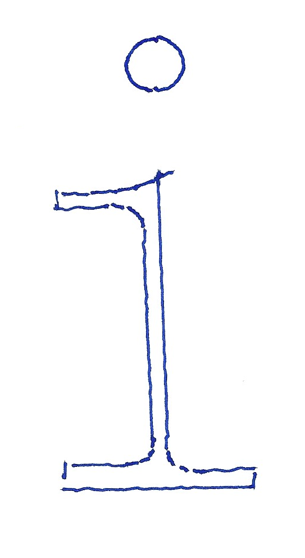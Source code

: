 <?xml version="1.0"?>
<!DOCTYPE ipe SYSTEM "ipe.dtd">
<ipe version="70206" creator="Ipe 7.2.7">
<info created="D:20170620010028" modified="D:20170620011344"/>
<bitmap id="1" width="493" height="953" length="101810" ColorSpace="DeviceRGB" Filter="FlateDecode" BitsPerComponent="8" encoding="base64">
eNrsnQd8VFX2xx81BAhJIIX0OpNMJr33npAQegcFFAsW0LUtimJBVBBR6V1KQkmAAAkQOoqg
WHatq7u6rqtbXAuQMjOv3nf/7973piXBdXf/RhLP9zNGksxMkpn7fu+8c8/5HYwBAAAAAAAA
AAAAAAAAAAAAAAAAAAAAAAAAAAAAAAAAAAAAAAAAAAAAAAAAAAAAAAAAAAAAAAAAAAAAAAAA
AAAAAAAAAAAAAAAAAAAAAAAAAAAAAAAAAAAAAAAAAAAAAAAAAAAAAAAAAAAAAAAAAAAAAAAA
AAAAAAAAAAAAAAAAAAAAAAAAAAAAAAAAAAAAAAAAAAAAAAAAAAAAAAAAAAAAAAAAAAAAAAAA
AAAAAAAAAAAAAAAAAAAAAAAAAAAAAAAAAAAAAAAAAAAAAOjBIHr76Yj0hn78SWTr7af9dKQ9
5qfzk38AAABAT9dwqyzLP0EzyX0sGLdhLDjoNnkSCXHKP2RE7iPLWJStz0ufVhRFSSIPEQRO
uYMk0B8nS0hSPuWxLCr/Jr+C5PyzZE3nZfo0dtmWHeQflBwAAJDxdjIu//j9TfQmqqoq259E
QIpQy1hgZZ5ThBybeUFRZZZlbWqsKj+iWk2UnHyqPIpVTwpItMpyeyUnHyR6c5JxCWQcAADA
OR8it0tWaPqMMUeDcPUmYGts7CCtiEbUomg2Y0mJq5VPkci1qQ8UuavKo0QlDqeqy1pk5S6i
oNyLPL+MeUX7lX9zrHoqEemjBO3MYj1Z2H5W+4AcZBwAgF83Tgnm9gln5KDhahBuaafh9ghZ
0WVFyZWAHImyxSSxJuVTWWDJF5Fsi58tiswjzIvaY82CiSZgaOpF+9FCRxlXlZzeSILFnksH
DQcAAGS8/Q05ZFo63uyK2l7GZYRFJd4WqJIj5TlEkyRxmOewxYJNbXjPnndWrz194tRX3/yA
LRLmFQ1X7oMRL3OSEsaLJEtjNvGyQybc+YSiqD1nvYn2+wAAAICMOwS6spZFERwqUpyiYudY
WJNcquL0zoqMy8h2T0nCd9+zedWa31WMWu4ycLTeeG9yxgIP39H3Law+99bfr7BEzHn7U2gf
pPaBNrJmWtTrAk3GnU4iAAAAQPs4HLWXbnVXUbSpJxF8qqj2O3ICS1MlsqLP7336XULmzQxT
0Wfw3aExL/iGPpOUvS3M+PyY6fuYfqOYXln9hmR9cxm3cViynUhEyfYT7Fl3+5nFfnJpv+kJ
AAAA4bhdyTuLwG0ftfoQNcuBVNUl+Q6RfGQRtiDMYnxVxC9sPN3HvcqYsTE6tS4qZV9owu7I
xL0xGbWG9G2pRTv0yUuZPmMYl7Ib56ypP/SJhSNPiZBTBkfSrg5EW2GM47UAyDgAAADRQ9Gp
BluJh22KLfBaHpzUgVsFWy0RV75AigklcuMQvtyMf3N/tTFuVnTsDbfP2/LlP/FVAYfFzvPX
Pxwauyml6PRg/7Ux2Uf8onYGGXf7Re0YGrwuJOaV1PwD3kGLmV7TmV6Vadn3r950wSRis0SS
Jkowz5LsiSSqOXDZGpWzmr4rmg8yDgAAQFAkkTTuYJGXtMwGopWAVL05jkglK5CPFgGpOq5o
bKuAmzm8eHldZMyMzNzH3Nxv9PK6y2h82nPobYaYRQwzMSLqyUEe92Tk79bFVyflHDGm14bE
bvHVrQqN2xqbWa9P3h+b0eQXXj0saEOgfqNPyJIQw2LGdVqA/vZeLhnLXmq8asFXWark9GQh
q6cbVcYF8jsLvJrD4eENBAAAZNwa1JLyQlEyKWG4QINti0DyJGYB84iE3L//qLlFwN9a8M5D
f8gou98nYgYzeFJM0nKmzz1JSbVx0XuTjQeGDHg22HuVLmRjqP+a4V4vGaJ2BgatHDB4AeMy
h3G9gXGZGBC9IDRuWVzmjlDjjqTck5UTPxngvT4+94SvbrtX5FbviJcHecwb7H5jSs7CP3yJ
my78s5Vuaoq2whUJIwsSLRI9y8jyf2YjAAAA0HOTKtYtSwvfKpFyE9zCkuTGibN/f/K5o0GR
M9Jzf+vhN0mfeI8xe5Gr/xwv3UMZ5TsGDX8qSL85Ou6gMebIoP7rfIZsc2FWDBuwNtR7+0Bm
WUxIbUJ0bVTEqtGj6j77Cz73Bjr+ejPTK4kZUM70mRAY+aw+aWtizsGssnPhiQf8DXXB8UfD
E4/Gp9Z7+z3HuNw5aPhcZkBp/bnvbr53mVktoBEEiaOF6LLat494UYB3EACAX72O05BckkyW
NsmaM2kT8bsf81UTljJMITNg+mCfex9+6i9xGRuYfncaM6rHz3o/paDJ1etlz8AtwdH7vAO3
h+vqfL23eA5aGafb7+u2xhBUrQvY7u+xOnT4SqN+RW9mYkPjt6yETQi3inj5qoMp2XfMvq16
4vRqxnVawcjq/JH7B/k9q089GBB1QGds8gmsic84FhK7hRk01y3sdqZf2uqd55Szi0R+U8Fs
/p7kWmQeIRES4wAAAMS0Stbq9zgJN1vw+38QXT3K+w2e5BXwQFTi+hDDBlevpa7ey4eGrXMP
Xq1L2hcSszsifn+osTYivi4h57CH/7Jww+oBg34bEvqCIXJD/16PBAxdOdxzVZx+T0LM9tjo
Zf36jd5T95FZ1PYnTRwWJGw2YxOLN297l2ESGSaLcR3vNvz+0JiNxtQmY+q5IGODp25naPru
kPR1gcmPRqbd+S8LyZObLGbl10TITMxY6M4nAADArxskIkGgrTscwo1Nn7kMLPLxu51hbk7N
qo+I2e8Xvi845khk8gkv/e4h4ZujcvYHRq2+6c4Po1I29nK7NzL1hd5DZzNuVbrU+fkVTwfr
7oxNejo8/FmjcWtk+NbIsJ3ZWfWxcct69y97/a1vaeWJQMxUeK3+HNEUvEDj/yssnnTjk4zr
CMZ1nmvgqmHRu/wSD/kk1Aem7feJW+0V9dvKKSvMMjnR0F4h4pSIZChTAa7ri1zc0aao8y8B
QLvlg9ovGGtTj929xDGdQr/XxuMZs5+Ljr2738BZlaOPJ2ceiYpr8vDd5Rt6QJ98PD63aXDg
isD4NYz7XYzrNIYpY1zHML0LY7Pmn3nbdOlT01UZXxGwSca/+xAzTIm37z2eng+lZ+zIzd3i
5XsjwxhbOVJPTj2ziAui1tBDsiQWGbfKuE3AnEXEzSx+bt2nTL9ZIalbE8vPeMbsGxpTr8s5
GldYOyToN5Nnb/nmB6LkgqRtzPJI7uQAaX+4oE6/CwA/63HImokBkYhJ0SyvXPUqK1ZtcHY0
55RtNkEAYNdwkSwY5GwNK1C1NHFyKwmG1bUkYZmlXlUsqUW59a5Ng4dNj4pbrkvYPjRoqyLd
hrRTHgEbPQJfCNQvjU9f5uoxjelXct+C2i//hs0iVmSZw/jdD79W/s3TcFota+EF/O23uKLy
kQEuhZmZvy0ufnjgwPjXL/yJF0kGRLKuVqvfOLZ1aKrdoMonzSJ+4KkG/5iHhkY+62PYMSyq
Ljz9lH/8vqD47R7BTzDM2PFTV+898BEvq/XjokD/Ise/lzUL2N4fhCR68nJqaAKAnxmRsztz
skjkqdmQjFH7tmgZliTw02XcJOIWRbOvmpoltZuGatyxht899sTeXi5FTO+JrkPuHx68Liqx
MUC3zzeyxpi5NzpjHcOMZPoW5JbcF64fZbEQjxQlGLaIstovb7KYJdnuUsVx5JmVs0RrK358
0Za+ffUME/D6+Q/tYbESRUuyJElqPqfjTaZnhO9MmCTMB4zOGrnbmLdvWPQ2v7i9MbnHc6vO
51UciYxbmpS18Kt/4Xc//sZi7Qci+X1RlnmkxTmonYyLIONAV/Knzyyvnv/8kz/9oGi3EqOQ
6i9ksVp3Cp1YQwOAHSRrwafjCqEzHWRO1VuJtGTiZhN2H5pE1LLfuH5u96ZlHxwesCUodF+E
/nBiWmNqXs3g4XNm3L7hKiLutBxVV0506gNSi80lWrBIRz6Qz3metnxKJPA+evQ9CdHaQOS0
XBUZl2W5Mxkn31fidOVnffqlZeUrrzGeRe4Rc+JL1kRmbvQIW+0d8Up43L4hvi8wA+5kBk0u
HP1UK8Z7Dp7nNe9FrHqey8rphJS925XcKRoHgJ+fLTUf3TDnxTm3L2s68b5yxJElrzkwc1TX
kd3/DZYl0JmS2871Dsaz5CsidR/kaUrkzffQAK8KQ9qisNi1br6rY5KO6aIbjXHHUtMawyKX
M73H7m/88rJFFXBFFlmtfxMRmZVoEoTcJOWEIJHCP1LFjU0mE9FhgeZPZMzydDaEiM0mwRaK
a0kVSepUxjE1a1G+aRFImK2o9N5TnzO900omb3MLeiKxoMEjYH1sRqMurcbHsNQ75tH+w6dE
JEy2SFp/EMe2YsSSTKTVZRF2k4BfBGbgeJ/IW3oNyB1RdV9zC/X+FCVRMJODhubJxXbTrADA
IavSYWKOtoEi0cwcy+GP/4jyyhcFx91vyFkRkb7FkNkUaGjUJx7zD98REr52eMBCV9exbSYt
8JbJvuVVQW7mJbO6qyiI9h/C86QX3jp9jdw4jiNfp9lqW7ChRuOqhosineOG0DV/f6TF1jxR
ZNws491HP2YG5PT3mskMuj0645WsqhPDY7cYig6mjz8dkPwS4zpy5aaLLSw5rZDfjr9M+j4F
i93iS7aZ36pGWwDws5NcVp05cntm6Qu+wZO+v0KCGSSpC1z5P3KW8f90pjnwK5VxmUa5HIv/
9GfsMrikl9v00qlHh8dv7h+yblDwtqFhOwOitkbGrWL6TenVr/iDjwQtGSJbzOZv6QBli4RY
5UlYTtC2aKzFfrKs5rqRbWKyKGqjHwSJp8G5RHVbk3FVv63p8WvJuGqfKF4xtXI0+/3xl6QS
ZsYdu5hBUwYGPxRfXueTvN0ruc4ncceIaQ19hoxrE7HJ2h+EMakq1+oBJE3J6T8FyWkSNAD8
XBjyj6ZXHU8v2+kXPn/+A3t4iez+C4J92IqDhgtWY38AcJBB5Dj4DNlS4jzCm7Z/GJX4aJDx
xcCk3W66Wq/YQ6GpeyJT1w3yn8/0LZ5607JvLpOsC4mZEc1xKxeBZiUuxoo825pt6Jh7Nb9N
xBmJMvFFJMpOG+QFMyJ246Ki/OTf1sBbeRTSXLd+9PcX6H6+hJT7k7nMHBF0CyKjgq4K+DLC
M+6t8Ut8TF+8KzTvaPyIi96GTUPDn2IGjH37U/ynryxmQRYkFsmcXcYlW0BukdRh0ADwMxNf
fDGx9Jwuozoudz3jOm7uvdtfvfANh8hh6DAVxdneHwA6C8htn9FRDvit96WqiZsTcreEJe/1
Ndb7pZwdErUrJOFFpv+oBUtOfHWFxL1txJGWFgGScletxpWosuZ5KKvqbdNwx58oS9rgCSrj
ArWbVUN0QbaeA5R//FslV04Z1GhRe1qLhTxaHf+jxNn/4jEzuCyhYktQao2nYU94xpHIzNrw
tDXMwAnuAVVmuhsr2V4KW0BOn0kGGQe6hISiN0NTGmMLmhKK9xlz17gH3XrfosOtAqkTINeG
ytWoLCCJWosijEDCgc7gWYGIqozVmNbEYqZfklfQHNehC/yidoQmHQ1NPeWm3zUserV3yK1P
LW34vkUrR/n26mWyBUNqyjupcW0/V6LdicNOuzAD/fQEoNxhZ9bWxCTTiW9KWP7xV3ig3435
o/dnV50JTWvwT653j9xozK/p5XGzIX0+KaxUvQXIQGd7da4om2U6EhqWB/Bzo0vfm1l5yi/u
ldDUmuzRR3TpqxLylmaVPnb2wr9IVxBd0qLA8ZwFNuCBjnACL9lGQcgkK8IJePGz+wZ7TS6q
qjOkHYxMPjE8+mDKiPOplUeYgTNe2fnB5cukPlAdySZhxEoWifbjdBgDpNYOOopzh/jfPlUT
XasW5cc1XLKn9G1tO8pNFC3NamyvxDNtHGZ6pwRGzu/tPr9fwPPD4nZHZh33i9s9LPJFXeoy
n4ipapGkSBsuiC+iViEjihILMg50AYMD7/TWP6zPWm8srDUUHAxM3B6RvNHN716GyTFz5HCz
mLV1yPPg8AZ0VEJtLDLNbJAruGeW7ukzoNjN577IhGpd0ild8tncUW/E5+1khkzx109pa6Ob
fyxtH+bI1qNACqIEdUNQto2/lNFPlfH2qv7TZRzJ1k186wQ3bJNxMtwCmWXerJa+iBLeU/un
vm7jGPfbfBLWDQrbGJzUkF5xyVu3xj/m4VXb3/uBJUpOe38EWk0jyRKsDqCL+PoqZlxyXIbP
KphYF19SH517MLHoaELe7vDYp5n+I6r3fHzp7b9JdPdJlMDhDWiPEopLMi+T+m5SI6IEro8s
OhCTvCg9vza96Fxc1muVUz7xj1rhHXHPEy8cb6WFG4jDglm0brpItMOdby/j+Noy/uNKjvFP
k3G1i9M+K05yTHErMi6YsGzBQqvybyTglmblf7jp3D8nzd2RNmpL1qij0TlH/GL2e0VsHxr2
LDNoQkrRHUpM3sKLvMzJsqSmmODqFegavrkiP7l8x8TZy5iBlR7hD4ckb4zJP6jPqE0rqQ+N
W8YwZf3ciz/8I6ccdpLWQwcAjuG4RKv1BIskEGdXGeeUPheV/KIusTo+s7FkzHl94iqv4Nsy
Cua3cjR1wmkSK5K7K1/gaIcQ35mPVidx9TWVG/9HMm67g721ny5vLNuflKODgNSOZnKfVjPZ
Iros4n7eFUzfsVEZ643ZB/Xph3x0G9JKqxm38Zt2/561zYCj1SoCBxkVoEuiKWuf3V++wYzb
yKG6BxNKdo+59YPMMWcjMneNnfOqIWtJzaGvzVr6EsILwCmlQipMZGI/S/YrzXjD7k+ZIbOH
R72YmHfIN2Il0+8mplfxE8/VKzLNUq9BdW4yQkgJWWnDPm8tZLWpt7PYyp2bcF5bxv9tUgU5
b4mKtjnOtuosiijwap0J4jiLrY1CUfKVm4+ceZvVpz4aHP+iX/TmiJT96WXHM0p3Mi6jHn5y
j/L3kSmjsgTRONCFOk6vbBUlZ/HLm0+Ep86JLXluiGGxT9oOQ/mphMqTvnEvMwPGf9dKwiYO
gnGgnYyTvhkSrCqB6D2Pb2dcSnWZ66KzdwfGrHUZenfd0ctXzGRwg3KHtlZWLeFgRUlN0EmS
JPKCrXjboUAF0wBY0LognWWc2k9pN9lmYPJTNzeRs4xT4yBZtJWXOOx4qn2jRN55WhNpQWaL
3CYgi0TFfPv+j4smbIjJ3pJT+Xpo3AFj+v6+g+8ZMGTU1Tbye8ukoN2Eof0H6BrUCIO2nimB
0Q8iZlxSw/OejBtV65G4Nar0RELl8WH6xW4Bc1Zuedsiam4SHQIN26EBnZ7dXpiv3bGL2n8q
axZ/rIhbMB5muCEoY3FS5b6h0SvSyzczfYrOXfyGrgm6k6lWPdGtP9plT9vk1fIQEXcm42Kn
Mi7bBVy0brCin1xqiDpE41TGnRtRiUEcfXZbiE7/AJ6WFpokZFa+q5y2vuPwAL87I1L3hiUc
CTEe1idWB0Xev3bLJV5LP6ql7Ojf/SYA8P8SUEnq4aMsX2XZ/f0qZobkukff7Z24LCirJjRn
f3j2biUmdwmcf9tDh0xIcz80Cxb18KLtFaI1l8jR+KyDhT7QXXIkWt+uVnFhU1HaECZq3e6y
dR+QuBqTZdOG8SvH/jw0/uHoETVJo+tTR24NS7rtKq10somzIIlSpzGAfK0BJddUOdnptII6
O8X8W1CnRentfxcntytyyhBlltoNWcjwCxnPX3Sqr++TYenHhsc2GnKPDB4+LzTmBpb26ZOd
0fbej44/vUM/HSRhgP8lraLaD9ELW4na8l/h8dxHat0i74oueiUke1dkYX3mhNfiyg56Ri0c
FDDqe7NaJYs5CZEuOVHd7Vf3gwTbntF/dXAB14mMk81H7BQMI2o3KKv+J9TRhFOUXPkHL+OH
l+7vEzQtZ0ZTwpjjuVMak8uXVx96n6eJc8euGjJCopu/PgIWOaQEMBwniYqg/+kb3N/voajC
psDUkzEFp0MSn2eYnO+aqTs6x8vtzg2dy7gIMg78jyB1SAqpoJURTxx+LCzZkTdhHJk6Nyb/
uZSqXT4J6/SFB8PzDmWMO8q4T/MIHf8Di1t4tUCLSr+sDu1CkqMdov1SF+i+Mq5FqoIgaIXW
Vus0RcYwfdcvs5gZWKorWFM88/fZk99IKt/GuJaq4xUkqtskzS1qZ4Ie8fqoeXsyD/rQ6a8D
4x+OKaoNzTrul3Qwe9Qhn4g7//INViu75J+6zQoA/1sojmnNrmgNy+lhi2hST7lmzK1cNCT0
DmPJVkPpgcCs+siCQ3Hl1d7GBzNGLDTTa2yJjkKh9b3YsQSXLnqk+TAD3U2pZNv2n0OtCMdx
xOsbi4LES5KAEDnt/+mvzaNvWOyhezC6sE5feCIiu86QvZRh4ohbvUT2BlW7Y1akc5S7ecBJ
577JJo4liUSaM1cC8tCkubHFG5KrXtPnn84ceZwZOPOF9RfVU2Aba5F/YlYHAP4H1F1LQTMC
RSJrkgVWCasFnozLambxhJtW9ve/xSt+eUDWPl3JqdDCgyljDxVO3B4UfVNzG9Vv6zJ0kHGk
erA47FgB3UapHAwtBVs9Hkn0kvJUjhWU07s22Uc51/+jDff1HZ8wYl9AyoHEivMZIw/7hd/G
qdqNRR5bODLPgUbwyOlSrXtfrViDaJOAA42jPHS35048lVL5enBSbXTmpoKq51pF3GatB/jJ
u64g5sB/iS1+bmlr1S70EJ2hIhMjZ0nGVzn80LOnB0fcG5q3I7LseFDhcb/M/XkTj7n43vrS
2jdNZirYUnt7Cvo8IOPdWsZFbZYftXsiMi5ryRYJW5otrWQeMY9vWVA7WH9fZP7BmOKzsUX1
w8IXpGXebdEcoZBFbuOwpQ2bNRlne4KMC9ZjRiZF8PgfLdiQc2f22L0ZY14dHrtneMyGPp43
7qj/TPlbzchRxkHJgZ8xqdJiNjlO9JY4njYFkSIEsoGF8WUJh2fcMzRuYf6s16KrXg8qOKMv
OBqbv50ZMKZm36dtZiw57e9bnclBxrupVNnP8HYZV95j3qK2PVrMqFVZFR/+8QrTP71/6N3h
hTtjyk6mVB73jnokMmHuZ5+phRok4SaQymuLmQStxEWcLKbuL+MWlm4LkQkTpFRXeS1e2Hzc
L+7+spmvRWY3BCXuNuauY/oVX3jvMmcfA4TkHxNqBBtJwP8CLRck8TMvs+r8FK1qRZ1TiySe
jim8IuP5S056JT2lK28ann08bfx7mWPOxuavKZ/8oglZLZftbXSCrU4Y6KbhuNP7iGx7HkpU
bmExryyJT/6Kh4bNSZ3QkH3Du4Hpu9zDn3xx84eKXks2WxSSPRYtcotEkjAimSOPur2M03lx
1BFdpC3QSFC+YsI4IvUOxmtuVN4BQ/7R+II9gbGP3PHQDjO29Vn8uIxjhx1PUHLgv9BxbZo5
rYbVBihbAzBJtJBMi1kghSvnP2zzirk1JGtTxqS3g7OPp4x6vXjG6eLp22beu14zx7e6+BM3
IYmllcZAT5Fxq3WUotNqIdO5d8Sw1KcD8/cHFTeFZm5hXMa0cjQMFxwbeawhfY+YFC/bjBCd
RBcpf+Hh175mPMamVO4PSa0NT9+jS1vTe+joK6IW4VgEXrWxlW1C3b4K0dbuBDIO/OdYlyKN
v5FdyUklonLxqAQUZGoth7S2tejcZ3ziVyVWniNlCQUHwnLXMkNGXKEOR7J6sCuRGt0B4pEk
QjzejWUc2y1H6DvLmshCUS7YmiV84tK3CflPBKWu9Mmp1408nT+pzl8/g+iUEovTwZmytmlO
K14Qss0G6u5Bj2ZLLjtkQWRyyCjntfV1f2AGzEwaccSYfyQsdatbyJ07D33BUvNHaxkn4gSz
OkW0oysjyDjw3+MwYJMWfmtiLhDHe4GMBRBa1SpZEysr4daDiw8Oj30gddShoMwDQTlHg3Jq
PWMXjb9tk5l6TSPOjMU2MjAIkVIFDuoNu7eMO5hT0UXC070SRbKY3uk+0Qu941cHFh4KK60b
GHhrX9ckc5ui3YLaQaDlYGTaU6BOqOz2hSrOUbjsNKq2RSB2BOXTX4nJ35Ex8tW0ypNDwh/t
6zWulSczSSW1V45U3XMy7lTGsVOsDgD/vYyrrdWi6n5Pp1CxApVldeHJ1EqCcUllPG6MKz+Q
NPatuKqLuqJd3sbfTr/9ZZOgrnOLyLVhUjSLIRrvtkm2DsKOiDQr52aLhKfdspJxmxiSsi4s
py6kYH/K+H0eITPefe8KfawgIVYk1RwkGKAajnqmjGNrrskhIN9W/03+hNr0kWcSSk+lVR1i
hkw/+8b3IjXXMvO2pAo1OpDtL6z1UgWBeQXwP0VfHdJ0osyaxRaryxwSOB4LxNVIuUJUAu/V
NX+MK9mQMuZcUE6TvrApPGujW9ANEfGj2ji1Q0KQyBRPzZsU6I4ybl8RWjRO3ksLh4+d/ILp
WxwUv1SXfWB4cu3QuHVexkfvenCXqObDBWLIQPvJqFOP7GRb0hNk3KFhWTMnJykjURL5Zgv+
8z8x4z4zvuSQLqchvvRIWPLz+eUPft+s7Q8r97VwbcppzmmzoOMLDgD/sYpb7UCdR9lSQ07l
YBRYiVM98NWoQ/mecp2oXD8OCJ6RN/VY6vg3InJPRuUf0mc+Xzx2SQuvReAmk0kAd/LunFRx
PrfTmT20YffBR6pdvW/Wpb/im3DAw7AnMGEd4zKh7vDnnGYERWz91H0W+165rFZDdf/1YJ0Q
KtmLcdTEEbFJVL6jHBqh8Qsyqw5H5R1JqXwtOntLeuEDPCLxjFlQbUQFtVTR1lelHXEyyDjw
38PjqyKZ2YK060VBu04k0wRpF5AaRZA5sRyrLGCBI2v4Oxav2HEhfsTz/unro4pOZk/4fVrF
4Zis5/t5llw2aV4rsqxNToEXuZvKuOMMBbpLwilropdLli5xmVvwKk/D4aj888NCl1WM23jF
pIUCHNdMipSQ6HyVJ/SQlaDF3nQnH1vrbEmGhFOOlbarMivhPh6T0iv3RmTvD88+nlrZ0Net
vMWsbV6SvldSM8BiR78akHHg/0fG27TBPg4yTlYndRaVaHksXcNIzXdK1MqwFeP7nj48KGxe
+uim1JHnk8tOZY485BF694Ilh02C6iZtkqWr7Zx/5GsdHcD1o1T2AQ12GUdIWSSolcVHTrX0
H3avIasxJPU1P+PhsJiXYpMeYKkJj4XsidDyQiQ7R/Oq+2X3f6O1aNxRxpH219EtgMvNOCBy
btH4Q4bChrDsE+mjTniFzGxWZVw9DmTV36ATD1uQceB/Tqo4Lyq5XWhmO8DVukSRk0gpwmdf
Sv3cizNK1haMO55cdsZYeDSutGZg0JxLf2Bp97WARTKRlmVZbLVSVB7FC5JzhzJyHr8FXBcy
7uxUKRCRlkQllHzrE9x32D3GnCPekY2pRRe8Qx7esO0Pioy3koGanKxG3Q7ZOfWx9vrzbo8W
QsvamUr96yxIIi68V1txbsmy4NiXwjP264vPhWXtmnFHLWlh1WJx0WYsY/Mzt77CCGQc6KpD
HLGSOpZTKzG/8MYPTL+S9NItwcnVmWMuJVYc6z18/vxF9W1a95o2WkW5EuV4kqaRtGDfoe5W
Bhm/PmXcOuBY1twOWYkMFGbcKlz8HzZkNcRlXswf8UbZmK0V4x5X0wQ8yYoLZCfFLuOCNRTv
GeYMCDvu22LbH8ipV6t//RozLhXx2VtiC44GZTT0D3uhasbWKxaq3AJL4hh1pER7GdectkDG
ga6RcYmULPBq5QL5F8Lb9vwxr2pN5qiDBZMvJo1oCkpaZch8xIxIvYKiBALPUotSskQ5XkTa
ZqkM0Xj3kXFSiWE2m3mM5z+6k/GYHBi/ysewIyyhIb3o6LCg26KTZrBqkkHmaO7X8ZpO7eLk
epqM20NnNe0vyBLiOFJYmFO6qK/n/PjiRl3ByYQRjYODbjEjtblVS7zYrOScL3ZAxoGuO8TN
rEnd51GVWER45cYzjEtR8aS9CWV1hrz6nDFNEcnP9B5UahZsxuPawyW53WCgdiO0QMavy6SK
rLUMtHI4InFuWvmGoITN+qyGxMKTSfm7h4fNOdj0uQXhy2aWTh4WSG0quraMd/eMSnsZF212
vsrrpMQ3X32LB/rclVB0IK7stZSRJ3sPnfmDmV52SoJyLiT185KjiRxy8AQGGQe66BC3XQwS
Q3KB+ERwMv7zv/DAwBv12SuNefticg7EZGxl+k/OK3vwqhkrIQq5yiZDxll10XKc5VoOG7CM
r0sZJ2+XyUxK5twDbksq2ROWWucfvycoaUdw/LOVE5eyMhl2Q8upWVIUrawNVrZWXyDZ0be8
Z8i40/WjraOTfFSuWDbueMM96Pa4gl2e+urgtFrGbdaCxYc469ha4lPEC7K9Z1N0cpIEgK46
yrWLbWtypIUjDUH3Prk/qXRZQtGe7MrTyQWHk/O3x2Q8+sFnZI+eLlu6iGVeEC32lS93co4A
rk8ZFyW84PEjTL+bA2K3BycdjshoiMzellr+8rRbX7T1m/OCcqXGi7w2odt60hev9Y53Yxl3
/NSaLFLCbeVFUI4FxrUiKnujoeBEfPEpxv32JS9dJMaPCAsWVq1XpFai6tBqUatXBBkHujwg
Z1nedlQqS7dZwMff+IoZUpxVuSO55GBCTmNG6bHojFXhcXd/+Xc664ojOUGWayVFs7IoC7xz
nRWSYaf+OpNxpwolRLK+DFNy92+/NmSf9ok5HJZxMCRjZXzxouOv/62VU8VI5Pg2Wm1IN0Vl
W9WiqNlJ4Z4j47LjWB/715CJNyvXnFNu2TT9rjc8IreFpx/2Nz7nFji1lTqUkyZoC7laEZEA
Mg78kuvYFmMJFrU7jxcFMrgTY33q9PDEBQWj65PyD6eXnQ5O2BxofLyg4oE2zjZXgid+iUpA
7rDHAzJ+Hco4dpZx5X3+6u+4cvyWkZPfCYhpisq+GJSyz8PwqFf0DLNtgBTx4BZobZLmkukw
gLjHuIVcW8ZJcwUx7Vdk/PX38bQ7X0sqezWt4pJH+BJmyNh9Rz4iL5F6dqOlPJLWEiTamkDh
chTo6nBc3ZeRtYJzdRbKDxyOSJrDDJiiT9uSM+p8evm56Iwt/pGzWZlMf6F1K7yWBpRE525B
JIGMX6cyjlQZX/HyGReP2eFxtWFJ572jmoJT97sE3/WVCVtkW/qFyBGpSnJoS+zRMm5NjKul
4CShItCZGnjD7j94hD8cnt6YVHrRmFvDDJ5I5nKS7SS6qSQIdhnXgiLRoewWALpMxkW7N6Ks
NYAqAv29BR86bYnOfNmYU5dR+WZq+THPkDv2NHypxGxtZD9URMiMeItt0cpaEaMWjQPXV1JF
tsv4H7/AfQbfkFf1hjHvd8GJr4am7R8UNu8yHQ1vdeRxzoHLjk6uPenN7SDjdrtaQcJcK8J1
x7/xjHgkteJiSMqxoboXDVlL3vqQJwWZHOYsPNb6o5HdtxwhkHHgF5dxTIsJReq6fEXA/b1n
pJTsii88nTXqQtbInUOCp3/5AzGSoPWHoiSyzke6Q7QGy/i6epOtxfzEoFjCTP9xfjHb9VkX
AhNOGvOPMAOn7jj0uerxJMuSLDvU0mHbdZZ9TmtPeX9tW5zto3EkcQLmWmRcc+Qfvbzn6bKb
onLORmfvjkx96tCJv7Zy9hdCkp3HbDkcDgDQ5TKOHNMsyuLk1Z36gflp5Ruis/bljHkjZUSd
T8wDN87f3CwR/zdB4m0Bm+MWWE+pZOhZmRWrjCua89xLjX08JgXEbY7Ofc09os6Q29Dbc05y
wTxOOzvTslKrlQpC7WXcYZ30ABm3ITpscZJviRi1ILx+7589dY9H5Z6IyD49KHQ5M2jaA0/s
4slGP6Ilh7LaBtRexmH5A10t49gphLYd7zIyi/jUpe8H+d9QNLEpOvdA4ojDbuGPVs3acAXZ
AnJMatLsGRUHGYfun+tNxskuNkn7/mAmbfjRudv8EmqDkxqyRp4dGvzgXQ/usbr8OawN+1Qy
ZNv16Dky3n7Ind2l0GLh1NFI8xcdHxjyWFDaYf+UhpSKw328Zz++vJ7XnEIF7FjPKdteZNgb
An4RGbd1oqlBhaLMIi+YlWV6mcXMoIIA45PKGs6edNE3cQ0zbMo/TETGzbygRTQOMq4F9j2h
WbvHynibjL10070MS/yTqgMT90Wm7A7QPX7jLZtaWay2BcjIwXNVltTJkpLj5ibqEUrevoXT
bhuufLhqkVoxjsldOCBkUWz5a4FpjdEFuzwj71ywpKZNUKJxgWaopM5k3DqKAhYf0IXL2FaH
oF1SiiLmeVITTvc6/96KGdex8cXVMWUn4yqPBaU9McCv7C/fCRxS7iU672+CjF+vwaaDjF/h
8fNbL/klLE4fczw6ryEur35Y4CN9XEovt2JWlNRtUNnmlKnJuGCvGO/xMi5rg0oPnf2ccaks
mHw8MP2wX1pDePaWXl7TPv8W89Z6HrOlxa7YDilKyTZrAwC6UMYd9utJxRTiOTLNCmEzIsFb
3sinvPQLw3MOxlee1uevGRY9+8SbX3FUFGQJOWRmRBlk/LqVcVpZqsiLRQk1MWb6jvaPW61L
r9Ol7kku2Mb0LrliImLdIc2rhpeik4z3rKSKvUFV7XLliDFFK4837X0vNPkxXc4OXcHJ+BFn
IzJeZHplm4iVLRaRJEqki5kOVkYOMq6eK0HGgS6PRmSnRYhJTbhIZwZhFilXl3jFunP+hnk5
487ElZ9JH3fYWLJ84YqmFlpmjCROq5W1yri9hhb4hUEdYk7iIs7JchvCwwJnZ5fu1ifXxeUf
8U1YyQwa8+q7fzdJ2ogoSSKCTqyxZMlamNezdEmzoiB/l0CuP9V1i4iCUxW+yuKJt26KLVoz
LGZNdN5JY96B/h6T88vv5qji01kqIi+YnGZxyj3qLAd0n8PcYRqsNmlRRGRkgLJOBRMv0V5N
/Pb7zQN9xsUW7ArOOJA2uimxcmtC6SNKRMeqEyVkQZ2BYg3IRWv4B/zSb66jwsiqjFsUlTLx
2Md/emr2pqikOn1WQ2TBXsZr1sGzX3D0PRXpMBBEEyy0pVGr3uhpMi4j1kKGHorUqpm01fPU
T1xUzmL4nU8wM2RC5ui6sIzd4ekHo9K3+oVOtQhkfbdZaHuFROYpI4m1F4rDSGXgl5Vxp4Bc
UGWcpy33JpH0+wRE3WDM35pceSK2tD5hxDbGc3R14x/I9SSy9iCDjF+fMu4kK8o7y/Ey2dcY
6jMxMW11RHxNTO7J+IoThqL1yuWVWbJOfpeJfx8d8iR1cJHqIYlxWRDVRWvizZpFnMATRVdO
dSKeMXezZ+R9fvHrwzP2xxY0RaWtK6x4RDn9ifQilCNtnKIkqrOQEEYdZRxKtYBfUsZpmEES
oTwiO11K9GYWsSF1zrCoRSlVR40lB5Ir9/jE3OceNJLTjghHGUeyk/E48IsreTsZF5T3Rvmv
d9+8IV7zImJ3eEXsTCg7Nzj06ceWvarIOKtOaLWYrK6tuL2Myz0k3FTzR0q4oi5WSdCOBVbA
rRJOLn48MnOlsbAxMHFfVGZdH887c0vuJRpOIxUKSacLvNku4KhDBS8A/OzxCJI7HptqgE1l
XKTHu0gz5GteOR+Z+VTa6AOJFQ1pVYeNeSvHztrIquNlZdUtH3Ww0AeuDxm3o+5UYguPN2x5
19Nnbnz6Lt/ImsSii6FJ1Z4BtygybkHYxEvk3Rcsjqm2DvkZ1AMOAEmS1fJvSdB0uLWNJU4U
AmaG3Zg97lhIyqGwtIaozO2h8Qv+dUV1YreWZVp3DZzTkuoTi/apuADQZTKOnIoTJElQbjQB
SBYrJ5GOzoyqpQkjtqaNOhaZtbtsWtNg/5u/b7NOmLX2gTr5xQHXVWrF+qlMtejjTzHDlPqF
LQmI2hGT8Vpy4Rk339/0dy830yFuFpI0QKKi5zyyFyD2LBm3+e2TXQDV4FAg4qtchzADsg35
64NSd+tzTvnF7urrfR/D5CpBSxurJVVEkdQAENcK2wuCHLc4QcaBrpNxuxuhwxEqSzbzNyQq
io6xmUNXLLjyhhVF02piCvZmjjrnpVs5OOA3Ty5t4u1zDEHGr3Ml1zJdiGYGzDy+Y35NYuaK
mNRqr9DdkUmNFZNOMsyIz/6OqbkKtnBmu2ufo+tOj5i1StowkW00IdnM5dp4WcZXzTjIOC00
dZF33PrA1EP+8fv8jBt7D535rYX0UFh4WTUlEEWeRjuSoufOZzeM7TtEcAgAP/sytnUutJNx
NUyhqRUkyaI6dlNZw3Mf2RaV82RK5cGMkefjCxozyndFxN5ikdTF21HGRXiRrxsZFx0v/xEi
7ztHkie4uOrF3oPnpxWe1accTSs6HJHw9OIXX20R1YmbtiCzUxkXu/v6t8o4ksgJi6ix8pXU
vNvdQ2/X522NKT4dkNxgyDsUlvyie/B0E71IUfd/JfkamwUg48AvIOO4ExnH2Dni0m7KGt7b
9HE/v0n5E47mjHszpfxceNKGeQuOWrRjQQQZv07fY0clt36F5UiVRquAX9r4dj+P2VFJ26OS
64cGr9GnrmX6lX5r1gJy4o8lOch4u/6Cbv7akFl1CGtdUXyr8pXffXSZcS2Jzt4SlnE4pvBN
1+Ct+RMaXf1nj5rxlPqCOG3iX7MZysHpFwC6ZCVfW8ZtSk7WpPLfVRlPn789tWJPybT30kde
TCis6+0xvkWwmVRjSKpc3zKuKTnHWej+NQm5z1z6FzOwPCZ1dXrJ0cC46syqI2nlaybdvO4K
TzuFNKkW2+fGe0RSRU2PYFJaaUEyZxZw45mvXLxnJRQf1+e+EZx6xj+hxpi/gnHJfO/zNot2
sIgOMu7wXO1TWCDjQJce5desHXMKyEn1sHJdGZ19h2/MszEFR4KS9ueOOcm4TTjz5ve8wzOA
jF//Mk7t5EVWMluwrATkt/5mk+vQ2eGJq32Nr4Sk7coff5AZOHbngc9YWp5oTSC068ztEblx
5TwlIavDFVJOamurP/YMXxidczYo+fWwtOPhaVv6eo29+NGVNqSmU5CDjP9ICgsqtYDrScZl
J5/qqyK+9aHtHpGPFk6+lD3uUvkNbwwJue0qzaNa/dyQs7s1cF3JuLVtHNHZEJgTsKC8d1cF
XDb2hazK7f5JO/oGrQlI3JxYuH76bdsuW7DVuhY5e8ijnhSNS8R3APMyWd4ZlcuSK/bFFL4V
nHI+Ir2+z7C71tf8/gqrppgkGWQc6AagHxFz5YMJ4aY3rg4M/E3l7Hfjyk8njjg4VHdXs+wk
4x36TYDr5J0VHGScmqVgQcR8MyeYMa45+MVA/7lDDGt8kg/4xFYHJ67rPWTK1t3vkbwK4juW
LPYMjSIRuKAoNDaxsknCe459ybhN94nfEF/+dnTemfSK/b3cx6nllzySO8mlOB0ineXMAaBL
o7VrRxEOMq6s+ONvXvGMfCBjzLHEkadKZ54PSHjw6IXLbHsZh+k/1496IycZV4e2S7TbhSTK
BHXGU7OAew2bzHg/2l+/IzSjKSD2FZdht/31O7Vepd1Uvh6zeY0sXBst2yF/j1nGuvR5vQLu
D82tiyg46WXcPDDg7rsf2q1ej5hZy49ItNyufxkAfkkZ77Av41hMLuM2ER849Ve30Pm5k47H
lh/Jntg0JHzuzb/Z6CDjIoYhbteRhov2UkNNxq3jJmmFBi9aLFhoFsmuR1zho0zgk4Pj6wJS
TgXG18VmrZ234ECrIvRaMsF2Ntf6QLvR2yt3jkQKVBDHCzLpvpcx4zEpIGPD8MxdYQUHDUU7
hobf9G0LealY1qw+Sftjx6Hv2cHIF2Qc+MVl/EejcZkc7976eXGlOwunvRFVuCssY3Fw4k1m
ay1Wu9HMwPUk46LjnDKR08JIkZaStgk4f9Sj4XlrDOWnhhkO+Rpq9SkbE/MXffSlmWs33YZK
ljrQ7d8lWFCH2//Hcv2xHR2nH+TQXukk37bYmdh/ISK+Jgkzg0dHZLysL6wPyjkQXbpXl70s
pXA+i9RhbRz5KInX/o1+Ss4cALrswP8xBIRNAk7KWxBfsD573LnkkceD01/u5zfFmh7nSAkb
NYgDrrOkCm5X52yxcI5CpLyzN81dwriOicrbGZV1dHjU7sjU6r7etzz4bB2ZkiA7yrgiaKxI
sjEW+rYLnVXWOZ44HG+oXT+CczrCWXyxQyIHO5iWON6c7oawugKtfUuS443W2yAkIlEixob0
kkSJx3kZv/Uhz3iM8dQ9m1B2OrnyLd/YakP2ml4eVZfe+94iaCrNyZL4by5AQMCBbhO8t1jw
TXdtSy1bH5WzP7niXFxZ7YDAW37/JSJ2eDI9iBC5bFcOGNDy6znJoH5UXaHUj61mPPWW1RGp
S3wi1gYa6yJTDwQnrvKMnHXyrX9y9K03t3FEhkkUrmiaOmdBsHXv/ujlgOg0Iq0TGW83bO6/
k3HxWjLOSSLSPMGdYnQlgD71+jfjZm32CHskvuRkWObpiMzj0dl7XbxnMS7JvDXSFiSe+nxK
sKSBniHjytp+fOmZ0MRnska/GpxaXzz9dS/DwwdO/61VNaeQWPXgEkUeLjCvcyRJsv2bJ0NV
aX7YvTw0fmVi/qnozHMFE97x0j82NGxaM4tFVTYlTTxVp52O2ivLnWQ+5E6zIp1/of18TG2Y
VDt/RdSx812w9pmiDn3x2pmC40WWkxD9DTnBrDzjh1+0uXiX9x12e0x2bUD8wajsUz4xm/r6
zHv65QstIlYuOZRoRHlltJMCLGegR6CEJcqafmr5WfeQB5PLzkTmnswYfWZY1KLt9Z+bNctm
Wl1LDhsePCWu52hcjcAx8RW3YJpuaGOFZg4zrrFBhkcDYrbG5r550/1CWMq2nKqNew5+YaGT
+hQZF0w0JkekWrFTyZbxNW//oYyr40s4h2nOqENcYdtbdPYKsNsFEHlnuTabi7JAn45FiMX4
5gfWe+rn6jK2JhaeHK6vjc09Oijwt4xLye8+E9QdAZEnWRVJEOkuAgTjQA+AHDItLD56rnWg
/33JZWcLp36eOfqCd/Sza3f9ySyRSIwcxTyyOqEKIOPXc1JFjcZtBRgyVb02EU+ds7O3xwOZ
le+Ep73az3dt8fhj/TzGfddMTcdpqoJr4ztJbjgrJ7Zqbycy7qDC19yutD+baNs9dMzAyE7b
i+2MIBx/E85aoiOobT6cSFyXlWhk+763GLcRiSN3hKbUxuaf1aceDDS81N9r4j2LXmnmMWf/
hZFyrULsmKH4CugpMq6s/4//gnt53lE0+f3E8t9ljX0rMnP94ysuNNO6NBruqOItijILMn49
y7gSkJOaafop8TyUJI4n7++TS48xA6eNmfVeRsXbQ8JqDNn1/obHdYl3fPYlEmxzEnhrgsWu
4TbZtNAbZ1VyZ6H+STLevrLF6sZpu9nz3rYThJoM1ybQ2Qss1RvpdeLYNvVUpVwoXm7Fg3yr
jKXrPOPXRWY3KHE4M+AehqnIKr6bxbbeVdWHnBbbS0hTcgDo5jJu4dqUg7PpdbbPsLuTy18L
yzhrLDqhz944c171Vd4q46KaI1VCHx5k/Dp9I5H9feF53v4p9SFvtuDZd20YFnLfoMClvoY9
hpwThtxdQyMeyipfZEakgV+WrCbkdhXuRMMdK1jkdt1hHVMonfYvoHaJGlXD1XJHhwhfLTtB
RH453M5AgGy3S2wbmSUtW8j0Cxm3WvAnn+PMktU+8Rsii47FFB5khtyTU/bCrgOft7JE5AW1
vJajeSdZlFgTtrBEyUHGge4ewtHjqE3AFz/AnuELUypfz57wSf7U3wWnv1w2dVmzpNogIjUY
ohewoOHXdUDuuMUpKhdPdHtSFGjDC8az5r7C9J1RMfVtz4hqX2ONLnuXe9gCZkD5um1vK28y
kVEkODTtilYlFzqbE9RBnzv2JrS/j6DJOGo/p/haMo7by7jjZqgi5Zw6waiFw1tr/lhStU6X
tFpf0Jg37R23yMV9vGZs2fW+RcSyNp1NGwzEi4L21ylnOgEqaYGeIOPKqlYOk0VLzyoynjH6
YlD60aSqk0OiHt1z8h+XBTJMHGMtGsfXaJcArvP3WHmHkcwpMvjexyaf4JlT5lzwDNsUlXs6
OO1oTNHRsuknmQHjp85cwfHYGsJrUqvtA3KkHlFUPegl2mREVFQSeJMan4uII6k58g0tn0NP
KLZcPZFLXrSQAQ7K1RxVajLpGGslrMoD1fS4tqNOgwXtyejujIStezSSdUeTDtwkQ6IR/vM/
8KJlZ5hBkzxDF2WNPDJi1vvls87H5D313JqznLqlI9njf8nRYkIGmyCgx0TjpJFz1p07/GIW
e8XsSBz1VtLok70C7z79Id+q6rcskbZAUTsQgG6XbiGj3oVmIssImznca9BEH/3SASGrlVO2
h7E+PLMhIGZlUcU6Q+x0lscmC+Yl674jSbZLVHWp9ZZZQlRdkRLmIy3lwglmRcOpk4moDntV
J0w5ng7U4hPq12WdO09KUCRbAK/EEmoiSDuPqKNjRZ7ksa1iy5oFxxheeaJmFt9+/xZmcGV/
37mDQx6PL6kPz6gpnXEuOuf5x1acMlnzMDKnPZDKOBJtnuQA0FNkXJRIh8/C5876G58OzdiX
OOpN44gGRcY3Hfr0B3pJa4tbJBFD/083zLRIba3NJIcgktOxiPChpr/1HjqOcbulf9gL7tF7
AhObXH02pGTvZ5hx2bmPPPTINhaRZHKrRZM7kWi3KIgWh9GfWkenQGN0EQmyNuOVUwvCRYlV
xJyouqyotxImIJbnRCTR71qI+yB/BckWJHHWvnp7uobnLOSyT24TUTOxw5eaMd+MJXqpoPwF
oijQRtNd9e8M8R/Tx2O2MXvboJCXdTkNhuLjJTe+FpS4iGGS/9FCU/nKOUgU1EFAap2VRFqc
kGiPyQGgh0TjyoI/fLbN2/Bk+ew/pI3/feKoE/1C77t90e4WmpMk19KqjEsyrPzuKOO2ZkmZ
JooV5b0s4MdXvcl4zPbQrYpMP+Ibtist92xy2l7v4Qt6DRili5vVzJFrtFaeGrrS3DVpD8Ik
0rZVM7IsK1ubaCSZDHhleYus1ROq3aDa/G6OF2nAoK4jjhObaek4XVxIZs2cTcNJUTfNosvE
FsAkSFcwbsHIhAUW0XpvkSb5v+dxUv79PvoHQuLWxeU1xeSdCUzeH5G3L6Z4E+NeXl3/rrKk
WTXgVn3DRJuMk6Z9p3oYAOj+Ms6LnLLmP/07Dkx8LrHyVUP5GxmTLxrKNkbl33WVHmkybQDC
GLY4uys8L0rq+VjU0hFmOvVpycozfrr5zIC5QwNXxKUdDgrf6RO4Znj4kqjkJf6Rd868c+vu
xj+0SEQ2WesmJSfRYZc83TFUpJYnGRjyFUELqJXInMbtdHK3JKgCrnyPZUnBjED9Y4+eOkXU
WJQkWwoFqSkWIqsWThFgZJE4gTaekaeUiICzAimAb5XxiUvfMh7FzMApheMaojPqozOO6NLq
/YzrGa+7GJfyo+e+Vq4mSAJGzYCTawLbFYSoOoD9m9EqANDNZJwkLZW459QliRl2V0DKgaQx
72dP/V3mxPrh8Td9w5ILYFmdEkSCLg4KDrshSEuM0S1KkyKsRHoFiyi3cnjyjCeZPgXhhoVD
AxbHph8OjzsQkVAblrAlc8TuIcHzmH7FDy0++MHnRPavmslVmyKPisgqiqoIYhurVXS3miVb
sE2NByWajee0rB31aiE/nRqeXDbhm+YuMAnaY5XgWJJkm6RKSCsUVy4ETNSXzUI/tlHf3WaM
95765+DQmSHJT8UVVOvT9wTEbIvNqo3P2cz0Gpsz8mlF5H9osbsHEOMUJChXCqLdOkVtLBIh
IAF6koyLMqscJkfOt/XxvSco7XBc5fuZk96LKd1168LGFqw1vgm8ehSoWUlY/91JwxEyi5JF
DcIt6jAFwaLVECKZt5B9zxtueb63x/j+Pr+NLWgKTWzSpZ0OTaxz8X3WO2IJ4zKT6TveO3BO
TsETM2dviE+8Zcu2t5XTwJVWkj9XTuqff/m9JFs7d7QqbOo6qHYhkYs4zPLkW3NueTgzd2ov
FyPT1zB28kNf/gMJSNtqFCVWzb2r+ZQWDpslfPNdy46d/9fDS47MumdbWMrN9z5zZKjxFsZj
6vCEFXElDXGFJ4Jiq4NiXmZ6TxgyfPTb7zcrv0yLiXq4CSQjzvIczaJwtJqRpt+RrZNULYaH
siughxzmylJvE3Dja82G/JXG0lM5Uz4vuuETxmfh5vpvryKSwXRohRa0fCbQnUJxlk5SIFE0
R2VcRDT/LLK0mZETOKJ3DyzawfQqdgtemD/6vC75iDHrWGxmQ0R8jT5pV6B+fWTsei+/pwLC
nvL0nd97wKRhATem5z0Ym3rLnDtXuw5O+/Of8a7d5zlRSzhrYk5XDk8bgUWEZ858wnVgtrvn
qPiMx/wj74xOmhesn/TF37HJaqqo/GLKv5XftVXEexq/KB77NDOkcmDQzb6xi57d0uoe/fAg
/UOhuS+F5WyIKtgXkbkvInV33shDjMvEZ19+nezJkvMBOQmoRTVabE80nOOVv1G+lozDYgZ6
SESuXGFe+EAeGHJP+rhzxtLzCWVnfA3Ll64h8Q1peMZq/w+SHSrEgO4j46LN5bVD3yUtDpfI
pqWyBs6e/2L6zBd6uYyvGn/QY/iivNJjIVE1oTGHgg1N/vpj4Qmn9Kmn3AO36FL3Mf0e8gx+
lul/F9NvzhD3O/v2Gc8wqZ9+jts4Gu3TNDjZFkVaxP7RHy0Mk56VuTY3/4Bf+PrU4oPe4Y8P
8rspLH7O11dxG8bNEm6WccHo3zD9sxJLn2bcphdMr08aUzcw6qWMSW8/8BLOn/ZR+rg3w7Lr
vY2bAuLXBsYti8p4RtH5rLL5zRz5ERbB5p3bLkpBjnOOnF8WWMxAzznQW9vwwueO9PG71T95
e2z5ueHGHSMmHyuoXMLKagLTOgNF9YUDup+Sd3rDql8rVrewqcqZLfjFVceH+o5leo30C1kQ
m7rNmFYfn3M2OvP1IaF1vobG0OTj3vo678hduuSGyISDQ/03Bodu9h3+TGLqCqbfiKeeafji
a/zWu98LpLyRlKCv2bR33gPPMIwuNuHBKN3qsNC9usQzgbGN0VkHdGnrXQPm7jsjfvg3/NL2
jwsnrmCGTU0qX+sd95x/yvrCG98cGL3OK2XP4Ohq76T6wLRG/8S62KIjroFP543eFWS8nxmQ
W3P4I1XDTTxNzos8LVkHgF9fMM6T7OiLmy/pc5+LLW2Ir3gtf/yboQkvJuc91CYoB4gSUHFq
2Rhs7fcsSSfd+mqvpYxIMlm1FifN7zKuqXt37NRnmT5FBVVro9KXF4+vD4p7KTJtq5duZXrJ
UZ/wLWExtV4B20P1h0IjGtIyzvoHrtYZXmB6je3tUtmnb2mffvm793yRkT131Pj73vukrbjy
gQGDR7m6zEtOUcT/nKvffveQ3QOD1gUnbnELW8IMvY9xuT04eW10zs60kU0habvCM/d6Rm8I
SquOLtrNeN/vl/BMVM4qQ87K8JRnYjKfZlzKR09f/vUPWNFwznkEkfIXwXsM/DqTKkrsdMdD
O4NSnogpbYguPJlY2pRSvO3lje9bo3Ek0EkrMrRM9CAld3RfcZrNKkosVfIWHl/6oJnpH8/0
S2N6pTO98/wN85jeo5lBNw8Lejwo8iVdzDbfgI1DvF7xDtgTFF6jN+4wxG1ISFnjMez+gMDf
MsyEAYPGTZn+wpU2kpbPzPkNw1T5BT0VEb9/oH+1R9guz8ialBHnB4WuN+QfNRYe1WUf8IrZ
FJm515hXG5K8MTB+1YDhDzP9pwXF3ckwyQyTwrjmKx+n3rzqjfeIq65ZJGccksMhqX1asQiT
fIBfrYpLZHtoS92fhkY/GF9xLLHifFxRQ3LRlgu/x62cJuPaUQ4y3hORCDLPi3RYkN14RKRi
bpZwq4C//E5++qVdDz+97aHFNbVHvmL65TP9KvWxC70DF+gTt/lHbvMMWB8esycm4YDOsDs2
bn9S0r7MzLrs7C19XcbcMPulFpbsrj7/YiPTK9MvelFK2b6EgnpP3YbIzMNBKQcishoHha9L
rlQ+Lg5JWVY6uXrg8JuZgeOnzqoZM/mF6bOfMInkNyH9QohUObLWYkXRWjErinSaDyxO4Fcc
jYsyfvmV3w0ImqfIeGTekfjihhGTDxx7taWFI0efiTc7jM+C16snqbfkFJNTeJ5Ul3KcoOgj
K8qqWirxuYmaNpgQqfBoVYJhhD2Hl/cZPGJ45G/99Ut9w18MMWwJi9rhF7JZH7NXH10dFb2l
tHS3x7AZfVzSWaTlaprO/jEsbnbOyBWD/O9OyN/sFvxsQtGB1JGHPKKeYdxuZAZWMX0yGNfU
BxfVcLSNnmOpNRZ1uJJtXUKqKyIpaBR5wSSIZrVjlJhlQUAO/DqvsWk5wdyHdo+4cV908aGs
CW9F5e5h3G46faGVV+uBiZ2zNrUQgYx3zzN1pzJuXQCI4zhFvZWvUG1ELGvWCvYkrfOetmeS
B3CybJJIn74i6Ws219981/Lk/PuZ/iODoh/OKXtFn/B8Su7GUP2SslG7I2MenzFrj7t3pSFh
PE9b45WTgnJG+NdVvPDpnVNnrxjiN76P2wTGdayP7namf/YtD6z/J0uqVsxqpC1gyUIdDgXr
LE7lspHVNmhkCVFvLs1HV0IcIm4rCNYn8Ks9xhW5XvjcKf+EJ1PHnNHlH8kdf9LVb+75d0zN
Fu26Va0EhmOkJ8k4phuCHfYEkSSqnfdIpu+6+lEtt+Z5lhYS0jYwGmArnyvxeXLO7UzfHKZf
iYv76CG+ExgmnemdwTBJTN/Esqr5Zkk1SUFqMCDK2rCeVha/vPZUYubMDz4Tv76M25C6X6mE
4a3EKkA2k7FUSNRsz5HdGUYzTaQXCtbflrTcw/sM/JoPcUWup96+tWByXVTRobQxF9IrD/Zy
n3Hh3RbqM6167WsOFTLkH3voNZnDTbBP+ZE7TOfE9sFqom2sJsLvvPt9mwWPGHXXDTc/cpXT
bFjUcQ9OdoI0NyKrzgDqP2R777z1N1GlW7DOregwrkLu9NcGgF+1jFskzLiVhaa/UDjjHUPx
8VE3ve4RfFt90x9bLeoRI/KCrCZVQMZ/BTKO7Ia0qBMZxw7boGr2g5hucfhY44WLFz/YXr2X
etEKvJOGOz2h3G7SvSrXsuNkH+xgh4s7DFwGAMBJw83UkrR8ysqUquro4saYkhMBcS/1Hzb9
myvUuUjiSeJRth1kYLffs2W8M9Fsr6tI1kbbO4x4k7DMaYOBVBN75/nIonWUJ9Km+VjzOlZ3
F+R4vnCK9rURb6J10BtqZ1EIqg6AjJNxtCIum7rWL2l5TElTYFqtLnM9M6Dy+1Z6NJEiYm2L
U5DAF67HK3ln+mgLmx3yKHYZlyyYt5AtTGrVILHW4SIOCRPraGZOM/7W5N3hLCA7jFpWk+e2
B5D8uOoTTj7a9BxkHADsMk7NiEbeuCU4bZUSimdNeCOtYvfwiJs//4rlJO1AU4IrJKslK+BE
0bOV3Kbb2lesYyBEh9HJzguIKjCyIIfNR2xPyGhPJWDrFAmbINPREo7jmJH1DnYZp5OURfXO
1ocIMtjMAoDzUcgj/K8WXDplQ3LlHmPpyZRR56Oz1uqS5rOyWqNiJl0XasGXrNxXABnv+QG5
g4Y73Jwn+DlEw6ZWVlVsMt+BKjNrtnQm41qCRXJQY9k5/251skIO+RPbdx0SLddchLA4gV9p
NP7okl3uobflTz5aMO292LJTkWkrVRknlvvITMMiklShw3NBxru7ODvrcMd7yo5bmchxN1PG
DrUislrTIsra9Aeit7xAagV5sVkVbevziLQFU5BxxzyIKt24sxOErdTQeY/1x/L2IvgWAj3t
0tjpKEYdjiHtKxYen7pweUjoXckj6zMnXkobdXpg4G8azrZqkyKIcxarjeKyDliEl7gnyPi1
7ukk49rNPrnSLuNqwk20zeuh0TUn4hZlTYmkdcf2nKI19nZOtsi2mN9ejuhwQx23PrUHIpBx
oMcfsw6ltloZMCkSoJMYyeGk7kQphxXLmmV64Ln5jA9PWZ5U2Rhd2qAr2D5uTs0PZtq2aT1k
6IGsXOFyMP3nV3vVdo2zA8Ltbcw7aul/XtptW72d1hrK//sJCwC6nYxbqKEFEXBtJK6oTjBH
gkQKDvu6TUgsrokqOJA67tSQ6CdW13xmpq0ZtvhHdthpgiMFAACg62ScejBr0bha4KXZpPAi
IhnvVhNuPP51f4+psfk1CeXHcqacc49eeO9Th8222YX2MjRkrTEDGQcAAPi5ldyx3EvbilKF
WEt1yjwVZJI5eWrpMVfvm2NydpXf8H762GMDQubvPPJZm1O3h+0yF0GhFwAAQBfJePvdH/un
nMDT3DgS6cjyqglL04vXZVeejkivT6qoH2q499UPrl4VsH1DCmzGAQAAflkZt95EqwmcOpSN
40iqPCnnEUP6moS8ppTic4a87czQSftPf8SqPhiyY6kZAAAA0FUy3nFnX3NpVmcikyy3oOi4
jL/5AXsGzc0sP5hWfCGl8FV9+obeXhO+EzCnte8huz8dKDkAAEAXheKiPSDHdhmX1Jm51Gxf
kom1hZnFz6044x78QFJhY3rxpeyyi0n5r4Qn3dVC7J4tWlGKZH0+kHEAAICuk3HRpt/2aJy4
ifK0VoVXfZzfef9Kr4FlCQU7cqou5pW/V1J1qd+QO+979NBlAfO22kL7aQHhdu3YAAAAwM8o
43aHCjXNQgxRSEuPwPFtEq1BfHTx/r5DphjzamPzzyblnIs0bh/gNpvM3ySPd5BxyV62ApUq
AAAAXSvj1kpvreYEiYKZdP1gMvH8qedfcw+4N6HkWOqIN4tGv1k28tDNt+5rtRBbOZNo0h7o
ULgIdeMAAABdIeO20Vd2U2jaMc3TmBzxvEgms5gkPGV2TVjiS/rcxoCk2oiEzTrjEzW7vhAl
3MbJqquzbNN/q4xL4BEKAADws6J5CqGOMq584E3EEYVsboq4RcKDfO6Iy98bVXgsbdTp0gl1
hoT5FiUU58hzsBJnl3FrmYoEMg4AANAVMq6aiKqmzarwWr+FsKSA8T8v44mz1qUVb9dn1MZV
nCmdecHV/6ao+BlmC/HPklWncVvNIcg4AABAV8q43c/KScZZs6B9CeOHFu0Y5DMlInFDWsVr
cVVnvJNfHBw02SSrs24ljLHVt99JxkUsiiDjAAAAXSHjSM1mUym2O0UrkTYv4VYeF1Y9nFO5
JrX0aOqIV2PL9vvEPXLm9/wVCx2UqGi1yMuOg1eseRVV2KHmEAAA4OeEGmEhXt3llG1zEamx
IafE5BhfkTAzsLhixqH08nNx+Q1JhSsHeI/85K+k4YdD2qxb2TYh0bkhFDQcAACgC2ScNV2m
G500GS5igZdlq1/tVRGPnL54mP7uxNLq0JR9kanVITHzkrNvZmVsErXOe04wI5lTTRExDCAH
AADoWhmnM3pIGpymRtRcioUTTaRWXMbn32tlBpXHF66JL61NKG2KL941yHuc8j3lMSzCPAnI
eVkbgCuCgAMAAHQxxLoQCxJGSLLudQossUhRQmyMr3B40uy1ldP3JJfVJJUfjinenz+h1ph2
uyLjFhHzWkYFWdgWTcadJzPCkCwAAICfX8YV8UWcTK2vEEYsj2VFkNtazVcsEr70gcAMnhqb
+4ohpza54mhixV6/uAdff7eNFajTCp3v1mZWx5p3lHHo4gQAAOgaGSfd9FrloCRhWUQyR4yw
Pm5zD5galvhSesVxY8GhhLJ9wxOeYJhMs0RmSBAjQ0mJ43lrL3+7SXAg4wAAAF0m47JoKyuR
kdlsVpT3myvYzX+8Ln2pMacuPG1fSlmjLmtVxY2bm9XyFU6zLpRliedMSgBP/Gzbb26CjAMA
AHSRktObwAtmNThvEXFE4q2+0QvzxjWFptQaCxpyRh9MLFyeXbWgWdI8bRFCgsCp2W+BZzut
UQEZBwAA6ApIdYokiG2KkrcKUrOIl6x8Y3DQvYb8ffrcI4aCY6kjD0WmL84e8eilD65wknXm
pm18sqN6o3YyjqGFEwAA4GePxbVOfN4icWaMa49/6R+3ML6kPjj9iLH4fFTBAWbwHGP2fa0i
bjU7zlzuTMM7kXEAAADgZ5ZxWjUoyFgJx89/dNUn5ja/hFVxZefco/ZFF56ML9uZOWr5snXH
OVt7Z0cB73gDGQcAAOgqJB6zZlKs0opx+sjHciZsD0ir1hecCctqMhbu84i8+9YHXmEx5iRs
MZmtlrbo32o4yDgAAEDXROOShEWE33y/hemTOsz4UFjOpqjio2ljLiaVHzTkrHj42aNKlG4W
ZFpbiBwyKgAAAMD1oOKkCPz7VpyYe09o8sKkytqoksORBUcyxp5KKdvcZ2iVmVYY0p1KQZZl
URR/VMaRww0AAADoChk3CfjeR7b66G6PKdgUlF4XP/JiVOER/6SXGPfRk2cvJuZXMk8agiRW
ot33jirtkEpRq8QFWZutDHWGAAAA/1+gjkGybN3b5DH+6xXMeJSHpz6vy6qNLzkflHwwY3Qj
M2TaCxtfZ5U7CMq9BCSx6u6mIGO5ExlHVhkX/4+98wCL6tra8FYpIqIiKCAgvbeh9w4Kioq9
d401mp4YkxijMbYYG/aCvXeNLUbTe++5yU0vJhbKlNP22f/Z+5wZZgbwatr1Pv96n/OMwzAM
h0G+vc7aa30LZBwAAODPyzYd4UBn1MuqukqYU6VVFIyquhp5mWde4tNmVyGHXL+UxUndTuvy
L4UnnUnOO97CbfQTy543mZv0rRDZ69xMRgU0HAAA4I8iqHXgtMuewzwvc7LmeSIQWZQF2jWv
6HONSFZsO4/a5wVmLgrJ2eGfcCAg9mBI7I7W7ndVbfnCINHnqLN7zP0+6ktzINEAAAB/s4xT
ERckkWo4jahFkUiiyOb7KHcxEXhSy5EB45eitkUFw3b6Ja2NLTiaUno6NGljaeU+XdZD3/1O
2BAITcatKgkxZEsAAAD+drCgjrlXwm6eBdCS+rgoKALMGQkvkGc2vO4bN9M3ZWFyxdHglJ0B
CVuKKk+4d72zjVfv976S60SabxE1RxR7wyt4gwEAAP5mjCI1SKGDIAwcGwchEyNnErFE9zRl
suPgZ86dh7t2fSS+7GxY9olQ3e6EjK2dAmdOuHvX48v2qhWGHG33sR9qD+08AAAA/wh0do8s
S1jShFeUzIM1BTJk4jPIuSw4+en44qOd4/dHZJ/0j1zRuv0Yv7ARNSwIr8OmOr5O1XBZC7+1
LUuQcQAAgH8AiSbHaTKEN9EsCs8C8mscuSYT1DYTdR5ROPREVMH+/AGvdYralNPzeEzS41Ub
36sVqIbrJZln+XBaZ6hJtsiy7Zxs2e4EAAAA/l4Zx3qjwWI5KEl0buaQiU9G5Nwd3e2ZLulV
Adm7k3ueDUrbqsvf4hM28/V3ZYNI61LoaGQZS2yIhIyJlYxzTMYFkHEAAIB/AExtUmixiizR
MT2KOK/Y/FJA4syQ3NURJQdje14MzD7sGbtMV7yyU+jI7NIp5qIU1emQYe06q7bhswhfAhkH
AAD4J3Sczd1h846VGPrA6W98Y+8Oy6pKq7wYWXo+ptvZiIJdyLmfX9zYOkL0LP+idgk1VKFg
axknRGvPxCDjAAAA/wQiTYkoovxzDXH1rUBO/SJydnWO3e2Xcjyu5Iyv7mmf2LsmPrj1m2vk
GtvTlNSvsRuL3NQACEiqAAAA/BMocTgms57Y5uxVFpQ+r0vi2uSeryV0ez0673TnyKUOHgPG
371Gzzrx67Gl3R5btfZgugzIGGQcAADgvwIvEdQy1s1nYETGwow+p6OLnkuteFtXcqHXyAve
YVN+rqUCzsmSSPuD1IyKBdwQkxPcWLVBxgEAAP4BHNr28guf0X/cBe/oNdl93wrLPesRvaVg
wAmv8CnIMUZPc+aYlwwyEUXmoGUr440m+1hpO8g4AADAP0BE6pbM8jPhGSeTSl/1jNrbKWZj
QOpi5FTYZ9Sj10Vz+I2JwGHJnFKxyqs0TqBwhBjZAQWHAAAA/wRdIncl5J5L7/ZaaunFuLz9
yHnUpIeO1hJST1TTQiJJkqWkUJZAxgEAAG4vgiK2DRj+XnreXjfPGQXlyzbs+uiKUbW6IuYW
e5uhD/8J64Q5AAAA8LeTllndzmMmQr0d2pT8XkMMEuGw2tqjjubRzFKg8gQAAOD2JCt/ji59
xqXXDGqLvarhbE+zydlqEGMDAADcXrz/md4kEyMmJlmVcRMTcMGmu6fBPBxkHAAA4PaC1w5R
IgKmSXEjUYf5WDulaEoOSW8AAIDbDolOfDDW81dlajxu5IU6STSJvKBpuGTtecUGdIKMAwAA
3E5gwgvYKBPBYKyRMJuALJoFXLL2vFI1HGQcAADgdpNxmaZPMBVnkZfoxyI9bDRck3EOZBwA
AOB2QxFx7SC2vTz2poVq/SHIOAAAwP+CjBObGnFZ8xjHMmg4AADA7Sbj9ocq16JFty3tPzAG
AgAA4PaWcVW9teSJ+RAtw5GhixMAAOC2RLQ6hEaH+riV4gMAAAC3F9ZybWnwsfsQZBwAAOB2
jsZx4xR5EwcGGQcAALgNuTkNBxkHAAD4Xwc0HAAAAAAAAAAAAAAAAAAAAAAAAAAAAAAAAAAA
AAAAAAAAAAAAAAAAAAAAAAAAAAAAAAAAAAAAAAAAAAAAAAAAAAAAAAAAAAAAAAAAAAAAAAAA
AAAAAAAAAAAAAAAAAAAAAAAAAAAAAAAAAAAAAAAAAAAAAAAAAAAAAAAAAAAAAAAAAAAAAAAA
AAAAAAAAAAAAAAAAAAAAAAAAAAAAAAAAAAAAAAAAAAAAAAAAAAAAAAAAAAAAAAAAAAAAAAAA
AAAAAAAAAAAAAAAAAAAAAAAA4P8NcqPj1sG3eAAAAAD/QzJObG8BAAAAAAAAAAAAAAD+N2g2
VaJ94m/OXf/plA0AAADIOMg4AADA/7qMNyWiVtItm48/IuNQfwIAAAAyDgAAANxIxptEEAT1
0zIWec6oqLFy51ZfXxA4y3Igy5JyqHeaKTsEAAAA/jIZ1z6NZTVJLgmictzsy5pRhVoRc1XP
RZGXJAHafwAAAP4B6ur0VL4x4Xmq3pL0B/cgmZjTW0lSgnCiKLmVaIu2B8g4AADAXxmoC4Km
3cqthGlgfqtgrCo5YQKOVUnHGDev5AAAAMCtCa0lBrbe7uQFWVTVmwm4cmvgsHRzVYFqOgVj
ptYy2xqViShoLy2Jdt/aTs8BAACAv0DGFcXevnufxIRVwITD9I5068XdmvTLhDNpYq7pOWlO
zAEAAIC/QMYFmXj5dv3ky3+fu/jSK2++/8s1PaeE6HKzMi5bgS2wghSRJyYDvWPUE4+OXZRo
XI3PmzoNkHEAAIA/IOP2Gk6TKpi88NonC5fvGDT2/oMnX7tr1sKzl94U7StbrLRXpglwQSIG
jlzXk99qyS815Ker5PyL/67adHbHnhePHHt14OA7hg27o5nOTQy7nAAAAH8EpqWiJGu5FBkr
95Qg+vtfSXbJtA6B/V26VO458/NDT+765ZossCQ5j9UdS0VvBUKUIF3geV4UqfK/8QGHUAJy
ykKtcx269kGdy5DXANSuB+pQhNxSQqK7iTIxmdQ6RvOhtfwrn+FkwoGMAwAA3FosLtEeH0VK
6w16SVa0FBtNvPLP1z+Rqu2fRWXPc/afklA0v8/o5V9+hw082/Fk0itigdWecBJLm59+7qvo
xIlZJUuCk58sGfFs2oDDnTOfdoqc0yllhV/6co+o+wZN2rpw5bMGgQhCYysVVcYFmQgg4wAA
ALeYURGZeCq39BCJxEvEJJPV1W8W91/RtutdCcUbOobc29J9wITpG408MRmp8CrRNya0FZMn
pIZT4vY7A2PujMtY0TFwSVjGUf+Ukz4pp/JGfhmYez666FJmxYtFlSeS8hbOW3ReidgVGRd5
Ze2ge6fs1iarAwAAANxaME7DaZNyKKIqSkZOEq8byVMrDmaXP9zSY3jRoCO6op1+sUsCYx9H
Dt2ff0EvC+Tcs+9hiYq+QSI1IllU9QpyrczptS++4HBQ6tG4kpc7xR3zSTntELTNO/FoVPbZ
0n6v5Hbfm1m4+OyFq6LEasjpCqAmZERLah10HAAA4A8ga3uLAjsUlSX1Epny4AYXn4HhGYu7
6lZnlJ8KTdocGLvMK+ghhEpdXcoQShg7buWX35LLetKiQ992gfel9TgUlX8kuuB0UNbhzrot
+cMvBudvDs5Z3ynuqZyee9ML17TxGDJ64nqjSGsXTRxUiQMAAPyFMk543kSwQERO+cAkEL1M
Vu54z8FrRHjWKt/YdZGpe1Pyj0cmbQuKWxEatzAw5L6OnqNRq17OHUa26DAeOY3ziFyR0O1Z
z5jNCd1PtA2fh3yneunuuWfJy+NmHWrRqaxzyJC0vJnL1lzQ8zSAZxWI2gan3HTdCwAAAHAL
0PibKahk5OgtJleMZNTMXa19J0fmbA6Krw6I2h6fftg7uCpUt6lLxNNdYxa18brXP3ZJSOpa
5DgjOGNPWPaB6IJDRcPO9Rh7pItuyhfXyQ8mUkvIdUzqCDGx1MlVA8cTLBJJJqKJ12N6p2G3
VD0R9kSoVAEAALg1tJhYzXDw5JvvhE+/JyGp93pEzg5K2RAYV901fHtg+PaIuF1huh3+MWt8
Ylc6+j7eKXqVV9ymVj6Lcvq9oNwPzVzdput4n7jRv0tUwE30lbBR1EtE4GWTSTZKtA3UIBOj
gOtYRQqWzDJuVnKQcQAAgFtAkiSMNcHESkSOWdGJRF585cfhk9Y7eo8ISl0WlLQpMulAbOKR
4JBtIZHVCZkHfWPXeSes9Yxb7ZdS3SFcUe/t9y74aejUM/5xk5dveekKTy7XibRnX2argnLL
/FOs4m26rclkXFQF3KbBX4b2HwAAgBuhWsVa1Js9ImnKKbHUuEQuXyOjpm1HbkPdQ+f5x22K
Tjrs478xPGJXbPyuoKh1gXFVYTmb/FJXhmZt9opeFJy0CDn1Kql8ol4m14xMpiWRvqYSa8tM
xnETbT5Ek3HcSMahWAUAAKD55AnGjVWdWX9zgmgQRTx67IznX/pWUePKMVvi8pbrinb7RW30
CtgYELKta+B6XeKuzr7zEjKqItKeyum9rqD3+k7Bk/sOW3XszPcm1v6jqK/JZGiQYswyNVgm
1tkTTMyV6pqM26THMcg4AADATem5laQrOstx2PTjr7UmQvqOfDIkaUprn7Edgmb5xq0KjNsa
FLMzNml/eNSGtMzqmMRFRT1WeXQd5OrVvUtw32697//mR1pASPVaMsmY4/S1hDUFKWE4tTG0
FIRbNLwhJseW9LiNqwrIOAAAQPPY5MMxFgSBFwWjaFIi8p9qyMDxC5FDVnDqw2HpSzqGzesS
syoqc39gXHWHLouik1Y7tx+HnLojx+Rzl77UCzSPLjIfclY/yLN+TKwKtcCzu7IqybiJ0cxM
3huZY5k/BTIOAADQjIark3ds8ipMjY2EXHq3FjlndUl80DP60cDUlYnFe7yjVvnHb4jI2Bmd
tckz8B7UqnDSXetrWAIcUydDdTuSkyS9EoezyWwCMxXHqkMLNVqRZFZYqNlnaa33MrZot5WM
Q0MQAADAzSKKoiUmN5qkOo5cF8i3dSS5xzK/tCU+yat9E9fEF+73i1sbnb0rNG1Ta797UYd+
984/8uqH3/O0V4h10jPx1RtqZKsuHjX8lpkac5xR1rRa82wxR+M2ITjIOAAA/8vc3NQbW1Nu
uYnmx8YvK5qTGA3yKjMzExokM52tNZELL3765NK9Tyw5PuOx4+MffD6icF3X9I0e8esDU7cH
JW8LS98VkLTRN2G5W/Dd3UesuoJp0K6aIUo8fUGBOhVqgbfEzowXqUWhKBtkNekis+Gb7Jxt
zgc3J+PQxQkAwP8Csk3pHdEiVbHptLBNryNmBR6idYGHiCVVJ2mln+oWTjgB12kvK5tNwc3b
iyae1m1//QuJzZqGWhcnFM7zjr0/JHNpUo+DkcWHPaI3uEduCE8/EJl5JDh5X3DKdu/YJajD
8Pd+ID/UkzqBnUVTS4jc9NrU/DsAAADwvy7jDUou2gTPNyHjolWNh5ruliTaUa/cxRiz5hpO
lIySaKLdN6KEORoOK3cFkbzwxrVu/Rag9gMiMpfkDzoRlrvNK7aqQ3hVSo8X/NMOxhQeRS73
dE1Y2yWmKihxe1T2ntjiauQ1Oip35l1zNr3/6Y8YFBgAAODGOZHGe39WG4JMvbGkxuSSQHcV
WbCtZjlkCatPUj5k8k7dSyTqZEKuGciilWcrR65GLgNQ28nRubsj8o566fagjsvDUp+PSruk
K3oxvuSks9+sJdXX8/tvQu1G+OuWBiSv9Elckli2um3gwP7j5q1av8fESfALBAAAZLxpJZft
noIt24UW4xNzOkXdNGQz5kWrnInI0VE+WG3KpJ+pl4iBkAWrj6EOecilt0/c/NZd50fnnwzK
POUWvss/87R3wrEuYSf8ww5ndLuU2n0fcuv3s0g+/Z1Mnn2ite/kzlFPJpXvCc16JqXsyVpC
Pv7XVRBxAAAAK4m2q/GwLvbAsnkcDzuwbGMkhVnXu5HIoswx3RZZyw3R08cJqTVSc6rLevLk
6ou+sRMQKk/ruVvX/VhY3nG/lKP+aSf904/HlD6X2udSXOFx//CtkfHVnQPn+ETM6H/H8mvK
FwrEK7K/V8Q9YRlrvWLX5vU75eQ9oUPXPpde/VaC9hwAAP6/o+qzoNpDNSXmuJGM24Ti9qUd
slo0ItXrjRLBdQJWwu8vfyZLN7wRlDgduQ+LyKkKztwaknswOPe4c9C6jjFbgzL2RhXszao8
4Rm1ALW7AzmMQKi3u+9Q1CJu2NS51wlRjrjsUa3ch4WnrQvLPBiRsy+jxybUMufSKz9JMqg4
AAD/32Wc9cIYiVq+dyNDP5tiD0tJtkXVFTgeS5jwkubxesVEzrz2K2qViRx6OvhM9YxZ2CVx
fXzpqcSy5wKz9unKj/qmrEgoXdcp8r5WnkMdOvZt7dF38ao36wUyYerSCy9/+/J73ylLQJ0S
zGNy7+PbkWt/n8inI7KOhmbsS+m2CTkVfvU93SQFGQcAAGScaTh3s60uckOZisXfVWKlg8rH
JonoRbL3xEe7T3zdd9SqdoHjuuie9EtZ7ZuyPjxvv1/yjg7hVaHZO2KKqlG7kQgVnn1T7j/u
6a373vnhMuEkwmPCiayMnKOl3uqhnNnGnS8k5D7mF7coofhkUPpOXfHKVh3Lqzae5wSQcQAA
AGYMxeJazHYnZeYPyBl52lkjiKp5lfZUzOpPlOfLkiDxH3/+BccGMJhEcursVxdevFLc82Hk
nK/oM3IZ3CHoUbeQhXkDX0nv+2Jqr/P+KRuSuu3qEPZQaPojqd0eW7f7o6smmjOv59m+Kfum
WNLMTywZG3Vv1CiTvJ5zsis2pFUcSei+xy/xPtQ6+aU3vpMgNQ4AwP97RBPHpt+YEypW1n+S
qCi51g2kN9abVV9mvZA0Ap8zf8OYCU89s+rFO6btmDB1b+v2A1u1HRyc8FhU5gqv6EXxJfsj
8/eFZe/NG3gBdb4PuU9ATj19o8e+8oGox7RtU1Nv9qKiYKRTemTexmjFXNnIyQQ56TJ6PhOZ
vykst8orblJh33voVYQJmuUBAIBg3Nbzj5lFEdrSzgmiIt16idTJNOEhWNeoGEwEoTCEclo6
VTq1GYscxrRud1evgWf8whYn5++IylzfJWFpaM6a+O7rXfwmt/AYGJg4ZezMLZv3vGWUSL2R
RvXq9xKVj2mWRpBlI6ts4WRLqr2hDJI21fcdOc8tYGxUwea03rtbBwzcdfq9OgHDdB4AAAC1
T0cwiHQ2jsCCcElmci0w9TaKNGVC7bqVewaJ6AUybsoChzY5rdsPLijdkVtyJDB8XVLm4Sjd
roS0vbEp2/K6H/SNegK5Du4YMRm1SOs7eumvBqKE3yZCX0hTaRnT0kRBYGkaLPAGon07ztw7
yoReczuhbimb9r7v7D0yteJgQrcdqG1BLVFnQ5hAxgEA+H8ei0vM1pXmpZlmqsE2j6moGyVO
3WGs4YhJphpukMnW/Z+1aNsjLmNxSEKVLutEZNIpv/D9oQlHUvNOxyRXR+pWegXc5eze5+0v
yNtfm2idicUMnKZQ1F4gk2SqpekaWTA3C9FlwySomXArL1mraHz/qe/b+k1KrziV3uso8uit
yHiN3kRAxgEA+H8v4zLhZUUnBYGmoHnq+WpkwmvEVEkVEaYCjklF/7moRQZyKu8YMMM78qmu
CRuDEvd7hu3rHHk0QHcyufhCWOLmkPjFqEWPyISJ2/e+zTGFNchY3YU0GAwcZ6R7pJLF65sn
mFM+ZIPbqC2hkddkXKK5cPY0rcgRKye34/C/HDuN6zPhvfCc7U5dBl8R1MAekioAAICMi4py
auWDhJWdKFG3SOoFckVPnlx2NiB8JEIFcUkL3Dre5em7IChhX5e4Qz7xhz1jDnSM2RdReC4i
73B4zlav6FnItdsdM9coEmzkmJO3uY5EtZAVBDopgtARmVS3RbFhd5KZaGkzepiMq+fSULCi
yPizL17RFS5SovFuI15E7fvUYzpzWRu6CQDAbSYsjeIrbGW7RxrZYjd2yb6xN+l/dC69SaNp
u6f9hy+52Snr8o0fs/LutrXv/s/fWtYKvEUrH0O1MLuWo+Hv1t0vHjz5+T2zd0++a1tI7Hg3
r36jJu1v4zHKP/LhSXe9l5G/JyPvsJvXcr+4Iz4Jz3aKOe4edcgjdn9SxYU2wQsic5eiNkW9
Rz5mYrqr7V8KWJtySVi+3Xy+otQw5VgVdpnB0vLK1wiq+a1sK+P7T/8Qnbsovdc5RcmjsubU
S3Q6m7VVOAAA/y1ka60xK7ZaEaE+SM06aA2DnjAbPWI9hEt7so3dB7ERKm2Gl90sGBs7VvtD
tOlnlJs0j7J5mlWvesNpq/oj02mT9HGTKPCyFjxKahZabijtU55G67HZQAO1YFs7XTZbgfZF
0olnEvuORiJzyutRp0A1m2wOSk0GThVQmcW6VBcxC20x+fizXz/5os4k063GngMfQs5x85ef
eecLsu3w510iBiCndNQiyz1gzIR7zqOWA12870XtZwbEr0Jt7o3O2BaXvTul6FD/0W/1Hvbq
jEcup5WdcQ/fqATkXROPd4rYE5q6xy9mYXDiPbXaHAeizdahyfU/ILPaOqXqt3ltpGmXD34g
6X136covpve6kFL0dB1PmKGKAH9BAHAbyLiV9DXIOOE4c8RGZaFekmpYcrVRRGo2/ZC03hHc
yDfbTn7xDTW80deSG8i4aDWNt0HJiVmfqbE21V5RkEyqQatRbEgDCIIkcGLDD67In9Gkfsib
BOWzqoyrs2yYMvNYMtE3xnCN5Y2x9i2YVIq8pL6OSBPJ5rPGtF391NlP+w56pGWbzPvmnJq/
6t3Sgava+o5y8R6OXCtR6z6ozUDv0AfCkpfk9dwXk7HF0eMxr4h1JQNfqxj5XkaPc50iVsXl
79IVVHuEzG7ZcRJyGOQX/0Ryt+0JBftjMw8ExG7JLT8SnvQYQolGWd2tFFj1iKhNNL7lUFnt
PjLLuPbm0Lh7x+nfOsQ8EZJ7csC0bxzcx1wzqG8LD7lxALgNcrO0ILkJqcRaLMrUUlUGJorY
Rlfl5p1WzY9ipnjYRqptZiVg0qhUuRlXKNHaDFD7ggaxEhtm3CgXESYmaRKvXjhgmTeY9GZB
FhvWFFni6fIkYkmQlbhdOWRJ3XBUG2EEgZNpTE+/hM3WaZhTJql3tGSFIuAcx9NrFp7nlR9a
byS//U6QQzRyzGzRpmd0+pOtPCajDtPD09YkFW2Pz9kcmVqVXrgjKm5dYuqOqIStYTGbY5P3
dAld23f422Omf55esj+rfHfniFnIrT9yKw9LnXz44u+/iaR9QKWjZx9Xr9GeATPvfOhN37A7
HduXbNv/lkmbRs9rlwc3m0W6WRk//irXWTe/dMwnvSZ8WjF074dfEgMNyEHGAeB2kHE1Q0Js
rsFlNiiGPcySCSKVPsyurrGWjpBZXuImZJwnmKcl0ZKkaZ9NGvsGBq2WGJuWNNvaAJq/nWx9
2mq2h7PJWtN9OIHn6lmFBlEE1mSiNXICzyrlZEW6eSbPamYE08m/7JSUhyQZY21WPL08MbEC
Er1Ifq8ndZgad1/WE7Xkro7Vk2h1fTK5dp3U1tJUzKWX9cipJDl/UVz2Ku+Yxdm9T3lHrwlN
2xmeviMypTpCtz4lc2tq+pbgoEXOLne1cJimHMhxkqPrlA5eM5FTP+TSQ5d7T43yjYzkqkSz
WteYYfjF13+Z//QZ1CqlpUsuQvFffU+z66yk0JLvsspH3aqMk6Zl/KvrpG34vdkDXy4b9W6Q
bm7V5rfZbAqoVAGA/zqi2ZfJThK1SJuNcuRlNWDGmnpLtkprmwwX7XYeZVYxx255ZUWQ2VYb
exlLNoZYH41WB4uSi3YaLtsM5BWtrALpOShRtDp4UmaF2Sz1bX0hwMaYKSJu0LPTwaLyfLWu
QxKVj00iHYRG1w/BRIsAJfoD1InEP2ooQunUt8S1OLXbw2Pv3r5h7ycvfyBeF8k3v5Iho5cg
lIBQSlj4Hcnpj736HkEuo8PTqmLydkYV7O+asi2x24mglM263B3xGeu9uz7i1n5c69a9PTz6
Tp26192jcuToTbMfPzfj3v0DRy6995FdR8//q1Yk9ebFSU+n0NMSbpqPF2nK/Wotee/j3wQt
5y+anygS8keDcSsZt0q1UWOXzy6T1oGT84a+mFZxNiLtqbsePsTTNQua8QHgdpBxq0aPBhmn
Osxj2cSyCZxEZzqKbLyM1cACS5WcYHXYh2cyrXyw7iW3S5XgxnG1bF5EiLZMYKtb2+DfoskN
obggW21ySrQ2mlc/NBlowkANwzWNx3QLQKYG3Wx5kmmiwCCygm2ehtl6VrytROATZ65CLVNQ
m54t3EeVDNofkbvKL+kpr7jHHXwmt/Ac09JzFHLtj1wHtGg7IjJhkav73U5tZyDnKV2jl/nF
LA9J26TrdsBbtzowfW1YVlXn8NkI9YpLeaSlY4/tO/515vQ3PEd4gVaHGAV6cOzaQ60b56l1
lRLXY71QQzs45RpLgstooLuoyrWFRItLTJYf35KkahjaectKjuVGMn7xvVrk0T++bF+PsW+k
dls3YtJmjv0PgUIVAPivJ1VU7W0Ibs0bnZJEE8S0hZCXzSaqipjzcsO0gqbicNuciBq6i+Yu
QslmEpnQ8CXYbKUnWUJr27o+6+y5ldqoyW2WxBeYMYhsid1NTAavczQWrzGxjAcmV66SI8c/
WrX23PV6cuzU519/R5+m6HYNR64ZiRL61mCy/ehHSzZeKBvyCHKMmv7oXl3+A8ihDLUdXFC5
yyd2ceGAc+G5e3qMezcgfVfl5I/9Uqq94zfqSo/7J2z1jdmE3OYHxR+Nz37eP2Zv17idGWWn
M3ocRR1ndIqe7eg7AbXtiVwK8ypmT7t3g4EjnEFLMWFWtm000uwVzzJPyq2RtQLRChlz2t9k
uk6FWuJpVM6uM9iECKHJ8p4/J+N2SyTdS7gmkWEz9yZ039b7jjd1Revadhn8/VUoGweA20fJ
ia2MC2pMa5LIyUvvPji/6rurIqflN3jriLqRr5P9VqVWLG2v/Oa4XTYnOhqyKuoWm2Aj8o0P
6xVEphpOlVtmTTSYddBg8tVP5LUPa8oG3b35wCu/1JGNu17XpY5u2Tqrk//wVm37IKdy76AJ
yEXR1Z4O7gNdvUe07zoWuQ9q0XGwe/iUVl4jWgeM94id2SZ4elzhulad74svrI7O2xqRvSmj
97HsvieR12ynrk+0D1+a3ON4TOHhkPS9IWkHvSKqY/Oe94s76xP9bOeIfRnlF32iVyI0ZO85
glrlHXz+yvEXf77w1s+/1TEBVvcXmA+tQEs66RuhLJ3q5QlWq/ks5dycSc38sFYhwvo+seY6
znadWSEots6k/EkZt9rdUGfCUX+uU6/xgWmLKsa/NGDyC8i199e/Eg5kHABuB6wKTsx/xSyZ
LJOxk2e3bJ+EnHQDxs43aDXJVDnVtm7mg02DdLVJUK3rMBo5Sy2HWk2CRXPhItNnWdTTTU9Z
1DYPefPYA5GT+XpWks1pe45Un5XnUqnXCiJErTNRtd/Gal22rCZnOJHNnVR08JU3fw2PYxls
l+7IsYSab7csViJqT78Jjh3GhSZVhafvaNf1aeXoFLY6ULc1Lv8Icp9bPvKd1J7nQ7P2x5Se
dItY5528M7jgaPuY9TGFxxJKjvQe90pGxa6w7Kd0JYtQ2/KRdx9cvvMbR58hyK1fUMrjnuEP
p5dtD01f4xNbFZR2SNft+eCU7X6xS1GbIS++T975kqzeetFAtCSJRKwy+bLab9mMGlpnuiyL
nWhdnGNZT62eLJM/kRu3+hLZRsaV85+99HTHyPu6jTyfP+CYT8z9a3e+Vi8SmKoMALePjJsj
N1FNlRs54uGT3WvYisLKFclFj1ZVv8M3DF7EPE0xExMnqOV2mCWZVZkx8JK6PyjRhyVNrhWd
1RswayAUWeSIBarJV3+jGQKJRZ90505qKFGkp2a1mWq5r64RavLBqhdSeVVJuf/dL4Y7713b
0qUgo3BpRvGmyNRVuvwtESnLozNWhCcuVj4MSal29VsWlLTbN7Y6NvcYPfJP5fR5Ja7gTMeI
LTGFZ/xSD5SM/jiy9FzrsI1RJad03Y91H3bWI2xWaPps//hxyDH2m2vkOiZXBDrg7ApHfCMH
hugmIqfCNbt/dOg8yjt+fv6AQ0X9dyBUunrzxwZM6jhytcZyPWK9Fau3r6tprOFyo7J6yZI4
sW16Ivab1H9YxmX7HQi641knkG+ukqDUh/MHH0suP+gX//iCVRfNTaMAAPz3ZdzqAhyrDYBK
iO3olheT8VR2xe6ozOWoTeXCpcepuSmnFaII6vU9JgaOFnIoWnrNSE2canhts61ekXOaMcCy
WlxNqz6InqdJD+X20XmnUascz65DYzJmhqdNQR1ywjJHvfDhNb1IxZyOdecazorjRR7LaoWG
gWeFf2xaWQ1HrvM0UNTLpFbEas10Zt6EsJgpCWnLY9OrY9P3t/d7Jixxa0Ty+pC4ZQHR8wMT
5gfEz23VcWJo8gKnTlNL+u/tFDK796hTRf325fTeGZm1vGzEcdRxUlb/PZ6xTzj6TUduA5Fb
+Z2PHl6z87UaUfmhiLrnq110yERvot9U+cHrZfLE8kPlwxY4e5W1dMtq65n5/MV/ybaTIMwb
iA2V8I32F6w3i8Umuv61NVdkG8dGdivaV9H/xTJOb3i26oSk3p/Td3/J8BdiCzc8WfV6vQwy
DgC3hYYT80akJuMsiFZkIrNodkzOmtQeJ6Jzd5YO2OPomiuar+jVTK3eSEaMeySrYIx/WPnk
e9Zs2fvWTzXk9Y+vPfHM9k+/r6tn6sqzHDsnk9ffu7Lr0MetXHNcO/Vr4zm8VYdRERmLU7pt
CExblDNwF/Kd3CH+geSeS1CbrKUrzppYfrueoyPG1EXBxLoTP/yi/vj5L09d/H7L/vcHjV2W
kD1t9NTqJ1e8MO2B1QZ1T1NP3nin3jdgRGe/u7KL9wbFrsvudjw0bmVu2XYXzwmoVQ+EUhHS
+YUP9Y8Y9sz6dxFKRk65CKXQOy0z+o5YqdyZOedEcvEDH/xAXvucfHuN/OtXcsVIzQa1/JBq
EkgXO4zZ9QPPyQaOdYliWlL++Q/8+59c5kXWe6Rm8U2CdZAs2ezoNm5ftVNy0c5AhlVpKgua
UaRLmVG1QLHKiWCbapM/8t+hKRlnJeuRGfeWjz7VY8w73UZeKOy3uP5mB4gCAPD3oW4pipK1
WR3ruFSC4YKe83L7HYotOZ7a62x6z+2p+fe1dYsyGYixXqLFh5i0aZfcvlNpYta9XcImOnsO
QS4VqHU5apmPHHOQU/qEu7es2vJWm05FyCmNiqfyKZcBiQVV2T32JBZuKxx4JiJ/R+eE1cG5
O/0ydiT0Phfe7VR44X7kNhE5DkKoF0IlHn6jo1PuQSgToSyEcpzd+6CWJe5dJzh5jkbtR7r5
3Z1WssnB/U6XTpOQY1GfIXP3HHzjsy/qvv6WTJ2+qaVTqZvnCNS6P3LqjVoWIMesfsMWzp67
i2fxM61mUVYKTmvDVA81PlYeV/SRY/7eajbbwJsl15KgNmmj7LFBk2O2S0B4QVazPYJojo0F
1s+PbZJX1tU7jTXTKuktNhW3azLOLkfUaxcsNSS1G2wK/rSM2yTtlX/reFI8YHFM4dqc/i/l
D3reM3zCdQFkHABuAxln0a5s3oq0yLgiZY4eRVHF6yLLjoQV7fWIfTynxyyj2trJonFF52OS
Ro28Y1tsxhO6/JXpZTt9Yhf7xy/2i3sqMuPp4v7bOoXMaOE20DNksmfwNP/YR6c/8nFA3HLv
iGVRGVszex7RlW7P7HugU/zCtuHzOsQu90nellTxUnzJ+dTuJzK6H0wu3FnU92jv4adbdpjc
Jeqx7oMOJBWuCUtd6tTprkFTXsvocbBDyKKgtK1xRQd0xQcze+wOT3oYOWe1co7uXTnl6af3
KVcCYycuSc4YN+vx/UqU/ui8HVSWBTZBnpPoDyvy6v6sNkJYrQ5RxBfLyq0ksfIPWRQkXrXj
phJNfVlYgG3bsISVtYCO1SGcaslCzb3ZHYn5U0m0gxXznGUf2bZ0pznvLzs7Amypujd/Vq3G
pwX5DWuBtrWhFs+Lf0zGG14N28i4JGPlWuO++WdSe24rH/dp2ah3vKNm1ICMA8B/H7WL02gj
46yMRC+RXqPn+WbOSeh/wDd3rUvYjMMvfG+kf+Yc24qkwergMYv8YyZHZCxMLNkenL49qexM
QvGz/onbEwuPZnY/6hn0VFjSyvjcdWEpK2IyN0Wmbk7I2dV72KWwpGWo3fDWXYb46cbPnH/i
iTVvJBTOGzLpTEzGOr+YlXkDzvqnrs/pd7pz7DOZvY76JiyPyd2q6LZ37NOZfY7Hl+wb9eBX
ST2Pd0ndktr3uZzBzxcMOxuVv9I9ZOwjT508+/y/lACb58y2hOrgM2ZDKAiE02tpZkV7TLzR
sjNoMBgaLW24Xn/dUt8umOro1DMJcyZaB8gL7FamEipgPSuu57CsHGz+gthQdWk00KyDRP2z
RMmqX9Uq8MWNrcbsAmM75bc8xeIto/a9Wsm4ka3Lwh8oOLyBjMsyXcG2HPjGNejBvMHvRuQd
9Yq6+yoPMg4At1E0bqUw2sj0Vz655h4/tXDiCZfYx3OHbqhlFXKKOAlSrcSkX9FF5JiGWnYv
GrA3LH29EhhHZe/pPuTl4VM+TCveF5602i9iXkz60wExc7xDHvENewy5jEEO/QvKl6JWqWdo
NbdW7KFI4aSZ1ahlUQuXfk5ek1r5TG8TcI+Dz3RnnztR2zFdYh9v6TlZV7QuInsFaju+pfcM
1OEO1O4O5DHVN2WBe8RdrTr3nf7wPiXq5s2zJiWKIMom1YnFxNVrBTOq8SxzuFItU2SzbrOo
m7bwM2NbwWzAqw7KoaZTapmNrJnAKmrNs7bLOpmevhFbeqTUehSzgavysjKtytFkXLZOfpht
YO03NBvJuGwdveNG1o/2Mq7+QsW/RsbNKO+nUSJ7T/0WmvFMeP6zSkAenDr33Gu1IhSOA8Bt
oeTYpltE9RgRRb1IXIP65w7doeux9dx7qvGKwMxaRdoAzvSiTiKPLjjiFTLYP3JydMojEbpH
W7UdqqgxQqWtXHuU9V2M2uRGJIxydMsZNHLRkuVnjp78jGeVKhbbWNG8B6isHCNGP5bb7e70
wnu6Vc6det+uJ5+5tGD5C48sOP3g3OMj7lg7bvrmHYf+PXT86iVrX1ux+b0nll1CbdKzCiYM
H/Poux9dlrBmrktLDyXZVittrKJk+x9fbMYWBtt1ktpmPprw1G0uSWKfMpFtzR5vTmAb9bHa
fdpuecB/qm5ctq8/V4tVNu//LiJ7ddnYzwfN/MEz+oEX38c8/AEBwH8dS/LTcsmvRmJYUgKt
kJRxxcOqvePn51WupFlhqU6zmWLP0vNY3QesMSnh9OqI+BGoZdKSFS+89Z70+de0yKTf0Ac+
/0ZU7lzT09ZDTiJ1BrOjFdbUhuM4SzxpNMoCJrUmUmtkRYzMXcSk1tVhel/R/8vX6eN6gT6+
as0+Zc0xGTQ95Dn51qck4OZ9vWwEjTSWYtsCPyI34/HY+BHZzmL3tvxfYSvjorJ+y2Tpug99
4haE5BzP6PeSs9+0qyIBGQeA21bGZYFXIuQ+Y5Z1iJjWRfekV9S0evoX21AFp7oOKs+vF+Wt
e45v3vns1z9JYybNVQv/9JLmfM2z+ZK8uutG1CoOrb9T3WRU/lFTG2rmWW3nEVnu3SDQEj7R
/CKc+aV4WTPyq+dkSZ0yxjfkLDBWR8DfpIbj/zBXriGRIbKf17popImKbttcd+PFQmgyhXLb
/Xewl3H6K1N+I+Nm7vZPXNxjzGelI97tGHbfxn2fgowDwG0Vd1nXv9G0CiHPVL/VIWJqUvl6
j7BJV+qJ1gEvq02YqjbTNqATZ87XcvTjJSs38ZpO0aI4DhvVIJzH2sQzyfwSzLRWS8arQ37p
vqrBZBIFQSuA1FpB2ew0+ohRNKmPG3haZcdutbGRWg+n/McEvPmA2aZ2GlvqQ2RrKbZvt2lO
xnGjsvAmDCFvWxmXZKysoQPHrR8+89Xuoz7MG/iKe+jdv+gJ5MYB4LaVcdUN5cC57zpGTsis
3II8+m3ccY7u8vFWNRMy3T2kMapMxbbepFVHSNQIkeOEK4owc5i3qDe12+Kt/Viw6sdCrAa1
s2hakGSRDe/B7MUVbeZETKf98iJnpN8Rq58VJF6torbPd2N8cxp+EwJuZZ/LvpWgHrJ9RG1n
F9bE9Y7VA9b2Yrd7NG5500yY7D72S1v/+7MrX+k24u22Xaf+WAsyDgC3kYzb3JVpEbUiVd/X
EORR0X30nvYh4777nbYOqrYekgmr7nwWkz1Z65rH6ngdNqxBLWUUmOSKBlOdKn3a89mtAivS
VmNyk3pflqWGfTrzfdXEz/Kh0ahn5SVU/M0bmoTntSxN8zKOm4iWmx8+1GBIZa7xYy2TamoF
2y0dZg/eG64ONo/9r8i49otQfuaDp66Mnvlq0aA3sno/7xE2s1YGGQeA2+uv125HjpPIVYG0
8ipP6flMx/DxJy9+LdgpG1N7re5aJiajbAlfRaPqXaV8Xi3G07IQshKciyyEthJbi2Ui1WBV
5i0uAQJRTVi1l+Vl60/RbU1etIT0mpzKUvOZipuTceu3xapi2yzjWLKbImefVGnKv7cJ/yt8
w9HS+Gaz9/+EjIuiYFQUu3r/Nx5Bs7oPebv3mPeRy4CvfgUZB4DbKya37sVWAmORuUwjt4zy
0Rt9dVM++Z72fmuiqmZJJE1YsLlVhM3jVS6/1b1MNQ9Os8G8YFAnt6sabolkWeiuCQWWWWel
OQy2FvOG2jxsZXhoVelBz5YZvphT7jeTVGkULTf5NO1bW6r4mp4EajvVzrb6RW5upcB/6Pjv
yDg1KBbI6i0feYXPzuvzUvehr7n4TPj4W5BxALgdsJ740DC9i6Y7mMv0iOnL24UMc+7S78Jb
10yEyDbeHdZbdVZ//taWqlZmTc2b7lm/Gv4j5/+nhY71Asnm9Ij2c9HUkDoMWh3WyX58kY1s
wA3XI5hNd6CBOm0LwpIlJhd4gybjks0J0oy+RCyJH9aspGaTZJ5vKP0wnw/dOFDvy3//zLTm
ZJxeRsnk/jknu0Q9VjLwjYpRbzt7javFIOMAcJvKuKrkJk6q4cknP5Kg5PEBugmbD3xYy1lM
+W5YdCHfxNFEosP6df7M8QdR1FLLwNNkPm/50Th9LYvzZY4T1J9ONZZhFwWqhhO9IPDmUklJ
87Clb5FBX2O+AGH9oHzDRQTdpjWng5TXsGzyEvOGL90GbvTgfzEaVxR734lfg3ULe454P7vX
BTf/yb9CpQoA3BbZFKvUgVXSQGKWUJw5r+IVMeTQ2R8UGRetGsOtXPiERu7ZuNkRbP9JxuVb
OW5FwG+UaTFpTUS0H1+tiud4Pa0wxAY6uk6W1LPWG3jSMPBOokXvrOxS+Zo5T22oF+meLs8a
o2hrqmSUGw2kU4J5Rb3VPQA69IjjbH4d5oDcOvCW/8HBxc1tcSonbBLIxddJcNKi7sPfTSk7
M3Taqa8ug4wDwG0l4za5X1oHInDKX66RkHsf3xGTMXHAmMUmbBmObC3mDXpu6xBi9hjBVt2O
TedVbBrb5Vs5/goZxxalsgimuv2qDmgQWe1lrZ5WTsqq2SxLnKgbAkaePPjoWnefPHffijHT
1p947mu9REzm1ideEWpsEiST6pRYV28wz5uwXoa01Ir6TS07v5YaHoPBoIbitpu5/5iMa2+R
8gO8+Qnxj19QPOSdslHvZvdaXwNJFQC4jWWceauKqpPG/GcOdfDr1qZjQXruWFG+QXDd2K+P
NO5zlJv0GGnKgeTWcjP/MXHUtIxbNBwz5ZQ1i0IlqDbRliVFjWsl8v3v+k+/+k15K+oM1CxR
eW5dPfUQ4ESCHMOidHckZj2Zmr8FtRnv7j/YL7Ky/6hHrguaK7kl06KOCmUdTDInCybZpKwR
vChYWpYsd9RlguOEm+tm+ntlXF2mRSzVmcizLwm6ko3pvV8sHPK6T+ys3zmQcQD4r2u4nYyL
xNJMI2MsGFSrw9/riFP7tNTcaV7+hWKTWirfjGDaRe9YbuoTf7OM42YetMrq07JGzVdcCYeV
6HnnsQ/K+z+Y331G9553T5n+NN3IlMmPP14zmMgb7/7o7l2UU7o4MW9TdNrhuMwjcdmrK4ZU
u3TqWzFk8Ve/kt/1VMxrOWojYBCojcC3PxvreTVQJ9//dlWzYzH/JKpuy3LDBqgi5piNjlbu
/APJlRs34594kW8bOCuh9LnSEe8Gpy9Yv+djaMYHgNtIxiV1EpBZxunUA0GS9DzzpOo7fI6L
ez5qFcGu8xt1kctN+ag2+kZaVyY7MG0LkmRZrfKwGRZs6Yu8idvmV4smZFxsSsYbLAqNBlF9
jGMFJv/6VD91ShVCBajlwKCI2Q4uw7oGTm3VqrAFiv33N5gTyMKl65Cjb+eAMl3+/C7RS8Mz
ng1KPJPd7WVP/5Xl/c4nZa9DqE9E/D0xiXeilpllPR9fVfW6l0+PZ89cfv6Fa9/9TN7+wDR6
4hyDic2bNkmamYDQ8GYKvIylP7Jo/VX/M6x/sUZBuTwjr31KYgvWF4/4MG/IG9n9qpF7Lsg4
ANwOMq6pr2Tzl4u1AnF61axEj4/MP4Fc8vzDKpiM31jDGyu5JV1j6YJUNJyn3Z20zFvWvruo
OZ43r1u4OQtZ+1u50SNW9q1S40MdM6Gck0D0evLuO6YRI5e4OGe2du0dnbImIHZLWsGxHn2f
K+6+Ny19URvXEtQyUnlbTDI59+J7qE04apGBXIZ1Cl/Z1m9NcMIRXfbZqOSDUcm7k7J2JaRv
8guc28n7fmfXCQ4uI1u3GdnOc5yj60DkVBEWe9fAEcvve+CZH364bvF45Hl6MoJE3nj76yXL
d+w99EI9S1wY1VkYgvX78B8vN/6chst26y+9fHjxXRKWuji1/LnuI9+JKlgWkjqes296uslc
FgAAf6WMS2qvjaRNRFBHtyuh8vHTF7z8U1dvfOWHK+TEc8Sj6xgnt8JrtVorDBbsxYPZpAii
RKdUYqqLnIiZEyHrx+F5nkkoNopK1Kt6TLFnSpw6jEGsldQia8ucNMsAei3DwAy76FIgi7Jg
Um4xb2Q+XVrOXeJ4bTyEuVFIHa+m3heNVATrOToRWY9prkM5rpvosPt6UVmnjnsHD0bOpQgV
IsdKh7aK3k4NS1rZJWF7VOHF0IxTocn7i3ueycxb7+RS8cHH2Mgs002YrxflXYdeTsyc1L1y
FXIdGZ66Mki3NqPbicySczEpJ9p6rA0IP5CU9lxi2pmyyrfjU/eHJmxMyttZVHnMO2KBc8ex
rdpk/PQzMRqJcu6ff3ZZeddqTaT/8DmoZQJyzUFOWahlckjC0HmLDrz8+nd0sKeMzf4G2Mqm
QGxsfk7+sOG4TGwdy2mxDe0jkKlFvH/YjMCYqu5DXuw+aj9qlaS8dao5GZaNqomxZY6UpYTp
T50PAAD/KWks0hFjVGhpwZ2W1mBWVITsPnKptXtOK7eeLh3HtnAdk1W6Frn0eOWNn2XWREkd
DNWEAKumFgSB501qmsJES/VUbyu1tb6h+oIZZGFBMqk+gXUmRURJTb2kCJTyROWV9KJW5qEd
mB7Ka+lNbOoxTcRQ5RZFbeoNJ5p3DzG9VdRVYmPc1TsSG0hh4JjwYRo/6wm5KpPfBLL71Mer
d7w9bdb+3iPXDJu8r2PgtPjcZdnl2zxDHus14rwub2tq8e6glM3u0duCs88GpZ0ITd0Xm76t
bcep4yftrjPSMzFJRswGLxsE6gV2tZaERI9CDkWo44jkwvW6nGrv4KqKAe+HRB/OLXk9LPZw
QuYpJUoPjKtOLjgemrKjoPKFjNIdyDnvo885kQ1ePnb8VQeXgNKeM108usVlPRadvSg09am0
7lXt/cYgp+whI+eZmMMBJ+o1W7CGahb7BNGfTqfYyzirnCf1RtKn/8qElHU9h1wKSJuPnDMN
zDeYeYWprgtYu7ZqkHEBZBwA/k4UNTLQ4QzqzAXMeu1ZetyESWhchYff4KyiVaGxy1Ly92aW
HkAOA2Y/vpdjARYrulA7ZQQJmyTLV5qtANUwmU35kdUJw5j6y7K2e4EGyRIzD6/B5HeJvPZv
uergJ4Omb9yw56sxU7YjlI5QJnIpcOvcq6jnEyW95qfm35dXNhu5ZHWNGjxn8ekPvqYF7ZcN
dAzcbxy5julxVSJXRHJdJjVsPNw1TO9fk9moOIneLlh3OChztFNgXy/dZNSh0jVouqPPTCef
B9sHPRmWsS217FjXxA2+8VW+CSvjCqvbBj0SlLEmIvdg26DVGT3OhCauTStYixx61BpoPohV
HgqSXMuUnBh4utwoa9BPdSSt9K42Xj0jk+92dh/q4DYCOY/OLN4UlfR0fo/dqfnVnoHzw5I2
JuYdjs86mtVtbwev3kuWH+awNjx0576Ljm2SkrIeCoyeE52+OTh+U1D82pi05REJD3n69uG0
gk8sSmpXp/Zbk0W7vJZIiH1B4y3KuPoKNjKu18vKcrOl+os2HWbk9TxRMfG0g/9APVtqlcsr
Xqpnfa+icjLY7FsJMg4A/4CMK0GUSbhuKQ5U1IEaw7JIWI9JC9d+aYWbY9K2pxacUJTHzffe
E+cvK2KlXErraZuiyMl16kLArAsJbyQCM1ThzBN5BKLNjJBV61vzTqMSe9fzZNeRD/tNfKZN
6EDH8BHtk2c6hNzR1m9qSMxjA0cen/HQO72HHHLpNCUobu6Uh97yCL4/o3xjUNITgYlzHTqN
Rx1GOXqNj8l9MqXsycDUGVF5DyL3Mrfgoc5+ff2SJtw57+TdTz279vCX6478q+rgp4+surDj
3A9J5fe0DuzdLmJSXPcVhcP3xpauTanYGZm/qVPU0tTygwnFuztFLW4b8ChyHtW6y3Tk3B+5
9UNuQz3D5rh1fTgsZZGj+8iAiDsQir/00vf02oHOVtarVwx6Yz2WtSuCOpEWKG7YeWHQ6MeW
rj77+FMnEjMnI5SMHHMQynBsP8Av4oHQhEXpxXuiU7f1GXpGedzTN+Plt742yWqWhuw78oGy
hHn435eYszc65Uhc+tGgqDXZRZud2g6aMHUTx9ReuSSpN7B0Oja/q9haydVlVvVF//MyTl+N
DYamq/7xU79GxC/sO+rlnAEHAzMe+vdlS0WlmkAzZ9tAxgHgn0qqKCokiPXaHyCdwaD8xYpK
fFUnkXW7PmzRflhW2b64rP1RGQdC03ZHZ69Crtl1gtbbYqJfQK+mjXwNbTyv12sX1IJ5y1KU
2KIgGiQlXKWrw5UaRflJDUdGTVyPWhYhhz6hmQs76+b75S7rmDa/ZPyzE+/7yK3TwxX9z3ev
PBsSvzY+e6dLp3kphcc6BK7I6XXRK2ZLvzu+SCl/Ljh9f3blK6j1Qy06z43I2VU05Hln/3nt
wxZXjHslIm8L6nyvS9Bs5H0X8roTOQ9H7ce6ht6X0Xebl+6J2MINQWkrXAMeSi3fmlC4qkvc
rJC02Y5eg518+qMOJeVDF0+etevfV8lzb9c8sfLk1Fk723SuTC96fPTU6sFjliRlDPHy0331
7e+8oJZkipaNYPYhUcXcyMvqtqlRoDkfdQpSLU9qBLKq+qW23mVdwiamFCxNL1zn6jl+2Niq
A8c+qOVYdoZNn1fuK+KPnPoGRCyOTt4fl3o8IGxrVMK2Dp4PhUfORigVtYh+5fXflbeeF+iW
qH01iybCqoxzf1jG5QYZp+uCkfoMk3oTnZ3n7jO994iLZaMvINcBxy78UM+2CXjRKIo8TfJI
dtE45MYB4O+WcSsXPla0IjGJVgLNncd+dg+8OzR5XXDKzsicI+E5B2LyNiCXbkqUftVARUnR
CAM2t24KzDZKUAJ0VnStNvuwzLg6eU0J0j/8un7z/rfnPP1cfp8lsXkL8iq3h2Y8033EaW/d
wsqpF4OyliK3Uaj1SIQGO7lNQk5jXTrORA4TPQLmDZ/8vnvAYveQFb5xm71jN0fkHIkvPuOX
vCep7GJS6YXUsudj8k5OebSma9KOjIrnOoQtz+v/XLcRL0YX7CgYfDooY01Kz71uYXPiSreG
Zq5MLd2c0X2Dq/ck1LoPQnnIKSu77L6hkxav2nLuVz25YtIuLUzMKl25s2PfW29+aKQT5SQ6
UY6TZZGKFHNfsXJcVARMtWRUXVZY072oSpfI9mppconF6t9cJkPHLYpJnazLeKD/iKpVG17+
90/0/TEIynNox6hyv14gkQkTUcs+8Wnrg6M2JqQdSM856dt1VUr69qS0Z7x8J7i49QiJGLR1
+wuKUBq4Ro1UTY17vgUZJ3YyTsxbHpxBIAaRIJcB2eUHM/ucbO1/14nnf+e0aBzT1lTZvP3N
vsqc2AEZB4C/GbmhtV5iO4bVe85dePWqX8TEjoEP5fQ6FZlzKDTzoF/S1tDsjaj9OK+QO5FL
ZYu2vT39hhWUP56YPsmtU84nXwo//d4wf9MgK3JEDWvpIzK5zhPUIhm5lncMn9nCe3K7yEdi
Ste7RT7om/SYe9j0pOKFyKl7as7jJT0WPPz40cvXyO5DX2zb+2mfwQu7VT5Z2mdxfo+FsVmz
UYeByG2gW8A0XfFy1653Zvbe2n34scyyPT2HnqsYdr5T6LzK0c8NmnipYsTJ+LxVmT02haTM
T+teFZ4xP6f3uo6h0x29Rrd071fce4GLe9Gyqpd+vEK+/oGGvrzqgmIyvwfsfTAZNPsYEZP3
PvxO0IpnhHrj7yyJxJurc9iaZc5pYJ4TTZy5h0jSXkd1UWdRszZXlJB9R9+s2nj+upEoGq6+
HF0KsVGUDSbJqK4j0ckjHNpV+Ic9FBG7PCi0Ki5hb3Lq0Rjdbu+AxaExTzq4Vbp6FJrURYfa
UVoNrfgzdebNy7hI637oiQ0dv7dkwMmU8pOx+RsfXXRe+f3SoahqqkySrXLjqoxbVc5A8SEA
/D0aLpu7b9RBDAaeuLpHObTN6jlwQ0rh5pic3SHpeyLzDkfk7W3ddV5w0orK0eeSizZXDD0V
GDM/vWh1evHT7n6jvIKHdQzo+flP2t5iLaH7jMrtqRd+mTXvTHzmrOCkOdkVO1N77IkurnaL
eKyF35S8weuRc97MOUcrBjxx4dLVulrCsbo7ng3XMUq0vM3EykuUIPaKkb7yR98RhKJQ+yw3
3zLUPhe5Fji076UE1R18hiGXHsixGDkUIpSNUAZqmYFQCnJIQ87prTrkhiaOevMzcoWju5BU
t1mJCy+xIm3BYh4us71XrPXb84KlnF4QBFbmpyiuEqQbWNqIjRC1mAwIrFiT9U+xojvZ4ovO
UlUYM3NDEUuiuStfufP6u1/qsealyEmqHQ3Hhpdqw5PufbQaOWW3ch0UGbcoMmZNZNyO6KRj
ManHYtKqk/JWO7Tv88G/6dnozQuBTQ8m/qMFh1qRib2MY5kTCE+t0hyK+o17IaPiQkrZAa/g
IXo1cSRpbbmCybrm0XrCEdSQA8DfKOOWkBIzZfv2J+IVUNm977rSfod1eXuSSo4Hpe3wjFoZ
X7LPLeiJokGnU8v395vwekBiVVzu5uSS6vy+e7yjZiWXPo08BiCHPB/dHT0mrO2SONEnYQpy
7oPajcrttauw3+GUkp1xeRs8wmahdoNKBy1bUPX8e19zRjVis7T/YFv3FVlrzxE1pyktmrUc
9TwVvo+/rFm8fPeX3+lp3oMQNUZtfPBWuQbN3UvWjoaxFLjpWZwWIbKeHGHpoVcVmKjbfE32
RlmHx3LDjybSZihOtp7OrOWj6ZKgl0iNibR0SUUop3W7Iel568N0O4MS9gcmbI/OrO4UMhs5
9li/64tvr5JrPKuEZ3uvtG1fMu9+/sH/FNYmaZZAWtBLtcqq0Tl41ODJL5cMfTu796m0gtk0
sS9afgDrLU6QcQD4JxAsY9HMA3eu18qHj7+FUPTA0ZuScpemFG2MyFgdlbXGO2quk/cMn5g5
rbvMcPa5E7mMRA5DUrtvbNNlZmbPzYX9d+X02RJT8EzPsYfcI+9L6L4itWJdUvnarD7bk0s3
Vow6WVC5y9V3ik/EjAFjNh1/7upVAzGZO31EyWqaj9ysi7is3dqqrPn09QaTeoenQ0TtzFu0
q3s1yJS0UBPb28KYlw/LIqIpGL6Ru5eVryPHYmnbKW/kxo4wyjkooXQ98yK3+lnVOj9JVPcp
6gV6VVJa8RByKkHtpoRlbIvJ3ReYuNE7Yllo8squMQ+36TQwMWfKu5/XGzC5rudk20TZn5Vx
9Ydk/r0i4eqpjI9QZFxXei4ia0fliHXqosnqZ9gvSLqBjIvwFwcAf1dIrlwR0yt+Tt3m/OzL
ywuW7E3Nm9SqfXFgwtScHk/5xkxCrQuCdJPyK+aOm7F9xOQNK7e+/drHZN3uj9KK7pt8//6M
4rn9Ru/yj35oyIRnU0vWZldsCUleOGjS6bD0uRMfON85bEwb7/KVW14+/eK/TdSOm3Xx0H1A
ZR1hRiJaTGvnH27XnCg2MeOSNLhICQKttLFMWG4m62vvx6gWxVkOSbs4MHvL2OUotIpx0tRK
QQ/raN9qppvlnC2HpaTEyA6R2NoEsK4pwgk8j2V1j1j53Zx/9cdBUze3C5vmEfFYbN72qLS9
sZkHOwev7BQw1zNwOmqR7umf8/Jb/+JZx5UoGP9wN1Aj3zM28Eh5ScIrMh6WOK3XqHNFg98u
H/HKvY89p2aalAsBXhbsZjzZRvUg4wDwdyFJAt2QZPGkSF0NscB0440Pfq7HpEYkUx5c3X3g
PVdF2nFTx/pcavS07kKt5VCCMYNEzl/6Obf4XkfXUoTyWrXp7R10h3fQBNSyoKVbcWTq2BkP
baqTtPBbvfC3EQu2CYhl3pzibSzjTU0oVncVWRZaWYaMeoPdp/6TN6J1FK1qqVGttZbN1isN
biGN7HabCsvNVZYNMo5l+7mclhS6+Vb1GWs0/E42K7n6PpmUX4xAt4yPvvAv1CIWte+TXLxO
l7tbl3PcL3xbetGzEYmr0otWtHAtQI6h6iUHzWZLpj8p48TqHeB5ZX3Ayv+PyJQZiUWbsitf
isjZNWr6gSsGLRoX6RIqNpJxYivjkFcBgL88Na6OMBC0/TXqjCGIkokqu6z1xSu31zg6k4Zn
IbTQUIysjUtmwR+NMX//nbz//pX33r+2qfrCj7+Sn34jX39vVL7KIGpNQEZWCSNiusVHez+x
yWpcmtpy0uRUiEb6Yk4+sAjcYi2i3pFuKE92s+cEs5zaTgtt0CLRxtGx+US3etjN1Gg0tNT6
0Pplmlt0sPIOiep8CjYplJVu6pmfwI4jnyGX0rbe0wNiVoTEb4tK2R8Yuyk2dYNLx7FdI8Z8
/hVLG1ETFP5WZVO2GxttydNj7aerl4m7/9CCvgcKh7zuEfWMIuM1oiU/xsoLzWsrsd9EEEHG
AeBvknFMJBYJC2zWrxY3SvQRkZfp5ARmY8WJssEiO3SoBBUioyRcY3EsVXaBE9WKcSxpWWue
OWRzElY7HDlzpMb8QARLDKwKGg3IcXN+4E1d7TfsPIqiSOesKbdsyA6WZamZDTWsybgWFVvl
N3AzYbzNPCPcXK7bIuPNzNGwTxbJ2uQ30W4XtWEZMb8WFmWrBZeWvSivdfT0m9PuXbt1/7eo
3dCQpBXppcczS88HxW5NzNzi0mHsoOErDQIRtLz9Lckmtts10BYyWTPA4liPagffoX3HPddr
4kd5g871GLJWr/0WZeanLqgXR1Y7GiDjAPD3QkvgsNTQjM8rF+LaaE420QxLmFP+LAXexAbi
KPGgwIvm6hJJMk9sb/hbNXGCOp5Sz9EcLc0G8By7o9mAmIzqcDctKKVlbKJREXbc1A6gXXbF
NlZXzQ/VycMisRo6zAZc3nDacuPvhe2+r0W9rTcJsVVixDrFba3AjaS7qflHLGJnlxtWlrCS
lpNXi8DZYkRv6GnzPDsTNW3OEaNR/v5X/Wsf/vrWlwS1rSgbeiw4YVtc5onM/NOxies7dB5T
a6AVm9It73Baybj19YgsquWMIqu2HDJ+R0rp1tReZ7P6nXTuNODnGi0aVy65mLMKtnaeBxkH
gL8bbJ48o/l+WwWHvEmtqMaSIDZ0uNBNQIG17LEEMm4oF2FO4rJsLrGgRSOK0jNRonew7VgE
s9apBdXqYw2fxU14PTU5bRnbFtUZjcamgvkmgkNLJqQpf3NsledpJON2St7gZG63Jys2oeE2
Mm5VIaNdxKh+7JqMM8dI9gnNB1hrCqV5L+W3w/wElUi4pXtOUd81KUU7wnQ7o5OOZOSfbNfp
LuRcWrX1HGdTMWhTNtnMdA9zw45sl1YS1SomiZXNnH6JhKc/kz/0taSeR9v5j6F5HonwWvAv
EM13EZPGyRnQcAD4x/IsTWeVLQEblm/uNf7T4JrmxwrIzT2z+QD7L1/fmkvLNCqVaf48b5ik
b/pBfOMiQTbQTV00ZdWI8uylrzsFVCLHXimFWyOS9gbF7QmKW98p9H7kpHv54x8VUZZUD19L
iSPm7VYZq1yQuT7QvqmfprskZg7MY3Lykj6rYkta35eTej0fm7fwqlHVcKJm05QLB5vLjYYX
gV58AABggdXc1DmBmY0zXVVEEzmGrdzyvkPH4WFJG3T5J3X5x7N7H/KImohcEoyCVvpi1Fv8
5LEkmmwuFrDlGgFbFRFZMkvag4pICxz1hD94+qf4wmVBeSfCik639Z+2astbnMx6WrHWSmoS
ZSsZbzI9BQAA8P9XyalgMimWmG27SaCJjlqZpJbOCtA9EZ6xJSx1d3BKdUj6MtS61x13bnv7
feNrb15WJ25gVbEtW8A2GXsrC5RGMm5xHlBeZ8/xbxJLlkeXPls+4bPhM84/NO+oSc2tMfsC
LFnKdUDGAQAAGidVqPwKxnotOc82QBWJrJHoaAzUuji5dH109o7E4hPhmdsDkpa39hyDWndD
rdLmPHV498GXeTYOqYn2UorYlIyLlhwaZ6IlRwaOfP4jSShe7J2yffTsy3EFT7/6EV1HJC11
T6s9TaIEMg4AANAkalM83UY26WlsLUhKTC6xkr86QnqMeLxt4Ej/xMW6osOBKXvCMvdHZ1aH
py3rGns/ci1YuuasmkwRRLNWY3tj28a5cYuMC2xahvLx5Tri3GVU6Zg3fNN3+userRyxVNtL
lbClJEVqSNFAbhwAAKABQZVxWcQmNsKBpUYkiY7IUyR63b6zqG1KWvmyTpELgtN2ByQd6BK3
KyR1R3Dy02mlC4dPWW4gdJiFbK3hsl0hEGks45Ja18kEnmctSJE5s3UVR3W9TqWWVXkE9aPO
80ZOfTU6fNlcPGnl8iVq3a8AAAD/79MqPG+SBV4rihSJWM+mVGBOeegXg3Hz4UvIISk887Hc
ysMByTsDko6HZpyIy9/RpsvEFh2yfzea604abLi06kp7S0NbGVd7Y0VeMAmkhifTHjuT2f94
9uDzGb02ZXZ7WC+qSwPmDXqO4ywyTkDGAQAA7ETcXOevRtDq/D21/gQT3kT4WkLOvfnjNZkE
Jz0amrYhIvtMcOqp0PRqn+iHdh3/xsA8bWy7R9WJb2JDKXtTMi4z1KHZdRKZ9sjxoJyq5D7H
y0cdGj1jl5F1pTIjGHo2kiw2knEMMg4AAGBx35IsWRFrNy46cajeSKgfVh0hLdt3Sy1ZH5Nz
NCj5iF/cWkfPie18utezrnrqfsBsUmy1ukkZN7uEaZ7sovLUOkwCEseHF1SVjL0YmbvcO3L8
dV7LfbNSRtXpUcLqt7KYD4OMAwAAMm4eA9eg5Nb2tiIbIiRTEzO9RBCKTcicG56+LSztYGrx
QdR6xAtvSRzt31F3RAXNTICJs2S22G2qt1R7kOdNomCUmVVaoG5sZOGq/KFnUntWo1aFv9QR
PWe5SMCcYBIt+50g4wAAAI1k3KzkWLY2uVX0mzobiBxPPSsHDpnbwXtodOY6XeGh7LKjqM3Y
tz4ktSbqVGaWcYupLG5exs2rhGY7QHMndQJ5esvbbuEPlI5+Lr1iF3LqeVlPT4nQjiTeKhq3
lXGoVAEAAGTcJomiSKUgEc6808ncblgxuTqJ78Kl7xzalIQmL4wv2Jlbdsyx3bSUzFlLVpzQ
UxMyrsHn3GzncmMZx6ra83qTibpbnntD39JnUvbA46k99nSOmPnmZwKnlaBLMp2rLGoyLoOM
AwAA2Ck5tkwuVWVc02RZ8z5RZykpon7lKrn/0cPOPhNTy/emFBws7HGkvde4e2btoikXvs7a
bFDt37SxSW8k41qpOXO+4ti8bK/4h3Xlu7P6HglOnnvi4i9qIyetmfk/9s47Oqpqe/xjAx7S
e6+hBEJICGmkJxASQnoPofem8hAERVEQrKiADQUVRRGQ3iH0Xm3Yy9OnXxWBkDIzt5xz7v7d
c+6dyUwIPGfgv9/+rJG0OzNZK2t97nafXXj6HIzBYe5TzlDjCIIgzs5KcBT18YGTmnMHHJ8y
KTqCROLlzzKwNMn1jV3Va8CG/tEbLXWGv/buJTFU1lHUbXbiG/PPnXOAa0qqMKNMUaaUVihQ
cqayZZ85Q8YeHjz8cL32D27e96exUkSjvG7cGNPCqg+rRI0jCIIwPqfdUWTiMroEiJiwzrdK
8EhcsjO7/o0/bWC5Nz4kfUPf2F19I7a37/FsYubSa4pjA3LVqk1i7IMGU+Y1aNwx3pIfZEoa
fPcH1OsyXY/GU8eettQetmbrz+WyOUpX17hCVFPjDDWOIAhyU41r1dIgxkR3wlfwEOA1JZdl
uLddUYew1/omlPSK2hUcv95SK+2VFXtuovGqJiDXkVlmFQwVdeO8ApxPx912+M+0MRsKHrwQ
X3Dg7mZTtpRc5UtMVWPsrWYmVTSXkb2ocQRBkKq8CnNdOWSkuCk11zBp5g4mvsDjr+tgaZwd
lrHFJ3qn38CDYYmbQ6KWNKgfqkpijSkBWTFXMvG2UBFIu+XGXQJyRz05f2s7hQ+2fGmpn5s5
4Vhk1u6GXeceOsdkx847pv8vgWaWKVabvqXh2ggEQZAble5YUWHukuY9OMLSMmTkzKjTIjtw
8Cr/lO1+g7f5Dni9XtPCyeNeNGJxZzadD5h1LQ80w37mllehVOTGNWPHz/e/Q1u/f498+POi
h76y1Bn5yZ6rFTIoMqPE7uwYotV2DxnlkQiCIMhNNG6gu9Q0OYN9JV/WbhgbmvhcYNKb0QUf
1mlZVDxu+e+/2vUfSZKNML7jWnWspROzE2+qcdPHYsK5VYZyAj7BjyUO2xOTv7+Rz2Nvrvm2
0twARFRFQo0jCIJ4anKVJ6bNrZ3GzlNG4a0VG1q0irbc099SL85SNyY+U8yw0kyjUiAEiKLJ
omlIZYxoN2rckR5XFMUZ6hOxA3TYtK1hqR+HZ+zqGfX64uWnZGNZNt+UzXdT3ETjmFRBEAS5
RUzOsdkkQ79GQH7kwKX3Vh96Z92pxa9vuSrD4PRi0VavqBqTeWzNe4gU1WrMZKHsphoHMVaF
6bE+45eWKmCpl5kyan90fkndjo8ue/dShTlznGiMGDu1UeMIgiD/XONEdME78yq8kZOIKkQV
qAJXysEGsPvYp7UbtlMZL0nUVWyjYCOEGqOxmNA4uanGHYl3Pezn94cvfiLNuk+Ky9sanrW3
ud9z8144Khn1MYrt5rlxPOJEEARxs2I1mVdWlhufEbPjEqhq+pSKgsLXV2+3WNp+9QP88gdc
t/Lv6CY3stWqXFXEWKPGzaURVAxSBLj0H3Z/++HJI/ZG5R6ytHh4zfar1+0iXSOSKrKqoMYR
BEE80jjlyjbGjvN/+cI1MIvJiZ0a86z8QrM79M5v1CbXUmvgK2+eum7jnZ52lTgTM0S+tcaZ
xksVQdHgt1K4p3l22oSDUQXHonJ3zl58pNRmZt2dVYvU/RfWUOMIgiBeCJ9Qo9/TSsA3ZIxv
2GMJmes691nY1mf8mMnLFdHXw4zMiv6PelONm/PGxQIIXeNlFO7vUBidt6nvkJ33tnsiLOlp
qwoi78KM9h/UOIIgyB0yObepwviQcMs9A4IGvh6ctDU2c+8zr/2SmrtQ1sRcLKZwaStmX1GN
GifE2OCjf1T0zyoBEvKWpo7fH5iy1ydq9aiHNtnEzUJVeLhut9tr1DhFjSMIgngGLyy0E0nW
NKuu8XpJfQeu9h+0d9Cwc7VajBsx+XXd3DLRfyIzKjFFvkVu3NE9yps0jYLD1n4TCmecChi6
r0Xf15MLVpRKxjQWJtslcAy/NU9dUeMIgiBe5lSc9eFMF2+9DsW94t7tErmzVqellgZFu45e
lfQQmtnE+afEE+rEfguNUyaL0Vhc4+UMLPcnjJ77aVj28TpdX3z2rR/LFV4Aw6jqOsPcdXQA
ahxBEAScUbF75+bNNa5fRAmvWFHKFCicvCY4da1f8sG44WcDB714TTXKVGTKJDEXS2ag0Jse
cRKucVCZxpMqZQxSR78+bOaZAQWnu8VuCEl6vlxMP+epcUZUvkSiRo0jCIIgHmgcjMmEYsKK
AtCl34SwjI9Cco7GDj9maZZ7RRZ9+NSue1ZhVGZ2Mb38ZkecxqoKHrErIqmy+K1PI3PWD5n0
fVzxqcj05dckvnJITMo1FjGjxhEEQW6mceKBzDWxQk1TJQWS8ha1C3rKb+jWgLRNnfrPqNRE
8C3sKvECcmbnJjekS2rKjRMxyVa1U6prfO6Soz6Ry3SNW5o8Objo3UrRVaT728rL11HjCIIg
/yQa/98a14xZ30TWQ+XVG3/tFPpMSPZev5SPOwRNKxW9P7w3X3yiME2sEzLKApmzbMUoFNSj
cT1g10RuXNa0CgYLl5/qGb00ZfJ3IVmH+sQ883cliFm55nOpc8EQYMEhgiCI92h89jiXp+7q
RS992rLXs4NHf+o/ZEOPqNl/q/xo07mjzdH7aaxWrn7j0MyVy6pKJeNA9NV3Pr2r6cjwohPN
Q1Z3CHzCSo1KFZWXofOVyvoTXDRujFtxWQCKIAiC/EONG0vtdUk/NPdg16DXQlIPZE270DP6
kVJmrm3TwNy/JoJxtSaN8xwLJRKjkh5RKwDlCmzY+mujzpOjR57slLChSY85ZSq/UzBm0+N2
TTicOBcJMafGVdQ4giCIhykYamxM1h2bP2p1yx6Lg1L29hr4YaPuY64SrnHeGSSLIbfU3ONW
YzQuDM+jcSYmtZRLcO4LaNdrRmh+SVDOgabdHvmjTCRV+MxbJquSW1KFYTSOIAjipcUZry2x
8WQIg4+3/t056LnQ9L1FD38Vk72sHIB30JvxMk+gK0r5TTVOjO+rCrEbmzu/+A7qth4xIH9/
wpjzTbvNXb7qC6sdeEOo43yTYlIFQRDk9oNxURCuaXaZwre/gaVeblDqpj6JHzTqMuattWf5
TBVGxWY2UFTbraJxTfT1a4om2n90jf/2F8QMfaVvyqbgzJL2/ou7950k6l74ojdZtms1aRxQ
4wiCIJ5G45pCqF2Xsx5D/+earvHUyPxtox/9uk/M/D/KjEoV4ujc1EN2+WZHnGBWoagaXxgE
dgZWBYomre096KOBI0+36rHg1ZXfK5pD2iIg19wqVTyodUcQBEGq0IDyBZp8HO0fNugU8mBc
8c5u0W817TLxv1eMQm5ZknU586UPLr51BtFuxYeUySqVjGi81ApNOhQljiyJzC0ZkPzRfQ3S
r9vALhFR8cIcJndO1UWNIwiCeJtWEc2VEoUygIDk+T3iV42e+0MHv0feW/sl5VrVY3VecEip
q3KrabzqmNLQuJWBpIGlblxU7uaEosPpIw/6+M+SjNw3q5J21YQWdDiCIIhX8JNJYVIF4G8G
PtFzQ7J2DsjcXzh+/3Wx6IGxSjDyKppjI3N1jYvPadUxpSLqDmUNFi090SdhRd70L/sP/Mhy
99D//C0K0W/QuOY+6hBBEATxLKlCwGbnWe/Nx/4aMubjVkHvZIz/tnmneV99Y8jVrml2qinU
NHDNGhchPYiacL5kQr8p6HeB6XPX9Yh8OSxjx5Diw619H9mw+yfJdaqti8Y11DiCIIh30Tij
xjATuwZxuc/f3fbB0KwTcfkX2/gsmjFzi61CV6su+EoN7KrGTANX9c5DVX5bE4E9/1JVNJlv
f2PwzLJD7fs+FZO/f9TsH1v1mldy0V5hHJGa+52du5WJufMTNY4gCOIZTOVJcbArsGXPT31i
FwUmr+sSsyMy+0SfsKWbt/7NuzP5LnurBryZXmaKeyhepXFzNotD40RkaXYfu9K0+8yBxQcz
Jn7aJ+HNx5cdKBN6d43GRdcQahxBEMS7hIoeYJMKSVUYWO4d0DHwmcFjzvVN3R+evaN28+Kv
vxNF4pTJtlLdvmJKrVuZigik3TROqUqYTEVVi8Tgyx+hQ//5gSmfJAw70Trwudypb10HKFer
6luoWb8oNK6hxhEEQTzVOOgBth42r9/05b33p4enbPYdtL1fzq5+We/e2yKxUnEMxtKIrFTq
xq4WjbtqnM8r1/hiZSZm1SrAbX7VDi38ZgWnb4offrputyeffe+zUlGLyIDeVONocgRBEE80
TsRZZFjktKiBr4Wn7B2Qe3LAiB21e435S+O+FUlz4pgw7jYP3Ni55tQ4Jc55s4Rokph8BeUE
LE0KIgp29c/YPyB/+4KVF66I4YeO24GpcYXH+cRlRhaCIAjyTzWuCl1bakcHx70Rm3cyOPNg
3b6zGwcWXOdhM+U/pka2RLtR45prC4+oeBEQlW+XYBKFr/9D67Qf5Z/0YWj2Ed9BHz258uJ/
ZZDMnZtVGqfmCgl0OIIgiMcw0Tgfm/G0/8A3AlJ3BqZvzXpww2VRm8JLB40ZKqI8RasqOLzJ
TYEXlledXSoqLbVCC9+xvRJWRRee75+5e/S87X+J4beiwZ9hEgVBEOSOBOQVCkSnL+yT9Eb/
nN1NAl/acQGuUF5nAo5Eh6Zp7o3ztzB51SWUUqsCDTvlRed9ElVwoW/Kri6Rs/6k1TXumhLH
7T8IgiBeoGiwcPnx7rEvxA4/Epi6yVJ3yDXGNU6IopkZFSoUTWXZ7tErywyGTVndNvCZ+GGf
d4/7JCB5QSmATQOVSsZRKWocQRDkDmgc4OGFm5r3frhP8sa0KRfb9p2zcf9ffGEEUY1oXLYr
Isz2eOyJfoPIGPl61qSDusYTR59v2GPsdfF2zrniqHEEQZDbxFZpVRgfUdvQZ2JE9u4BmXs7
9VvcpGOeLBLcGmXOAhI9FL9FNO6aTnF+qWu8YPxblmZTsyf/0jP2k+a9J5YJjYuBt6hxBEGQ
OwIjGpQSuKd5dnze7qThp/2iVnQLerhcFmXhlDfKU9U5Tvymax1u1LiOzGDlup8tjSZG55zr
EbOxU/DDf0muzfiocQRBkNuFEkUXcAWF8Q9vCBz4Xmx2SXLhfsvdacvfPnSt3Cgw5M06uskV
RfJ0O4+u8RFT3+sdtTxp+KXw9IONfMaWMqiUnHPLwWVtBFatIAiCeBOK6x7X5Wml0LH3sHZ+
T8Xn7EvKOzQ4e+3SFacUzejrUUCF/xmN14gec2/cU9qoy5yBhZ/5xmxu7DOhnKfcRa7Gdd64
Q+MU/yAIgiCeapzxbRAywJ7jVwNjno/P2Bo6aEt44vvd+06QjQHjIjfO8yrcuh5rfMv+8mbd
5w1IPxmTe6JR14l/SUC1qi1CqHEEQZDbj8b1D1YZrtmhZ9CsDn6L4jP2Juftihv64pwn3rdJ
4NIjr0td9VTjr67+qnPQcwMLPo/JOWWpPVSPxmUidkyId8ekCoIgyO1qXOOr6qmYH/vR1j9b
dH94QPKm5Px9rbtNLx63jBhTxIXG+V4IJnuq8VdWfd66z8LBw7/KmvxD/c4Triii86dK41V7
PAE1jiAI4jmKbBeK5nmVoxfl+9sMD0taG5O+tW2PuQHhD9lEVtxsAtIIdcbP/1jjjzy9xyfs
pYwJPw8q/qyRz9QrBKyq09eocQRBkDsQkCuSrAvaTvkclcZdivImHsqbdLZTwDOrPvpTFrNU
qMoY5cPGbardU42/t+XXLmEvpE38OXHkl3e1HPV7JRgnp24ad9kohCAIgniExqrm0NoAfILH
tvafn1R8YOjwvZb7UmUKVquhXaaCN9H4l79B895PJBR/qWu8S9hTC14t0cN+m51U17hr/SGC
IAjigceN8j+Q9GgcYHDhU8Epb0RlbkkZtv/eRsVlNpAU83xTorLiucY//RW6xywdMu6H+OGf
xRa8l1S0QNJcF8ARRxEjahxBEMRLjRvDr/gpJ4ClTq/QlFf7p6yLSN9iqVP49poLRAOZr+tk
xsmkpxr/7m+4t+1U3/g9hf/+o1Xfx8bNWm2jrhrHpAqCIMhtwUThCe/lFLMHr1FoFzArImtz
n0Fr72k1de4zu6xUlHPrITtVPR6NBfBrKTTtPqtX3M6c6b/V6/LIhNnr7eyG2kLNqIRBjSMI
gngTjVPekMOMYpXrGtTtOKZn3NtR+XtqtXtw/CNrrSLfIq4UReaeqFaP5M98Dc16zCye+X8D
Mk7F5W3+98L9+rtIhLoK3FHQiO0/CIIgHqPIRoDN7CqRAP7PDpbmhbGFOxOGH4zNW/fK+1+U
M7AqpsY1VfFU43o0rms8MGlP4sgvfcKX5Yx/W75R16hxBEGQ24jGdWTZriv0mgSXfocGPtND
0j8JSt2UNHLz/KWHKsw1bsAI9TSpomv8qgJ12o3vFb+l18CdwSmrW/mOFNG4esPvYOTeccIh
giCIhxZnYLNJmqPgcOkH5yzNxiSPPR5TuK+J79z3d/5SLqpJwBCth8lrXePXKdRuOy4i+0hE
7smo7HX1O2TZWdVK5apfgl9LUOMIgiAea9xRImIXkXOX4FF+8a9F55fEFu23tBhX8qmia9zZ
dmlsc/NA4wD60xt2nZI24VJIxpHw9DUWS3++V0hT3YYlosYRBEFuA0lSCKMKQBmFI19B/W6P
907c2DP+gy7hi15YdcwmhEuZN2Uk+hN/L4e43JUpYz8fNuuPHlHLuodOtZIao3FMqiAIgngJ
pXxoih4kX1UhLufFOp2fCMs+GJG7K3f6zs9+426XhcNVwjw1uZEbtzQZpms898FffGNe0zUu
jjjddY25cQRBEG9RZSLCZs0OUMqgWc/xAUmfDMg5Fpy+5Z42o/af/1sSBSRiKjk3uaca/+Ua
WBoUpYz5olP4Rv+ElbVbpYlo3B2sVEEQBPEaje/NVBjl1YY2qNN+RGRuSWzhhaDUTZb6mT9f
5+eeRFR3exeNX/oVLE1H+Q/aPWjEpR6Rb3QMmIR14wiCIHcQoqiM8JNLXdfbj15u5DM1efSF
8KzTg4YfaOY7pRzAKnrmNUOzHuY8DI0n5H3QPWpzZO65rmHLd58CWXPRNWocQRDk9kJx0JjR
iV9OeFLFP25JZPaxAdlns6edqdUm/yrhDfWyrILD5J5q/POfISDhlZ4xW8MyTwUlfVC/Q56d
guKM61HjCIIgt6lxRp2d+Ke/htZ+jw3IPBE/7IvApI96RMy+poJVVc0rdc1qHufGv/sDLPUL
08Z/FVt4obX/M1FpT4u6cXdQ4wiCIF7CQCP6wy7bdI1f+EFX7sig5MMR2ReSRx2wNEyuEAkQ
jfI1b1TMXvFU47+WQsOu0wZkHQ5KPdjCb0GtlqllElSfzKKhxhEEQbzUOJNtusY14Fs2X33/
83uaT47JvTAg66JfwntNu4/4vUyTqMwIJZLsXTT+1X/1W0NeZM7R0MyjnUJezBr7hqPg0LVu
HLDgEEEQxBs0x9xCYArAup3/16X/4sDBB6PzPmvm+3RK8TKJD1QhRtjueTDOn3mNQKfg2X2S
NocXHO8Z/3or35HGvHHjJuL8xNA4DqpFEATxyuQ8b6JLev+p8vYB8/oM3hNTcL5j0HPvfvKL
0LgmqaJnXyzl9ELjsUVL6gU82zd3V7PgxZMe32Uj4JwtTs3InLguVkYQBEE8sjgfN8ioJooD
G/lMDhy6Mzj9oG/Ey2GD5kpi9QMR6RHmot9/rvEKgNkv7WsUutg3a1PkyK1NekywEyAyOBeA
Eh6Ei4UUDDCngiAI4ikqMetVKIUyAi16TQzN3BaRd2jA0PdrNR1yTYZyhRAwDjq90bgV4Nj3
0CTk6e6p6xPHH7LclfTFt6pRmuKMxoXGiVl5iCAIgngYjYsPhDKu3NfX/3R3u5lBQ7cMLNjc
tvfk51/fIouAXNXAi6QHFeO2dp4prdX9wYgRJZnTP7M0GP7ZV6A61jRT4wbBqx1V1DiCIIi3
Kqe8WEXjGr8GcFfbCTEFO+Pzt3ULmffUS1sceRU9XPd4FyfXuAK7Tv5paT86LH9H1pRLDTo+
FhQ+XTaXCFVpXJgcc+MIgiAew5g4XiSypmm6Sf9SoEf0U4mjdoemrG/e85FVn3xz2QZiOhZR
VVkkVjwL9fVbwGUJWgU8NGTckcHDLwTFr3t0wWGrbIT2TDM1btcf+LdAEATxUuR6mC16OW2M
n0jW6zLMJ2ppQOKGBp0fHzdzvVU0eFJRTKIqkqcatypUf4WFr382atbF2OxzKQVnG7ce/f3P
hr2ZI1VjF/8rgCkVBEEQj9GYWeyny5wC02V6X+uhHYOfHZC5v3GPF+e9dPFvxchcKzyp4mHS
wwi29aev2vhz697zY9JPZ476qrXPzIMnyp1lL6hxBEGQ24SqRMTamgZEj7ZnLdrVJfT5pJGf
+g/cmjZmXSnj+Q6ZiTjc8wYdwvh55je/gaVuftrwL5LyL7bxfcJyb6iiOYpkuL71/w+w6Vdi
ahxBEMQ7jJpwWaksU2DNtl/vbT1tyOivQjOON+z+cCnw3LjMFEKY5vHQE/3eQGUCVgqN2o+O
Si3JGP1N99ClL7/9jSw0ziiflEs0mzjlZBTjcQRBEA/hVX6iipvx5RB8FdDhc0qrXk8MGvFV
VP7FZn3mT35sXQXPpnjXZclbelQVrARadCkOTd6YOvqL1v4vJBa8VamKQVii7JCBpGgS1bAZ
H0EQxCuNVzXay7paV314yXL/qAE557rE7GwZuOjJZUd5z6VYEaQ/PDa5xkex2AnUb50ck/3J
gMy9YRlbfMKeKtM1roHdKjEqU00hjsp0BEEQxFON84NIkVSh1KpHxu+suXRf8ym6xgMzTkQW
bJizpIRXqlDHVEJPTzkZb8+0SpA9clG9Lg8UzvwibvhBy33ZF74zd8OJ1iJz6DnBSbUIgiAe
OpxXklBGjOmFzK5p8PGmX5ILNkYWXgzOOxOY9k7G+GVlskiP6NdQL6Jxfo/Qo/hNe7/pHvVk
aO7G/rm7WvVbvPDlQ39fNTWuEFXByVgIgiBeaZyIBcdmwQjIsh1Wr/mmT+TSbgk7k6f/1Dx4
wX3tkhQARf8BIV5E41Qlmlj3UwkweNQK//T3Yscca9Fv8YqPvleMFiC1kjBKnekdBEEQxEOT
Gw+Fjx1U9Wj8u5/AUrew04CP/dP2h2W/f1+bZIVfSEBV+XByL6JxyitcKgCmLNzfZ+g7ofn7
6ndf8Myr52yK/pL8/wbM/ylQNAzHEQRBvJC4SKkwPjUFmJ3x4kDL/enhQ7dF5xzpFf2apWEi
nxDOR1dRr8Jlxpgex1Nd47lT18YV7+6Xuicqe1drnzF2wu1NmK5xYu7nRI0jCIJ4qnGucEPj
RI+6rQzKKdRrk9/G76WI1L1RQ9dZ7olReLQsm5sdPHQ4D+D50SWxAqSMfGfwqANDx30RNnRz
ux7jK2SzJV//KdUUvrpCJWhyBEEQzzTOLctrRVQxPlaXdakClnvjCqdeiM8/2jHgxXH/3izW
rqmKInHNeqpxRgmVjDb/e1oUNO+zJDzzQOCgj3JGvSVpUGk3NK7fSIi5nRM1jiAI4qnGeU6a
SUyRgQ85LFOgTsusuOyd/QbviMna0rrHBAlAUuxeJj1ELaGqsXIG9TqO7Ry+ImnU2Trt52QM
X6Zr3DjZlIhKmGoO6UKNIwiCeKJxTeQxeAOnxovHJZFX6R87r1P/1xKLzwQnr/9Xq2FWKtb0
UE2ViedvwWRZloimR+OW+rlxhXtDM3anjt07Z/Fuu8a7Ro3zTT0K15jCqIwDshAEQTyLxjVQ
ZYUalYeMKQDXZWjQJic6a3tM7vGY7F2W+zO/+40XBCqKV4lrnhvnor5ih7GzDvWKfz9x5LHc
qQeLp75+zSaOOCnv/6nazIkaRxAE8UjjDIhCDYHKlJ9ylsrQrHNBVOaWsIyDkVl7ho74eMeB
7ysk0XOpefUWYiOzHo13DHwsvmhf4qgjTXwfeWnVcbGNAhSVlyNS/ddQZdQ4giCIp/BRKhpv
5LQR3gpvU0DSYMGyk3e1mt03eU9g0paQ5Nf3n/yDiLDZq9w4D7VlAu+sO2OpmxeZs6Nn/GpL
izHzX95uFVWGKjEz5OIeghpHEATx0LKEaprZzmn8e12Ceu3SW/V9MXHUp5E5B9v3e+rdTy7y
40jvNC7693WNX1ehpe+suMK9WdPOZUzcvvyDU9U0LhZYoMYRBEE8TnqoqmoI3C5Lxilngw7p
XSPfDMk63C70fUujsae+4vkOmXilcQ2ImEm7bNUBn5AnMyef8U9aG5K64oW3jpQppsCJhtE4
giCIt9E433fP228MoyqUazwqbV7gkDXxoy5G5B+3NJtUBmAUB4K3uXH9uXuP/7dWq1EDsrdE
F+y1tJjw1rpLNvGafLChOXdc442iWHCIIAjikWV5KsMcq8IYL/K+LkNTn4zaXeZGDT8bXXy2
VcCz+85Y9WjcrnilcTF8tqxSvirDXc0KwzI39UvZHJO7/r1NP+j3C5W5aFwzE+kIgiCIR/G4
MVlQD8iZ2ABUSSA0aWbHiJdD84+HFZxo3Ovpuc/vshlzaj0vG3dG45UALXynp008HlNwqGfU
6y+sOFvpPNzkk1Vo1ZQuBEEQ5B87XNMo49NkmZh6xbdh2jVYtua8pe2D3QZvCy88HTtsx4gH
V5UrXOPeReOapqlAdI37xc7vGPZabMHRHpErnnrpWKXKs+KMZ1KExhlqHEEQxJtQ3C7bzECY
Kbpy9S9eeu9kx4iXArIOBGUfjSve/cQrh6+LY0pV8Vyyuqj5hEO1XINu4bMDh3zUd/B2S/1p
jz93TNJ4Kl5W+cQVXrTi1XYhBEEQNDnfswlglxSjSkT/cPSLyvs6TgnNLwnOOVww8/zKTT9X
3sYRJ5+pBaRCg9qt80NS10flHmvh9/KUWdttxGjDF/MVmcrQ4QiCIF6gOf7VzI8qgK7clr6T
Y/K3dgp/Z9DIHePmflxhtHB6lfQQoiaVKljqDIrL2544/NOQoduihy7RNS7aQokOf19K0OII
giDeaFyrrnE99rbUHZQ98UCnsLeicjc8veJ0pR6u2zUvNC4mmvNx4uUytOo+Nnzoer+EnUFD
dkSnvvJnGdc4Ue2aYXNGUeMIgiC3JXNHI6eNwbAJa7qFLonLL2nZ95lX1nytx+eaKGfxVOOK
yuVMGG8genPtfxOH7QpMKekYurpWy+JKBmJQCx9RywNyDS2OIAjiBaxGjQdEzA0auDIya0/t
jnPP/ATXjeVAXkXjkiLrAbmu8Y93l97TdkZg6v6w7JIGnSdcpyDxoYmqs3OTUop/DwRBEA8d
TqqZnGlgpzB66sft+yyKytjdzHfxyo3/V8nn2XpfScKAWimsLyntGbe8b9q+hFGng5KXrd35
o8JT4hKlKmPM3P6DIAiCeKxxUqVxzdR49vC3ugY9n1h4tE67x1965/urEnhXEGjUKOqvqt8E
3t74g+/ApYkTP+uXtbdZ70cKJr9m570/zGzhpAQYNuMjCIJ4pnGNL21Qza8cGpcoNG6Tm1a8
Y3DhicSiA237PGjVQJHMVUGeIV7TJtl1jX/2G9zf8wH/zJ0d4tZmTts/evaHNr6rgojeH15f
zh+ocQRBkNvTuMa4xvtHzR5SuCkwYXN05p67mhTw3LjqTW6cx9fCzXo4/4cKbcPnBuXvaR/7
ceM+T1oaJFxjYBcTcImiCocT1DiCIIhHlmVc4+7pcY1PrPLpPbph2+nRmfsi03f5Riyas3CL
l834mliqLLqK/qLQKnh618Efxo+/0Dtx1X1tc64yMFb+iPuJbnLUOIIgyG1onFVpfPnbZxt3
mBaZvqd/8rbOQfPzxy63K+BNTaAR4WuajcJfDJoEjGkasiy06Gi70GW12w0rE1E6n3Co8aSK
ZrOjxhEEQe6AxjX45TLc3agwe8KFwMTNfWJf9o+cLotNPp5CjKSKxocj6tK2tE/ul7MxtOBI
ZN5Oy7/S/lKgjPBhXCphqtWOuXEEQRCPPS5Gmphhs1nxR3SNX5PA0iSn/5DNg4qPp47Zbrkv
3NiA7KlliVkJzjMrf1O4q/3A3invRxSdjM7fX6ftxCsUKkS+xRjYwiQJNY4gCOKhxh2JEs1Z
T6jysSoArXtP7hHzbp/Ejd0jX76vxdBKDWTPsypiGwW3uCai8Sa90mKLtwSm7gsYvPmeFuN/
ugbXKE+PS0TDeeMIgiDeaNy5b8fUuP6fXdf4NQL9kxf4xr8bmrV30IhtjbsPv6qAF/t/eFso
YZrK685tAOMee3tAzsfB6QcGFh5v3mNu3oRnrSI9rvCVzbj6B0EQ5PY0zh8EwKoC1aPxBl0L
+g75sGfCep/oZZYW6VdUKFMV6vnriw+qJFeWEXbpMjTo8Vjy6E8HFp7sHfHKhNlvlortn+V2
1fwdEARBkNvWOAFaRsEvelrn8Jf7pW0dPudLS9O8kgt/2o0ktuOpLo9bQYjRKMrHqlyhUPTQ
/sEjjqeM/DR9bMmMBRsrASqp0UeKM1UQBEE8znhQMNanmet/xJxauwakQoEPt33Vzn9OaPrm
/qk7mvdZuHTNp1axBNmhbm5mQiWVSqL1s+bcNjOS3jw5zm1eTmHWoiN12s+OyDqa98AXoUMX
Xhe1MhoATjhEEATxXOOM8FoSYibGwdC4rIkCkzIJ6rcb6T/og7jCU4OGHwodsqCcGTXelA+z
0hTR/snrFTVj4myNR5SqGe7bVUVhPH8y/8Uj4Wmrs6d8Xzjjh+Ahz5UDKMQZ36PJEQRBPNM4
BbVK45phcpnXceuRswz5E9a2DlgSlXM8ruBgk26jyh3ZDyMaFxrnMTll8i00zvSfM15wSMVp
5vRHNwcPWTVw2LmCh75v5jupVJQ8GukUlDiCIIiXGmdg7MU0Cg75VFqF6MrNHL3KJ/zVmLzT
Q0afadP7oTKx6MGR/GB6WK7H5HwpBLt5NK5H2JSpqv4uIFOerwlPfCyhYEOfgTv8E7e09Juq
R+MVVnEhY6hxBEEQrzTOzFS32d5jzMtiFQTGz/7EZ8ArqeMuRWQe7Bw0/2+JVwYSyts5NVO9
RJf5rU45HUkVKj61Uhg5bXXbgIVtAlcPHnkmeMhz1zUejRuJcarhvHEEQRBvNU5duzSJpPDR
ssve/7JW++mDR54LzzxkaTJh1xGe39aNq2vc0ZjPTX4rjYsIX7/IKktEJFVWrvt5cPHmfsl7
Bw0/NXbObj0at0nmtZIi4x8FQRDEQ40TzdC4+1YI/Zt2gNXbf7DcnxmRszci+1Dn/q8ERDxW
WsE1zjcvO7Lk/2ONJne8ZuTGJaLpwo5LW5gxfs+AzCNJo85GZLx8lfBoXFEUwCNOBEEQr0xu
Lt9xz24TpkoanP2eWBqnBqasD07d2yP8bUuttItfVsoyN7msaE6N3zwQZ84JhwR48sVKYcyD
a1r7PzWo+Hyv+E9qtS0qZfp78atlWUaJIwiCeK5x5wdmfhTiVRRJj4+vauATPaNJn6fTp3we
m723QevJzy3ZZrWDpIrUChHzUoyS7xvOODWHxvlKCJGwIaIkfdGyU+0Cnw4asq9wxg8jZm67
RnnBIebGEQRBbkvjXLFGEThzqliiUA7QvM+wtqHPxw8/nj7mTPSQlRu2fE010BWvMrEPyAi7
GbuFxp114/qrVxL4aPtfzXznBQ8tmb7oekLBG38rPKmio4i8O/5FEARBvMLo+uGNP+ZGTkJ1
jZcClFyCWl1mNey1NGP8RUuD0Ws/+YI3/DBztCylvCy8qiv/Bo3zpfeEUlEXbtSNP/XSsTZ9
F2RM/KZb1Fqj4JCKM1AN2zgRBEG8xNm8qYoTT/ObunWva/DSh9/U7znfL3lr/5Stgws+XrRk
G2/4YaIr37hUu4XGq+JzmRI92i6TYe2Oy11Cn+86YH3zPm/U6zzKOOJkAtQ4giCIVw43H8Z8
FWeaxa7AdQZ94ua1D301PPdwdN4+34hnkjNn2RQeV8sEZFk1cypUFjt+qmnc8fLiM1VjRjR+
/HOIyVkbkXV0+Kz/1GpbZGgcc+MIgiDeOlyMH3R06BBHoQpRbbpZrRr0jJjfPuTt8NxjiSMO
d+k/b8qs1ypVs1WIMv06RWOKeIWbaFwDqhJFUYykSoUKr6z6onmvxx96Rho28ydL44wrKte4
Ue5CGE44RBAE8SKdYubDHRo3cyy6Wddu+eHuJiN7xW8KSDnYMfzN9v1m/X6dL4+wKs6xhBQ0
fjbKJ9zeROPOe4T+qCRw6hLc12a6Ho2HpO2p0774P6VVR5yYVEEQBPFa45pmxOUOjWuS/p2S
U7be0Usick8GDj3SzG9x/pQPJQ3sitlZz5uAVFkE0ZLD5G4a5w9H377+j8KTL7DruK1Rt9n9
hu6PzD9at+OY64zPWjE6PVHjCIIgnmHMGBcZaSpWGxOnfymv/9t92t574Kt9Uw/4J5c07PzI
i2+eN+eNu9UW6vbWnyoLk1eVHRoFLwqRjTcSFeaq/prf/A6WpiN7Je6IKDrZtPfMn66KPlKC
dSoIgiDeaZybXAweZ1UaF0s5dbsuePW4pcEIn4Hbw3NOtOgxd/4zuwwbVw22NfqGqmmcmRoX
B6ZMD9YVWaP8BsDj7v8rh3odp/kO2t4v4+C9HabmjF9KzGnnZjMRgiAI4nk0zqpH4xpU2uGp
5SdyHzqSMPrzoPQDnfstqDDKxYWuzedpzsyMSKowN43zwSyyZHSGimCba7xUgdjs96MKzgRn
H2vqN89i8ZcYiEG2YqsygiAIcoc0rgfJ+RPfHjRiW+yw83HDzrbs9cgVyVgbofJWHebMx4hy
F+OIsypEN6a18HS3XSKqeXop6a/53a9Qq+XkmILzoVknovPX1WuXqvAcu1rTsHIEQRDkH2qc
f2occZrfJ5QymPHEzrj8jXHFF1oGvtux3xOlhKte460/PBGjiaG1joCcVcuZGxpXFGJE5qKk
ULJK2tGzyn3NJo9/rCIi71zvgW+28SuuVM03le0E/yYIgiCeUKXf6hrXwGqDyQ9/0qznE36J
OyPzjy5dW3aZ8Ay40enJnGuAnBp3H6ti7OgEMUHLKFehzKbH/N/9B5p1ejg29/yA7LP+g9/2
jZhuY1UjuRAEQRDvNA5VBYcila0SjcLHW/+6v/2M8MxDvgM31u/24O8S2Pk1jLoa13T6jVvc
RNc+qcqTA8h6HH/6vNKi88y00d/kTv1vUPK7zboX2PkYLpkQBnjEiSAIchsad+ni5N+RJXjn
w+/qt5veP2V7aNbejuFPT396SyUvSdGMLk7Ha2imxsHV4UZ/KDMOQ/lCTiAKLdef9cdlSMp8
Z8DQktjcs638n7bUibKKmhYwprMgCIIgXmic1aBxXdaffg2W+7N8BqyKyN83IHeNpdHAyzIP
yGWjK5NSI4vunktxvIKhccb1rVta0STKm/vhegVkFa5q3WNZcPK+5BG7W/uNu05BNW4LmFRB
EAS5DY1rjpZ5Q+OSDa6WgaVBSoOu84LSt0Tkr2/hP+XCz3qQzg86JT6fFlRFMhPfbmkVprnE
+bJdkplCeN+nXaVEf96A2Hmhgz5KHnbKP+GdWm1yK8ULqqpKVTziRBAEuQMaF+lxRmRQGHz9
X/CNfSWmeE9k0bbGfjOeW3nABlBBwCghpEThT6TVnu6mcWN2ogwyA0n/WpKha4/8oLi3wlK2
haR8VKtt8e+VXONiJDkmxxEEQbwyucO4To1rqqR/sMlQqkKn0MdjirZ3H7jGJ+alxSuOW4En
R1SzhtAxEcvxXOJ0uBGaKwqjvLfHqtopqFQjVIOPN1zq0PvRuOyd3SLfsjTI/fYvsBIx1EWV
Ma+CIAjiEa7K1Vxn1RJ+kql/eVUGS5O0XoNWRhUdji7c8ehLR/6y87HhijEk3Oz60WrWOBMN
9hovV1FEpSJhKmU8Lm/vOzNw4AfRuTvvbjXu9Y9O29iNhS4IgiCIRxo3ezkdp5wqMD1+Znrs
HV/4cv+MNaF5R7vGvO8X+1gZQKXmqDBnsv4kPsbQcQsQ5YikSuN2Sfe6RA2NG/kWKLNCu+5T
o9M39Ir90NJo7LwXdpQp/P15bhw1jiAI4oXGGauucd3PYJVJWSVA1qQVQenv907eG114vF7H
0VsO/mYVg2q5uhUrMOaydUIPvAl1rm9j4ruMh+4KH1QLlTYrY0z/Mj51SWTquvRxF5p0nz9/
SUml/jQFo3EEQRAvNA4icjY0TjTnESevAaxkuskBlrx7wdJwdMKor2KHnW/kM7VB+0QJQFIN
6/KkitiqbI40FA8+etbUODFLGW2qswmIKRTyRq0KiHs7KvuwpcmMlZ/8JBnjDfGEE0EQxHON
u5V5O7+jiTNMRdWNXHJardPmgZDMk5GFF5NHbbJY/GVxnd1Wya9hVHO/K5ht+K6vb16hiqNR
PgI3rWB5QNyKATlHo/L3vPDu55Way45mBEEQxBOHV9O4+X1m5rdVAhe/gvvbPdAzfm/bsE0J
xZsstUL3HfpSXMe7M1VxaVUWhR+VEip0XVWIzozcu6zxziGu8bCEx0IGvzvskf+zNJ/z5Oun
KoBrXMwkRxAEQe6AxnlyXLLpnykENu+9arl/eL/0E0FZp9oFP/P8W+cUDaxWu0ilM4VRWoPG
iSPNUrPGj38KHQOfGTjys5ZBb8x4Zq8VQKEYjSMIgtyBpApUfYfpntY1vv1AWTPfR4OzTocX
XOgQ+twVYlQbGieiTKbkH2tcdWp8457SPjGv9U8/HF10MHnE8jIKdhlnqiAIgtyGxjU3jfNj
S8pPJe0EXnjjTN3OM/pnn+4Ut7NZn/lzn9snM1E0zvdscofbjSb6Ko0z6kiz36BxPltc1/iJ
z6FH+JK0yd8njT9naT7UatxFMKeCIAjiucbBXeNOsTPgZ5e6qVdt+LFV3/n+6ce6Je+v0/Xf
KcXPS7xE0XgKscrSDdH4LTRODI2f+wb6xC+PH/VZ5gNft+075dnlm2UMxREEQe6Qxqm5RtNm
aHzO4t33tp8eUnghfsK3yeO2d+0/hs9G0aj+FI0pbrlx7dYaJ06NX5GgY/+FPQbtjC460SV0
doXoCUIQBEHulMZVqggbg6TBlEc3NPd/onfa0e5DSu7pMD06/TERjROm2I2kikzZLaJxczuQ
+CDqxnkr0IkvoG3AfP+hJeG5Rxv6TLxsFx2gBLMqCIIgd1LjRETj/16wvV3wIr/0Y01D1zUP
mH/kC00xnsJUjbfyALllUqVGjW87dPVfHaf6Dt6rm9xSP+fAmeu8W19DjSMIgtyxpIr+UAnY
KEQOeUzXeLekkrYxWxv7PVZqzBvn5YhEka2Ud9lrN0uqVLX/aFVvpz/9v+VgaVTsN6QkcdzX
sdnvXie8GBHrDREEQe6IxvlDozwapzwa7x0+JSbvo5D8cz1SDtzX6cE/ZXA94qTOhW41ReNV
GmdVptc1/u2fcG+7CaE5Z4ZO/rlln7nbD1/VNa5SXBuBIAjiscZrLDjkBeGynY8cVyG18IVm
vR8LyT2bOPGHLhFLJsxeq5ibNwlR7TZF/t8aZ9U1fo1C7Y4T24RvjB/5VTPfR594YY+C3T8I
giC3o/Ga2n94Mz6FV9660NBnVu+kgwHpx7tFv/LIM3skCpRqzqGIt2j/uZnGP/sFukUt7Bq/
a9DYH9oGLDxygU9UJEzFvwiCIIinDq9R44oeiguNl1XAmk2/3tN8Yo+B+yKHfdY36a1Jc9aJ
9h9eQ2izVhDQVM1jjX/+K9TzmdI37Wi3hANNezy+ZMU5GwOKIw4RBEHukMb1z3VF85kqKly4
BO39nwxKPZ449rt63R5Zt/fvSllcx1PZjDh76GsajeWmca1K46UaNOwxPaLo4sAxP/rGvPb4
8wdlPszWjn8UBEEQb5MqDFzqTXgnPjD9H8pgxerPBhd81C/1aEzx55Ym47/7U6yBUMSkccoj
ceJMa5svZw6kddE4c9W4buwrKnSLnJ/xwI8Jo75u4bdgxlM7bRRz4wiCILetcdO0THME5yqD
1Ru/rNt+jN/gPfHDv6jf6cEyCjZiJlX0h6pSWrVswngpVTygusaZuUJC13gZgejMF1v4L+sR
v7FLxJKxD38sg8i3IwiCIB5rnDk17mifZ4TJVCO6q2UK63Z93aT7+HYhHwakHGzTZ94Lb56Q
NLOMkCkqn73ibLp3apxvBXItOGTON9FfXAG4rsDdjYdEpG+KzT8QnPZez8gZsgZYb4ggCHKn
NK4Zi9hEwuS/16C574Ssad9HFZwJTHjN2P7DZ9SSqmXKbvUq3OE3apw5onG+dbOcwHsb/9vW
//nQ9O0Zk/db7gr/7TIwDMYRBEE81zjUpHGF2EWUzaNxK0Dy8DcTRpwKSCkJSVnZN/Khaza+
H9mZkVGYVl3jQJyvZmpcc25e5hq3AVwj0D7w2ZSxJ4LT3m/hO/avUpGoQRAEQe6Exo3cuO5V
u8o1fn+HgvrdXxg89rMWvZ601IqSDD9T/hRFITVE4y4ap8ZbaM7XV3WNV1L48TJEpr0Xk7dj
YNFmS+1BJ87+parYAoQgCOKdxkkNSRVRSEg1nsfuFDixddCysOyDvjGvJeYtsxlHmOL5qqpq
NWoc3DVeNbBFVoDpN4InXtz6rzaThowsyZ58yFJ36KXvxVkpahxBEMRjatQ44wuAVN6kqUu7
de/hA7I3RxceHpC+3lJ3SAXjA2w1o4ZQE5uV3WoOb9C4WTtu9OnrGidlCqQUzOkZ/lR8/pbE
4m2Wuwb//je/ZaDFEQRBvNF49TSIOVGWiEKUChVSip+/u81D4Vm7/Qe9b2mQ/cs1cyAhFSsj
CN8cwW7UuDHD9kaNE1D1aPy6Ch0C/j2ocEv2pCOWenn6u0gqahxBEOROaVxs2xTfKVfBUj+4
Z8zLfolrQ1I3po/ZtOy9EzZmrOwEkXhh7hpnRu9PlcbBVeMqAaJrvIJC826jRzx0PG/qaUut
nKPnrASjcQRBkDuncWe9oAyw5fDv3SOfCUnbFFuwr1WfeSs++kz/puoYZOXoGHI+5UaNMxeN
E6NYRTd5aOL81JFbE4v2tu/71Mtvn7AqqHEEQZA7o3Fq1AdSRlSwU/g/K7QJfKRfytro3P3/
6vjw8tUX7aKyHMDIjdMqjTNT2s7EeFVdupkt56G7TPkp5z1NklNGbBw69pil0dhV67+Wq0J3
BEEQ5Hajcb40QkTX1+3w2vtHLU2yg4Z+1LrfCkvjacs/uHTFLoJtc3ummUuvSeNMcx/YQh1R
ui7tiY+sHzXzaMaEM/e0fODrP+GqhBpHEATxDjEFxaXSmxrdPUxTZaIr9w8r+MU+HpW/KW3C
Z13C39h9mtr4ySZIknIzjTtCceIsg3HVuKpBpQppw14umr4ve/JFS/MH3lz/rdW51hNBEAS5
PY0b0wk1WTVEXAnQpu+kwSN3BqXt7Ra1atSMtWUUjEFWjENuqXFzxIqrxo0BWYuWH8+fslvX
+F2tZz694uRVBTWOIAhyhzQuonEmKZrCFA1KVQgYNC8qb33+v38qnPFlm95jryl8MRBfyMlr
xt01LsoLHY0/apXGjSkrmnjw6eKwfs/lHgOeGZCxM2HYzmlPbarAaBxBEOT2NA4u/ZhczyLJ
rX+0AmRPXBmc9l6/1D2BQzbVaZtnJEBkme9eI1RyO+J007joLdKYs+7F0LhK+PKIl946m1j4
Yf4Dl5r1eS5r0lulDDWOIAjiGY7pVobGmXMsIT+7NKxLGRHFgSMffL937Mt9knd0i13bNeTR
KzJI3Ll6HK6IVHcNBYfuuyTAKXNd45TxBqLXV1/0i14cV3SoS8yquS+fQY0jCIJ44XChWJHB
ZsZBpNnIw4SMdY0beez2vsO6hT0TkX90QP6hgQXvVmiGcnX/6z5WNde1ERpxlhcCc9W42wBb
3f5rt/wQl7Ni4KjjI+b9HJC0+DLmxhEEQe6Qxo1KQqbwTIvCNBuFKbM/btZjdteYT6KKjtbr
NPGyzYzGCbXfSuNazRrX38NGYNehv/sPfjFu+JEmAcuKH95WhrlxBEGQOxeN61CVGNG4lcAr
Ky+27DW3c9SGfml7a7cdp0fjQuN814/K7B5o3Kxk5NH4pZ+gdpuR0YWHeyd90sxv2jVMqiAI
gtwhjZtO5vXgmpFUeX/Tz426/nvQqM9Ds4+09pv71It7eVpc0UN1xWjovKnGoQaNE6rpGrcy
aNJtSmjW3mFzfu6XvGTGUx+ixhEEQe6Ixu1GX4/4UqZM1/hVO9zTYnxjv1UReaeCEl+bMusD
RVSiEKKoVLmpxl0sblYeOt60UoG/K6Fb2OM9Ez4JTNtVt/PEZatPo8YRBEG813jVgh5jCC1P
figyT5hYKfx+Heq2newTsy1lwnf+scv8wyYTBna7XC1xUtXaf0uNS4psROP3tRoemrU/suBY
o+4PnvnWnNOCIAiC3L7GNbPQRLc11ZV78Tu4p9mYiLwzCSO+jEhdnTNiKQ/YNV46fkuNM5dk
u1s0LmlQKkGt1iP6pe5JHPNpTO5797dORI0jCIJ4qXGXRkvq6mShcd3U+46VWuoVBaUdiyn8
rHvYiw/O3aSItp7/FY27aNwlN64BK5N4NG5pWlC/5/KQrEO+0UuKJr2hMjHn3LjcAf6lEARB
PNU435Zs5Ml5Lz4zNd5oeMbUXwKGHAkevGrj7qu6xo0nS4rsqcaNCL9UhntbFscPPx0z7Eyn
4MUlZ4nKXH491DiCIIinGnfZ9aCbXFWM5cl8yOF1O7TqOSsy/7yu8fZ9FwVGPGSXRcu9l9E4
3xxx1Q5t/f8dU3Qiuuh0a//5/pHTa9Q4mhxBEMRTjTsCbSJLfGCVTOHSj2Cplz90/A+ReRci
Uld36zuOMFPjClFvrXGoIRpXZIBKDTr3n90tdl1E/olhDx0bNmmla26cL6RgDDWOIAjihcYl
oonhKIoRjesatzGw1Mlo7v9+r4H7B+VvqNUoQaV6uK79k2jc8X7MSKaLi1Vd41fsEJCwqLHf
a2E5R3tEvjwoa3E1jWM0jiAI4nVSxfi+zXqdMln/zlUr1G4+IiT9WM+EPR0CFlgsQVeu8Yso
NfPoHmnciMatAA89faxW5+eHTLjkF/eq5e4QPOJEEAS5IxrXw29uZzMaV3k0rsJdDQt6D9o1
aNRX+ZP3W+pE2GWw29R/EI27XOFYHsGAlyv+bYO6HYYPHnOuR8LW3CkHWvoUKLS6xvHPhCAI
cmuTgzNmdlnQI0yrCY3zkbV2Ff66Bve3Gdl70I6QzJO+UcstlmBFPEOWVXCZUm5qXDRyOhMu
2g3zVYjGNV4OEDL02aD07T0StoSmfmCpFSMZtw+Nigc6HEEQ5B9H5C7xtLnrAQghimF1O4EL
X0ute0wIStmtazxx+L5B+W+UKeYsFUKYm8aZkTwRK4GqihgZdRM7swP8KUOzPhNGPfpd4axf
Ygt3+kY+WWY3V79pfMY53w7HSFUM7/Y7un2BIAiCGncdY6XbUwZQdY2bJ54Mfv4TLPcPDM/Y
FV14Pixji+VfQysY6AE5FZqlVel05kiHEz6SXDN+qsuYEEPjjsC/kkIpQOqEd7rHrYzMP5w4
6lDdDuOt5vJORWUV5nWOOwRqHEEQpCaNsxo1Tomd7/TR+FwVifAJh1YCtZslhWds8Uvc0Ttx
da22xXMWrtaVqyiEEVqlcc15qunwtUPjrtE4iKmJ1zRY+vHP3WNWJBQf6zd0naV2xqWfoFLS
r9dvAbKIxp1ztm4wN2ocQRAEHNUj1TVuJlUURdKME09RqRIY80D74CUxRUfCsj8ZWLxy9sIP
bJRXqjg3b7prvEq2N2pcj/N5F6cGqWNf65OwYui40xmTT1rq5X77K59DrvCL7XxZs/Fq9EZz
M9Q4giBI1XGkdoMlqSz8zcVrk/meNv3rz/8DDbvPTp14Ojxng6VZ/tLVR2UwNE7cJrHcoHFN
JMapS7YcRBfndQq5E1/rEvps5qTTY+d9F5P1TsnpCsWseHTRuIYaRxAEubnGgbiVBTp+RFSZ
HzEKP+tqLZPhqgKWpiMGjSyJKdoenvnGqe+gQtwBGB+d5ZnGiWpTGLUBpBYv8glZkDR8X970
c5amIxcvPVQmGRpXzWG5qHEEQZB/pnHNfV8Po6q5lxNAZnyu7E9XoGXvhwZkb/ZP+vBfXR96
8Z3zNnCWl7totXrRi7FOiGlu0bhuaXbVCn/ZICbj9aTinXEFu/Kn7X9s0S47Nd5Rcr6ahkkV
BEGQm2kcatK4YU4XY/JVbQDbDn59X6vi2Pwd0fkldbrMLZj6QRnh1YWuT9fcbMucoblhckeY
zhiVGKj6G5cpEJ74fMNOcyJzt3WLeKlowlulNh78i9Cdvzj/HwLN7S1Q4wiCIP9T49WaLqlo
5rQCRA19OWDgB74JW0MzdvQb/PzuY5fNcbUupd2OD24v7p5t4YuYKZP1l61U4Z11f4anvBuZ
syMoZXXnPhMrFRC9o9Q9tmduS0JdbhAIgiD/35uc3UrjDj8T0OwavLTyh3qd5ieP+ToodX/r
vo+d/QYkubrw3W8QNWocjB5/RdXjfNh5SE0q2hSWtT2mYFun3pPtlHf+KIa0NZGM0ajzvBU1
jiAI4oZW/QBRq/ZFlcappMGOQ6xT0LIecXvCsk+36/fMsc94btw8hdTcW/KNPh5D4y5pFsfr
K5UV10C0+q/dctlStzi2+HDK+ONdAmbYGK+K0TWuMKMfnzlejbn8UqhxBEGQm2q8xtSK7mJd
4y+8+WljnyeD0093T9hfq8OcBUvP8qnjiuqqce3GaFy7sdrEHJ8lKXDgJAtNfrtf+u7WwStq
txh2uQwqVNcpi0wctqLGEQRB/qfGjbEnLr2WzE3jsgbL3/28ic+jccO+SBz3s6XlzGsMrJLo
IeJzVKpp3Gly92m14qHyceNEkWQ9mN972N4hYEHPwdtb9l/ZJegxKzOSKmBXCTN/CVKTxglq
HEEQxP100qlxVqVxh8k1jTcBrd32n/YB88OyT/sPPVmvx4KX3/+RFxEqdmMcluY2q9wRkzs7
MR2DcKkznNZ4tcorb1zo0v/ZflmH+mUesDQYdv4SL0dXzA1E+jWqMWjRuN5d4wT/gAiCoMbd
NU7cqrvdNa4yeHvNBUu9vH4ZR4dO+6150JLsCe+IIYeKaAW9QeNGhYkGrmG68amYich/pKhw
7gto2HlW/7zjfVL3WeoPKzleaabHGTU07kizo8YRBEH+R1LFdPiNux4MjWuwee+Prf0eCM8+
Ep53zj/5fZ/whySjUUgzo3G34SqOeu+q24HzAs00MmWw80Bp7TaTwwpOdU/cbmk0YueBq3JV
Sp2JMhXm1mqKiXEEQZCbcis36iYtpdCx35ROISsjso76J6601In54S9C4IbScTOed+jXReNu
vUF6NE5g58HLMZkrAlP2Bmceatx52qWf+Fxc40agqYpD3kwzYm8+aEV12S6EIAiC/FOI2Ncz
/akdnYPeGFR4JrF4W+122aViwQOFGzo3zc2brpUqVQXqTHxKFD4Jd+EL2+5vNyYi+8iAnGN1
2oz7zxXxHEZAUQzVq8QcyQJGjkVTjJQ7ahxBEMRTjV9TIS57UUD8moEFpyOzPrbUjtXFbq9B
40Q4nLlOHXfVuDOPY5PhxdcO/qvtWP+k3TGFp1v6zvzb7qhu0V1PqRGIi1QMM6NxpqLGEQRB
vNO4FSA26+leke/E5R1LGbU3IHHB13/WGI27aty1/twsGtQNrShElijR4JoCmWM3Dsg96ROz
pVfk4goN+LBaY8uzojCiaa67Pp0ax6QKgiCIVxqPSJkXlvRxfM7R6NxtdTuOufAzLdduoXG4
QeNGl714QQqKBocvKI26Phied65/1vHWfWbrGufHppoCRDZmoeuXVWmcvwBqHEEQxBt0kZZT
sNSLaO//fGzW4fwHLt7XbsxzKw9UukXj4FJY4qJxVqVxKqrMeRMQ4RrfsOf3Oh2mhGSfTp7w
g6XZ8N/Kxf42UDViNzSuX4YaRxAEuSMat2mw8+j1e5pMDxq0NS5/X++4JQtfO3CdulhVc9G4
07M3aFwTn1EGNgr7z9paB8xrH7k1oujiPa3HXPovT7abq5X1gNxReO6yIQ41jiAI4qXG9Ti5
5HTF3Y0mJQ07HpO7v4nv3F1nrKXE6Lh0H1HrKC+sUeMqNfcK6S945lto0uvh3kMOxo261Lz3
7Eu/gY0/XxXTahVg7pNemLH5EzWOIAjiMbo2K2R4btneDr3mDS44HJG1r6nv/AWvn74qeudd
NF7VX6ndPBonVDM0fuFHiMh+O2LY+fCC8y395/101TgzZdzhZm5ccx/YVW32OIIgCPJPNa7b
eeELm/0jnovP2dMzZt3gkXuff/dSmcY1Dh5qXH/YJUXX+J7TV1v3mxWafzxq+MWOwc+u33fF
qGDkKz5VSb/2hrmLpsYp/kkQBEE81Djf16OApVZqysjDQSm77/d5Mn/aB+VQg8arTy9nbqsl
dH8bP7VR3lLUoPuEgePOBGYebBv4zMMLSyQzaULFqlAzA+OetEGNIwiCeIOsaDYVLHWGRmVt
9hu4JSJ3R/bk96+ot9A4cw5HcW3GVxT+DFmVJA30p7fwm+CX+knksBOhQ9fOefbkdcXRAaQR
RlWthvVwqHEEQRCvAnLGSwSHT/24f9Lq3gmbR8z5rnnv8VeZoXFWTeP05hoHbnIedMsMrmtg
aZYYO2r3oPFnAxM/sNybbGVgV40kjsxTK9WmoKPGEQRBvIUxVilDr5CH2gc+G5F9JK7ooKXB
kDKornHt5hqHqmicSXIFn9OiwdAxS0PzPh6Qvz8kdWNQ3IvXJJApSJIxZpxIihU1jiAIcofC
caoysNSJCU/9ILrgZNvQt2e+cKZUFJxoRpFhDRonbms+NdelEqrCtAoGu89LrYIXxo862i3i
nfuaj12z8WtHNpwQ1S5G5BoTdFHjCIIgt4sejScVvNi639ODx5zrlbh22oKDRsGh6wgsrWrh
Ws3Ty/WonjLd/SrfDQewZse39Xs+GJTxSWTOHkvD8Y8/v9tKRHm4/jpi9Y+5kwg1jiAIcntQ
AnYKDboW9U56vUfS2oC0j4YMf80mlkqY2yXcxli513a77PeUVUkzR5FrVCzfjMt5qVW/xbHD
jw2b9cWTr54pJ0aDPzWc71b04lK4iH8RBEEQTzIqQAjsPvh9w+7FjQPnheTv8Bv8zourvqqQ
qvb7UMcet2r5cHCG68a2CE2lQOy2Ska4qG0Ennzl2JCx20PzD/rErwlKXnRFBiMYVyTV6W/3
EVuE4lZlBEEQD1FVqFTBcn98/5zVyVPO5f/7wv1t8+3GmjW+J+KfalwPpAmoGjMWLvM9ECXn
oVXgU3FjLvgmb7q7ZV65xk85DX0zdqPGzc2hqHEEQRAP43GQNYjJeSFl4r6EUSf9Etc2aD/C
6tQ4uCRVtBuSKjdE41zjjCdirCpsP2av1+2R4Nzj/bMPNOkxpQKqNE4IqXoFx8Stqmw5giAI
8s81zviizDGzNjbu/WRQeknRzO9b+T54xWrMDydOjbvnsWvQOOF7fXgsLdslI6mydvff7UOe
jyj+NO2Bn+5pPeaKAgp1JlNcHc5cS9ARBEEQTymzwazFJU16PRmUenBA1uEe4YsqzG3HqnNH
2//UOAUmUbtxxGkkVTbsL+2V8EZAxqmYEV806fnwsc94B761UubHpjquKz5R4wiCIN7CqKrb
debC3Z1Dl/RLPpA86ou67R4oo8aEw1trnFVLqhBQ+fmm+LJChg93/pU4YkfsqB+a9d94X7sp
s5/eKhQunsmYWX9uLBViN2bdEQRBkH9kcY0pMoWXV52v0/6hqJzTaeN+6NT/hdEzPhSjZY0O
Hea6MflmGjc33YsLVJm3dO46qTTv+3TLkO2Dxv9iaT7ppytgN36uX8zHqqDGEQRB7oDGRd8l
XPwB6nWcGpZ2MDbvQvqYg5ZacRVMj8V56kNXLjhCaPfEBwOXDRCmxsX5Jj/iVOCjXX/f0/7h
lCmXI4u/8Y1ZtvVQqaIZbfsEAKNxBEGQO6NxRiUKcM0ccnggLPVoRPqmRl3GlJz+pVyhmqlr
kGXVLC+pUeMAEpWNaJwoVORYYP2+0tD0tZHDvm0XubuF3/xth6/b1Kq2fdQ4giDIHYrGiR5z
X1ehaMqH0Tm7g1P290/acF/LkZsP/iQL26qKVL1zsyaNG5UqROGmViRV1/i7m39rHfic39BT
CaN/sDQave3QVcJAlqizZ9NN43jEiSAI4gV8ciyf/n1NhpWbfm7cfX7quIuxefvb9Hn0g23f
Wc2CbmYchDLGNyY7VMuqaZwCUzTZmVTRbZ0z7k2fyGXBuRf7ph2r3/XB3DEvKdTsIeKFKqhx
BEGQO6JxpuketWpw5gdo6DMzMmfP0HGnLXWHXfiZ70GWCSiyXcy04qkV3eXuGidGp6ehcb5r
wpEq16PxsTPX9hvyXu8hh0JzT9VpO3Hbwb/cFwgxt3vBjcWMCIIgyD/RuOiBlwB+KoemvR5q
F7xs0pO/N+z22Ac7//yjzJiIxYCI/IrmqtkaNE6B6EE7P+5U9cgclr73zb86PxI36lJY3nFL
g9xrCi98kWVRlAjOvIqbxnHCIYIgiOfROP/3uqKWXPy9XucxcUU7QtN2WJpMfW/rZSu4aJwS
Qnlp+M00ToDypIoj3rYTGDdzfdfIV3on708c82nbvg9XiAnjRMTzlFJHCqWaxrEZH0EQxEOR
K9ycCsA1BvU6DUsatSckfVdz/xdmPH3omgpia6YKTMy8ckl6aK5ZEc15Q6DczxoohE+tnfjw
hrxpR6OLzw6ZeKGt/0Olsv59PqfWZVCtW4IdZ6ogCIJ4o3Fx3GiXJQkgMG5efNG2qMJToVl7
BxevMpZHaKCqxF41eLB6Hts4qWQac8qdyppq02D2/H0tuj8RXXQiuvhg2z5TbQyMaYmaYrwC
M+eTg/OIk+F4QwRBEK/SKvwfXa5LVn51V+sZUQVnogqPtw+c8/CCtVa+cFmPrJlKed6bGMOt
NNdhh0yMXiFcxtQIx4kEfLny3Pn7O/gtihtxcsik0ynD375aYWrcsfMHNY4gCHIHoHr0zCNp
rvGVG36v2+XRwWO+9EvaWbvtuF9L+UZOCkzmZeA3KyWp0jivHGR8g48ERI/Gd5XYm3aemzTu
03/1eC40+ZkyWQy+ZSDZVNQ4giDIHYzGCaOqKusa//K/YGkxbUDuyV6J23tGPPt7OeiBuE1R
DX9TovBWoJtp3LmRk98RWLkK8xbuu7fRhMFjLjQNeHX83D2VDOw2tyURVbnxqi5O1DiCIIhn
yAoxKk1kDXaeUDqGLonMPx1bfLZx11mXbXyjBAVQVEc1ihE/V5tVa3bxiGSLcT3wCsbZj29t
3W1u8tjPw/NKfELnlopdnHZbpf4UQojmek7q1DgWjiMIgngejfNxVarNRnSNy5Z6o2KHXQxI
KQlPWT1p5oYKSY/Vwezf5DvaZNfOTVeNa47dEhJRDY1v3Pl7z+Cno/OOJo09H5j4XLnQu0ps
zvy42+BE1DiCIIiX0bhRDU6MmsMmveeH55waMv7bQXmbLPfGXfpOscvgaPxRCakEjbg0YBqY
0bjmHo2v2fBViy7T0id81mvQpuKHdv8pGZl2VZIrCDGrVdzuJahxBEEQb6Nxynhu/Js/oX73
OT3id0YVXMj5f+ydB3xUVfr3L51QkkCAQAIJpPc+6cmkd0JCSGihd5GuNEGKCkiTIh3pobdA
6CAdRVBR17qrrusqSk2Zmdvvee85985kEmDXGXffFf/P9zMfGJKZmzAz93d+9zlPGXGxnUvp
1fce4LpMSbbrAskUNGAZl0RUZ/ZxbVAFkWwUAxJkz60XkaPH6IDUfSFZxxp2HHZfwNX9BlEv
mcXSQcYBAAB+JyyntLPCkZAfa5Cdz0yf1JNxJbfGz/maaqC9+WE1TmURVDdeV8b5OnEVSSCz
knFdj/wNWaxpETVp012TdzCh5IJHzOLiURt0+Pm8VFf21b8l2OIEAACw3o2LEmsQ0M7j/7T3
nR2ccyG+9wc9Bp8OjplawyBBtuKsScYZElThn5RxXOap7IMK+BG0hO7XIAfXotQ+5RmDrjmH
LmzSqddDUZZxnMEoEc2vL+OonskHAAAA/j0GmhhoxNew6K/3URu/V8O6X0obdMcjcum46UcZ
EeFoinlsvFbDRSSZsk14841LpcqHQWjF5huesW/GFB3LHnyBatHjm3s4roK/y7Mm+608XlJl
nAMZBwAAsMKN6w1VLEK7Kn5p3Hly6sCPA7JORmZtpJrHM7IVF2T5VuZxKoX0alMskvhtCmZj
Gec5RpnzJut7DY2jNI8FRDXJ6z7ySvG4D9t6Tx8398BjwWjijTIu1Mq4ov0g4wAAABagNzCK
o6ZFtOXQP1u6z8gd+WVM8RX/xCWpBbMNIlISCWmGq9Mh3Cjjgmn4j8RKIqvkqyBSHKpnUSWP
wjNfzxt5rnP4Bs/YNf3G77yrR6wq47jsU0K4a62gPovE3mtjNQAAAMBvdeOCwMlq/uIrFV6J
axP7fhDf53pC4cahEzbI5riarlHj57ygtApX6uglk5HGN14UaKzDkqllCuJEVC2i0kl7c4ef
1OSdzBl81S9xtpI9bpRxXpFxXu2ICzIOAABgMZyAO4CLIq7iTO+1LGvw6fTBnwRmV3jFzpOd
syzjjGjgRY7lOd5YzKnIuFBXxkk8BD9Awg2ycBctiWSPj51T7p20Irn3NW2vi82dhv6sR3qS
wYhrinAfXKOMq25cBzIOAABgBYIgyCqsLVjkn77ZN+Ncl5jdWaU7H7B4FpuIkweVgn01YGKS
cbNcb55oOFe7cSlhYdbxqPeYdXE9twSkHYvqcYFqO/AXckykyLjRjRuDKjxx4xAbBwAAsDiq
wrKsLNaDp+511CwJyr9ePOUnyr6fXim7Fx6TgIo6LdmIWLdSR3xqf0IWoddWXbD3mpQy8FZo
j4v2/rMGT97F1Mq4WXS9NuEQ+P+3duO1k+dJy3nSeV6C+isAeP4QGTKRB6FqAQ2dud85flni
kC9D868GxL9577Gi1jUMYzClEVqE7La3HfoyrV9ZTPHVlKGfeSavyey/nFEU20zGgf/B6i1J
IskrMt1R/gQA4DnUcdWN0wjN33C9kdvkiOKbshtv0GZQldL4RFDVnBFESyVXlvG//YqaOI+U
Zdwz/WS3hJW2br1xzqLAgYz/oSQdXgQAeG5PYLKviEPTgk5A7xz7tnG3cWE9r3qnHO8SNOt+
tRLu0OOhEixvRcsT+Tm/6JFH7IKg7LNRJR/0eOEy1TiGrXXjCGT8f7yGE+B1AIDnW8bVXt84
X/BXAbUPm54y5MO0gR86eLz06TeoxoBIAT455SVrZPwBi1q7TYotvqHp9b53ygaqUXSVobYz
Lcj4/1zGTYbcFF0BAOC5k3GJVYe4XfrUQHUqzRjyfkKfq7ZdX/pVj3XYQFcLxjJOK2T8IYua
dR6bOfTzkB7XIgv3Uy1TjZkqIOP/03e+biBF2e6E6AoAPJcyzkmkMyEry/inP6KW7oPiS05l
D7nlFPT6lLmndKyaRiKQpuQ0rbdUxu/WyG58iqbgerekE24Ja6lGcfiYAsj4HwKWZU1pKvBq
AMBz7MY5Hpf/kLERlH1GYMaOrCHvZw04STVJpUlPFYEjY+9V8bVMxi/dFho6js4Z8U1A7qUu
0asp2yyci85LIOP/cxiGuXv37uPHj3meN/fkAAA8bzIuETkV9SJ6LKGKm0yHgPnJfS+k9T8d
mrbo5l+qWWW8Gs8JPGuFjJ97j27VbXLWsK8yRnzjnriBskmtpiGo8ofg2LFj6qdAklh8NQae
HACeTxmXEM/KbluQT+MqCb33DXIMmJ056HLxuA+bdRl96aOaak55GJkWIVkmurKMf/MzsnV/
Karne55pZ6KLDlJUNCtBUOUPQU1NDbwIAPDnkHFFTqs5UT6rNx6809x5lLbkpGfiDre4JSu2
36ZJFyuRNUgci2dDWCjjP1ejdr7TUwbc0fS66RKzimqVZuDBjf/vUZJSGIYRBMGUdghBFQB4
LoUcz9pUZ95XisgtrChv4O7QrN1h+ceSSo/OefuqHhnd+NPK7f+tjL97iwlIXuGZVB7T57aT
ZilFaRgRZPwP8L5LkiLaplpOeE0A4Pk15CKPz+caEdf53GNR1/Bpfslb0obfatB15pqDf68U
EC07chH3G+c4zlIZv/wR17Dj8NjiGylDPu8ctTyz/woDDs/wUP7zP8dgMMCLAAB/ApRMQjJl
E7cHf/+rKrtuw5L7nYwfcKNjzNpX3v6wWukpK/FWjK2XZfzjvyFXzVyvlKOOUXudo5bIbpyU
+ENPlf8xyoosm3ClNZZS+wPlPwDwnLpx+eKaJ73B5dvB85/5xM50jlge0/9G5pgPvJNn/UIj
BkezeVnwLb30lmX86h2Oajug5/i/+WSd8U5dN2zaflnGGVoPMv6/RUkyFAjwagDAc2/MBHxK
sziugsc2+ERP6Ri20C3tSHP/lTYeY36oQSTnkCP7mxbGxmWHL6GuEa94Je9P6H8zIGPTwCl7
qzh1+TAOoQD+NzAMU7uYG4GXBQCeNyeu1HGqQ9nk+49rUPm7NU1cxmuHfhDY84JD0BvDph6u
ZhVJ5vFgCEuUnCdTlbuGTc4dci2h+GJ0wW6qUXw1sf21P75WOUSYGQEAAGCpjBsHsXEC7jyO
eBF98SNq5zclMP+EV+7JzjHrxs27ROp18EwHUWAslXHZ3lP2uSnFx7MG3EgsOdzSfcjPNKJN
oyLUxlwg4wAAAL9LySVcpUkLPDblP1Wh1m4jXJO2R/e73iZocemkY495RPOCUrdvqYzfM6BG
DpnpfSqSSy6mDTjTIXDiudv3dJKZjBvnviEJIiwAAADWwMoSbpytSXNIL6JuERM6RCzvot3p
m7WzS8T0RwKOnHOCxbFxWfqrBETZxgcnrQ/JOFgw+v2W7mPP3q6sUXY2TTKu+HCQcQAAAKvg
BJZDvNKLluEQI6KUHq9FFeyK6X0qqPv+xi6jD5z7toolG50WImu1bLwXrDkfkbE+sdcZ/9Q9
bX1nrNv7WbVklHHJTMYRyDgAAIAVKM3GeQPCmWeciPQ0Gv7ixrR+ZS+++VNUyfGUAfunvlmu
J5qsNFCySMZphD76VmjnNVmTezhv2C077zkDJmxXZVxx4OokZXDjAAAA1sBzjDJXmTUOqedF
dOz033zj5+WNuJg9+npw3uZ+EzY+4hFrucYqMv6QRy6hU7sPv5bU50ZA6s4B4/bWqDJO2m2B
jAMAAPweK06EVCdyst6yosQLSJKQjkUdPEdmDT01+NXvQgt2TFt2/rGEeMuPLpF09EoRtfcd
Hd3jUEjmmbT+l/uPO/SQU46mdE3kSRUpyDgAAICVMi5JAkf0VpZxifQzrDIgqmV21uCT8f3O
NvOaMX35xUci0gsWq6z8eIPAVEtowYa/5Ax5N730TmDq0elL7jxNxnlQcQAAACuVHIlKFaeI
nTjOWdFxiLLPjyncE9qjvJX3q8t3fV5JHmCFjAtI1EsoPG2WT8L67KFfBaQd6+A3qQopMs4R
GRdBxgEAAKxGKbHnlfC00oOax+kl/tpX0waeCM494p++efZbl2vIA0jOoWVwAssgNHzK/na+
8zX51yJyz3nGzP+VflLGOZBxAAAAq3Rc/YPU4+CNR1lgH7HIOexlbb8Tcb3PBWVsWbT+Jo1w
IqJkeZUlx3Gyjd904Hv/5HXaPh/Fl7zXNXLOIwmxqowrP5jDZaTGPVYAAADgtyM7cKVbKb4j
K66EaBFd/8zQJXqOf9bupL6XNNnb5i49X0kjRhAlZHEFkHxAA4vW7/0r1aw0JPeStu8H9l4T
Tlz/lcg4b0wY54mMiyDjAAAAv8uWk1EODEIrd95s5Domts/ZsJwKynbkS7MOGNMROYtlXMQC
ffE28k5YEZ5/Ob7PjbZ+kz/+ATGKjCsWHGQcAADAWlhOYFncSxzxnBIBqeZRz9Erg7q/E1Jw
IqHXux28Xr3xIV+lQ6Ra37LWWEq5vcGAKi7rGzm9ENb9kl9GRbuAlx6ip8q42hAAAAAAsMaK
S8pEHqRHKK5gtlvy22E9T0V1P+4ePM/A4e8IeCeUtVjGBSQvEeUXHjuHzInIv6jpcam1x8T7
ZD3A3l40DeWUlVyWcR7eCgAAAIsFXCQNB3HlDy7Il2Wcaq2NLNwfWXg6QLuFssm//xCH0HlR
/qZoxfEFCd36CrlEzPVPqYgvvmXj+vLomQd12IszAk4ax8EUHq8UPAIZBwAAsFhmBeLDVVfM
cahSQE2duofn74kuPJ3R+3hT+3yGR4LIWJsQKOoYdOLKgzYeE4MzTicU3fLTbg7STquUkE7S
04JB7VhLbqLAwRsCAABgqcxiOy6otlwiQRV7j5Lw/LLkfhcT8vc3bJn3qAo/DM96E62Y24hN
9q2vpaZOQ4IyKpJKPnQJW+kb87IO1xNhGy7KCwlv3uoQAAAAsFjGOYZXhFSW8RoJUS2iM4ec
SB94JTRtG9Uij5WQMqbRCjfOMgaciC4iyqEkMP1IRulnPvHvaPNX/vAQ1QjKnqbaTUUSRNjh
BAAAsFhmWdrkgUVe4Djsxpt2SksZcDCy4IibZmVo4nxWxAktspCT8LXFy4T8dNnON3bq1S12
a3zR9ezSK1TD3B8e4O1SHgksb1Aeh68IQMYBAACscuM8r05tkGX0Xg1q456r6bExNHevf9I7
U+a9T+o3lVJ9K7Y4ccjkZwNatPVzO99FUfnvarKOtHebeP3jaiUXnRcZeXUQBEGCrHEAAABr
ZVwJmBgMBl7AqYCH3/2HV+KCwKztsYWHEws2PjIgmiXJg1ZsQZLKT9mNbzz2jzYBCxOKr4am
HWrdadzsBUcqDaaSIh4nwvAShMYBAACskHGWZ9QWtRK249UM+kmH3ONfTS49HtnjINWo4LPv
EaMMQbY8IVASRFmmHyF04Opjx7A3o3qcS+l1yT/yrckz97JE4XHhj0iTprXgxgEAACw3y5Ig
kSp4Vskel1ANjb75BXWOmFw86XpC75M5g48PHv8Oo3SStSKvW0J6TpLd+JlPeVu/V2MKzyUX
XWzQasTuw9+zZAaQga1WGtUKnAgyDgAAYJ2My+rMCKKaOi6iX/WooXOvuH4HY0tO5Qw9O+DF
nY9ZRHP4wVbIuHzwXzg0au7eTppF7nFlWf1uUA36/3gfT4VjcMkRRzPVBroa3DgAAIBViIob
5yRTXTxOVokpWBDSY2tYzxP9X/40OmcRTvO2qlGtJKix8fSBC5MHHA3KOJo78L3WHSeNnbJL
z2E3rpcFnDROZGnGilUCAAAAZFyRcQGpLVAkEc9BnrrsokP43NjSSz3GfZxcskH25wbBmrER
sjLL+v9ARPa+PUO7b8sdfiu51wWq5ZAjp36WZdzASmRpwLX+ak8AAAAAwFIZxzmBUq2MC8gg
ooXvfJQ48IB3ztG4AZdtvcZXIqWZlRWHx1Zbfnoz19y43gd6jv00Ju8Y1ah4x/6vWNIPS9la
FUUYqQwAAGCVyBIZZ0VBEJHaNlaUGAmtPfhX57gF8UNuRve/2jnytYHjtz6irZnOI7tsA4cz
VUKzpwVkbZ61RojKPZzSY8trS0/QgknGFeOO64/gLQEAALBUxonWSrwg4fg4UWoWob/VoDah
swJ7nk8ZfsdDuyKxx2s6QckPtAyOwfunjyQ07JUDIbk70gdeT+97toFdvymzdqrlP4LEcYIi
49BTBQAAwFKUkcqSUgYvqLucshv/VUCtfCbFD7iRPeaLlH5HC4euJ7ndloc9JOLGRXTwSo2t
79zQvOOxBccbdxj6+rKTBgGxnNGHi0o1PjSqBQAAsMKQ8yRKrdbjK278FxqFpC8KzjoSU3ix
jeerQyYe0OHNSsFSGZfIofUItXLJ90vbkDPq45QBNxp2HFt29Fsetzcn+TESHi3BCzSyYkgc
AAAAyDj2wBzJ71a3GRmEHnLI0XeMX1JZ5oDbMXl7qaaptLWT62W5fqBDzRyzfFPXawfdSCi9
0dL9lbHTy2oM5HA8I6l1PzzH14CMAwAAWGiXTUpeR8avf6pz8BwRknEgqvv5sPTtDdsWVPKo
mmEslXGGwYFveQlYsf3joMxNKYPeSxp0k+ow/syNGnwBgPc4RZaRyN4mzws6kHEAAACLZVyt
sjf2/cYDHVAV7jqe1d5/eXzPi4mFR7w0Uz//nuGtcuM0h2p4lFQ4O7aoTFt6JWv4xw06Tdp+
CAdVcJ9zUVB+qCixomQAGQcAALBKxsV6Mv6QRwXDtjiHreo+7E5sj4POgRM+/7tQxUiWyjjL
YqNdzaLVOz5s4zPdL/NQTPGlxp2njp95kCYxGp5jkNrNhYPYOAAAgMWoTcRrZRzXxSP0gEPp
fVak9D0VlFae3vc0ZV/815+xvFvhxmW11vFo9fb3m7uOyx11K6LgXPOuM2e8ccYgKEcTBRFv
cSohepBxAAAA62VcrJVxPHatXXZynxNppTeyB78boH391LWflV1Oy8y+JOn0HF4XGNS086jg
7P1h3U836Tyj36jNetKbludZZfUQeFoUaJBxAAAAC3X2SRnnZdWtRmjygjMe8WuT+lyJLypv
5jRo/+m/6gQkWPUTDBz65Dvkr10QWXAkMOu4d+Lmxes+MohIGQHKyXdYss0KMg4AAGCFG5eM
N6OMcwjpEOo/YXtI1jZtybuhWWVNOw38xYCskXFSWSTL+IiJy0NSF6UPPJfc97pN17lT559/
qMNhFNzqXFDmD4kSBzIOAADwn5HxRzyy8ygKydgc3eNESNaORh36//AYJyJaHFTBvVoQI6Jq
ATVs3ztjwFnf5ENOQW+NnXFSL6EaTu3jQjOktaLEg4wDAABYJrOSWezDGBtX3Pimo9/6at/W
dD+i7X2kQbs+VQhVc9a4cUSE+hGDKNv8nEFn43tezOz/7qBxBx/RiJaQnuexJ5clnGPJTwYZ
BwAAsEjGJaMpryPjNQiVX3ts5zk9LGd/Wr+jVKvcj/8mWBFU4UnbFE7CFUDTF10rnfSBr/Zg
bPfjvlHTKzls7/FQCQPe5cRunKOhVy0AAIBFiNiPi5JJxsnfsvI+FlCfsWvtvKaWTLid0ueA
TZd+t742WBFUMeWi60XUd8wu96jl2uIryb3ONnfs98CADLIbJ8258KUAy+CgCsg4AACAZTIu
EBknA5OlWhnXI7Rgw9Xo7pvjeh5J6r3HOWjMPyqRTrSmw6HA8QzH6gX05vpPMvsfC82s6D74
PTuXIdWkSN9AAuI4U0USJdYAMg4AAGCpjAuIF56Q8ccc+ieNHHympZWejMl/p4PvsCqrBgCJ
LKcEagwiWrb5sxEzPg7LOpFSfN7OZdiveizjjKn/rSiSxufwngAAAFgQ8CAyLkpKTxWxjhtf
tPFSUNpbcUWHMkrLG3Yoks1zjaWxcZJGiCSB53Eu+urtn4amrU7vdz0m/0zxyAqXgAGVvCrj
OKxDs0gUQcYBAAAsU1nVYJN+JsaKfJ6EO+atOtraY3RCydGgzF0NOw77lcbxbQtj4ySHkOdE
XpLt/mffI8quODjtUFT+pbiex6iWBR9/JxpM8XZOgnGcAAAA1so4gyRGyVRRZFwvoR9rUEzh
ytC8Mm3fs45Br64tu235FqcoMHpiyJGORjoJNXAoisg5EpR5LjC9vEvYG2vLPtKJOKYjcDxo
OAAAwO9y4xJnTDjEMs6QAZqOwRNiiw+nlF7Q5G4ZO3OnxT1VlKAKz9F63OT2nh4dvMi2918e
mnveNarMV/t2yfCVOuLwBUHAhUIg4wAAAP8JGZd1tZITqhByCh4f3XNfaM7hiO7bZyw+abBC
xgXitknwvQahT/6BKMeXPBIPJRRftXWfNXrqnhoeF+MrDxZ5Ad4UAAAA62VcqpVx2Xh/8ZPQ
zLlfUMYWp/D1DZ0m7jj+wyPWCjdOOokzvIHFlaHLt35o7zWrcMznWYM+Ti453nPIer0s7wb8
WFGAEk4AAABrZRzX3ajJfhKRcYOEvruHWrmUxvc6mDHoRkq/ivKr+mrRyvIfRCZyVkuoUfuE
4hfPa3tfjux+IX/o1S4Bo/QSYnGzcUQbdOoQIgAAAMBiN15fxmU9reQR1SozrbRCVt2uMWtf
X/9hlUgGdlqCwIkGHY2M2S9zVxxr5/dy5sBrSb1v2ru/WTBo2z2dMaiCeFFgQMYBAACsknHR
VIqvfIUVseqWjNwelLYxrfT9qB7lLqFjq5HFMq4cjqZppa3K2j1XOwRO0XQvT+5zOy7/1Mpt
P1XziBZJo1p1rDPIOAAAgOUybhzHKSmdv43h8THTy52C3ogtvJw37Kat26Ardx5a7MZ59SdJ
pKSoCiF7z9HpAy4m9HrfzuMtt/BXHnF4NpxsxEHGAQAArFZy4188aa6ClZzlcIBj8bqPXMLe
jC+6njHw/WadBzyyPKhi+jGChGfD3eeQZ8z0gNTtshvv/eLXvrHz77OIMVYdkYeAjAMAAFik
r6LRjeOsQMEo43jyGo+2HvwhULsmusdVv5SjXaNeqUTYOVu6TGCjzwsSeW6lgJo79fFO3BSS
ec7ea7VH5KuVEplGIfE8ZwA3DgAA8LtlnFMMufxPHY3WbP/cXbMkJOOCU+jO1u4v3mMtlnHS
CFftas5KOOewaceSpOJjmrxLA1/6oWv49Huc0nELh3RwziFUAAEAAFgn41J9GWd4tO/E3Tbu
M9xjyvtO/Gcz1zFL3rluuYwLytEkEct4JY/C0ubnDXm3+/AvYgrOOviMlR3+I1piJcZ8wxUA
AAD4vTIu4frLlZs+su/6cmrvT+N73gzPWRuRMZ618OCCxAoSL5L6UJw6LiDX4HGyG48tvOoZ
v7ut9wuPSAYLI+K5PywNbhwAAOD3yDgnIEaVcRH3OPnoK0Q17d9z5A/a4g9T+u4JTbNYxmUP
zosMzwqKjOsRatCmR1zBoaD0U8EZh21cBlWSuZ8CLiNFkgBuHAAAwCoZV+/XbnHKcDx6oEMt
Or3Yc+T3SX3v+KWvpRoEMZYdXj4UtvfKMsGK6DGDvKJnpvc9HZhW4RaztUPA6PsCjo2zEo0f
CxoOAABgsYyb9Rs3ZowLuMMJlvEvvkFN7Ac5B+3qEnnILWnthAVnzee4CRziWay9kmQ6lHHy
hGSexKgeWZbrX2nUyHFwxsBL8UVXi8Z++OK8s4/wOE4SfhEEkHEAAAArNJwEVUi/camOjEsi
+vRL1C1wWmTW6ejC9+xDFl78BkdFeJFjGEaSjEPf6sq4ZJJx8i2Bp0UJR2KUeiLvqP5Dpl2N
6H4spuCST9I23/iplUTeOYEFGQcAAPgdMq52OFRkXFFTnkPVDPLWTG3sODe+5Lpz3PKBMw/q
VcutPp+lBbN/PUXGyV+4ZsjASjUC6uCZ1yn4lcgeFQm9rtn7LJq+5Dp24wKWcTUGAwAAAFgp
4zySar8iiqLssWs41KB1tnPwqqT+1xwjFwycub9SkEUZz9as1WoR8bxYX8ZRrYxLksBxstVG
OhHFZE3oGjk/oeRceuntiLzDLy28rJQUKc+CfuMAAADWyjhfV8axhTbQAo3QpQ9RYMo7kT1P
RJZs90mZojdOjpCVHKuu2b5k/bxvJajCqYKPm98idODsj7bukxN7n48tvNwuYPmMpTfu84hU
4AsizFMGAACwWsZFsa6M86LESCSavXLr7Vmr7gZl7UkbXk41jrp25+8Pqyqlus/HuYnPkHHl
348f6TgB6QQ0ed7+Dv4zC8bciSm44hy+ZvqS67KMK8X46gEBAACA3yvjIhm5xjEsL8v4rCUn
fbWrogqPRhSVUQ65j3g1eM6ybG1fRJE3Nkg0U2JV4dX7ehovCtMWlAenrUkfeL378C/6T/m8
pUufKmNQheOg9gcAAOA/ElRRZJyX79dwaOO+T9t4TQvJ2Zc++BRlX/D3B/h7grobiQWctCV8
toxLpFct7nCIJwplFM/tGPhqXK9zsow7Bq8MTXv1HqfKOGSqAAAA/IdkXE3/lu9Us2jRuktu
UYuS+l7wS9tJtSr+6kfEkFFuHK80s2Lw9uizZVwQlKRwXCBaxaJhk99xCp4bX3w+vuj64Onf
jH7lhOLGlaCKGkgHAAAALJNx8UkZF3gcMzGIqOz4N7J/1uQdC8k+SjkM/7UGq66Bx8WZSjIh
mbzGm08OMqKWAuGADemQRSO0ZtfHHjGLY3qeyRjwMWU3afXuv9/nccKhmt8CCYcAAAAWyzgJ
ocgaThJFaoWdpKDIAj17yTE/7YqsQe9lDLzdsMO48+9X6jg1rqLX65WRPRyr/xcyrvwkWcar
ObT5wF8adxpdPP7ziNwLbrGbi0fvkN24IuO4mS2oOAAAgGUyLuJMP8QhkUOCoIi36p0FrOo1
PJr6+p5uEa9p8io6h+1wDlr6yoIKRgmDmIZ41gZVnpRxXiJ7nBwr8cSNn/ughmrZL774rF9y
eXyvk8OmHlWCKpzASji/HIIqAAAA1sm4oCg4+UMgwW+cx82QsWvNnIcXj/skpc/72aXnWjtm
VdF4CLKOVmWcNlT/CxnHURecx4I4MqP5+0fIVTMvMOOAJu+8pvsRv4RpjxEO3bA8o14eAAAA
AJYEVVTRri/jHB7EQ3zyXT3KG1yW1PtUev9bEZm727r01PF4AISgdkI0Tu2pjdKY1Fg0TknG
Mi678Qd6dP0vvHfCm4NnfBeeczZr8KWMvqsfiur0H5qmeZaDNwUAAMAiGVfL501NrtTxDpwy
3biKY2WrPeH1qwGp2xKKLnUffHHYhJ2yjD+qIeosIJaljXnjZjquyjivNE7kBVp29kprrLMf
PGrjPeXFN+6l9b/lm7y9g++wR5JaxSnLOLhxAAAAK+IqRk9tmsip5I2LPM/yZKZDzxFbHXzm
Rfe4mFF6JSx51mMyPZNTNyRF0/4mQk+WceIVQZBYZZaQAaHP/oE6hb3c48X3E/u9lzH4smv4
+Idq3rhZ5T4AAABgiYybwiuoTttwpGSO1HCoZNi6Fq6TY4pux/e+7R33eiVCSoYKMe0MGQwh
1o6fqF0VcISdQTRupkW+wIpI9vaN3Xp1Tn4rqNeZ8KKTKSWbHjDY1asV/ZBwCAAA8LtlXP0X
+TJDCwyPXpxW1sl/dkTBLb+sK75JK/q/uJ7IOM/zNfJDWE4vmWLr6jKgxsMFHF3n5UcKtIhI
J9r7NEoZ9KZP/prQPhdCCk+7RMypJvMplPETphg7AAAA8PtlXCnA5CX09/uIajPYNeZY1vDv
OwbPmb/6YrWE9DwtW3GcKogN+TNlXDbijMhiw06aq8i6v2LvX5wT3ogbeCMg9wTVYWSvIWuJ
hCOWMSgBeXhTAAAALJRx8YmgiorAoxoDesyjRh2G+aaejSy65Ra95C6DgyqkjxXPy1ZckvVe
aVmL6sm4RP4SJFH5IQzLGxAqf6+yTdBL/rnHArNPRmTvoBomVgskRCMJpsRFAAAAwFoZV/ui
sHh7E9EGXnbjVRyycR7RWbPPQ1uhyd0ydcGZx6SQ05hSKJrPDKov40qHQ5zMIpt73B3r4++R
n3Z+bM+T2UM+1uQejsldvXTTeYYkq5DMFpBxAAAAq4IqUq2Mm2bw8BwOquhERNn3cYvfnzfq
m/DsLZR92q86knDIckoj2loZl+rLuKh8g2yBSiQRvUZCAQkvd9WsiC24EN3jjIPvqxsPffmQ
JUcQGZBxAAAAC2UcPVXGZTeOR7ORMp9Pv0HOAZNie56P7HkpOn9nO/fSGkmVaWVTUjbaT5Vx
9Z/G3ESWExgBZ48PGb/eM3JBcu8LkQUXPRPeSSpeWi1/Fy8IEFQBAAD4HTJubDarBkJE7LVl
Gf/gU0Njh14dQ9emD74VmbO9vcegagHpOfVZHCc8y42bYjWy2kvGek7ZcD/mENU0Nyx7n3/G
mcS+12y6Dq9ESMcg0HAAAIDfLeM8STsxBlVYrNF6CWl7LHEOX51aejWtzxGqReaXPwh87bOe
GVQxHllkWVp5DEfiKjqECods9k3eFJhzKST/EtVmyD0e0Rz0VAEAALBGxiVkHlHhlQYrZCqE
Or6nmkV2Lr1Ds3cmlJwd/NIHVKOkr/4h0rzqtBmGe9YWJ/mnKHG0YvJpXpAfVs0JNQjtPPnI
J2l90qC/xPb9KCJvx4GzVQa6TtIjAAAAYLmM8yYZl4xuXJbxKgZRrZLie+2PKSxPLtnXvENR
NY+e7saN9lvNfiHZ4PJhDAadZHyY7MYfCWjj4V+DsndEldxyjNzfwm3mnuMPeRZkHAAA4PfL
OEdkHAlKlJp0HWck9CuNvBOXB2ftCkpdSzVL00tITzqhyDovivJz+KfKuGSWDc6Lgnww2cPX
cGjrwS+odv08k3fkjP3OL+eMg/+8tMJF+IGsCDIOAABgpYybOlkZkwRpmlVk3CCguOypVLvB
zhHLnYLnarsvruSMbpyMQn6WG5fIjDelezmPM9DxD/j+LkrIXeyf+k7b0E0tg7d6ZR7uFr2g
TZceIqeuGgAAAMDvk3HVWuO2Kjyer/agGlHNwtv6TAlI29io/ajCQZvV1lj4cQJuQivVK8av
lXHixSWWZyQJl3rKRx/54m6bjuMC04+7JlVE9b8Z1ONweM4KR7ceEhF7SFYBAAD4HTLOmWRc
p6fxlzlW4HGK4Jodt6n2A93jV4Slv021zKh492tZcPU1BkV1SVDlKTKuxFOqac7UMvEfP6E2
jsPisisCM657ZFyLGvB+4uBTlF3+6Ss/k2UEyn8AAACs03GTG+dNQRWOw1Zc/reOR8MnbaJa
9PJLXBOWtrZJu95tXTJqeHT+4kd4wqaA5VpQRzPXVhIpVlz5rvw9eTngODR73p4unjPju1/2
0F7TlHzpl3eYchr20hvHGQlXjEIxPgAAwO+TcVEyDZIgdfQcyUip5lCD1lHNHYaFJ21zCX4z
IHGFk/+k5p0KE/JerkK4hTiDFZvDfytdsMjzFW1nRFYiRf2yhgsiatgi1D92SWLJtYDcD0IL
3+8Q8vrMpe9iDefrzfEEAAAAfhtinfrN2t6GgmTKD6xiUWzq+BZthgRHbQzTlgVqt3tGr00s
2EG1yKFaaHYeu07jR5ICTYk3t+I8sfdK0EYWeIZHbyw/4RQ4M7r4QnjxnYD88+38plQKONgi
f7tOugsAAABgmRuvL+OIbG8qOYCy2U7OntjaYVBY7Nag2P0tnd4KTTwaot0VnLiytXMfqrkf
o9bv80TGzTc3ZXGmeZEjVUK4rn/L7g/aek2I6nXaM+vdRp4rR7167TGDdDpZ7Jk66S4AAADA
75dxDn+JFtCxs+8V9Z/TtHVxiGaDRnvaN/JkcOxp34g9Ppo1nb3Gh8aMflijyLio1m8aZZzI
Ms/jvoWkGlSH6/rHz7veJWZjdOlHfrkVLy/+sEa9HOAMjF6AtwMAAMBK6nVBQSKPkwgVNb5w
7aP95R9RVLI2vcwv4qh95x0+YSc9gvYEaDZHJCylGkYzolHGcYScM/XXUmQcD+sURIHHSk5L
qKPf6JDc3V1TjtoGrc4euLWSx7ufAis7cpGVYIgbAADA75Nxqe6NNEJhEfr8b4aOnfs6dp7u
E3agvVtZV/99MWmn3AKWxSQvbdoqsVJH4ttq/0LGZOxJw1ta8efKsatY9MLsU9E993mkHx3z
5oO4Hsv1ykN5pe8KpKkAAABYgeKi68q4bLA5keNwyJol9fjvbP2qWethbkFb3EMPRCSXa3MP
te3yItVYm1v4MqcWXyoyzpnLOC7pEWiRV6dLyG586sKLPV+8nDLsds+Jn3rFznjMIFy/KXGy
4ONxbwAAAICVMs7Vk3FijbFDpkXRIKLzF3VU094h8XttOi12DV5ZOKCcapLqEdjnYQ1iBJOM
c6bRD2aRdqzyIi4KRXoBrd3zrZ3vbI/UQ22DV1PtivTKmM6aSiTB/iYAAMB/TsZJXFvgadz+
Comy/O4o+6p1u+HB8WUemu2OXvNeWfxxW9e8GhFnJBo7Wokm9a8r40TIcc9bST7O5kM/Nu36
UtaozyKLTlGtCk+d/4do7G0ogo4DAAD854IqSs9DljfI39DxKCR8ZJBmgV/kLgf3VYEJa6hG
KQdPf/fIQJqrPO2YkjHWrQyDU5Bd/eJNn/QYdSEk/3x08YVWXYZ9+iVZMkRk0HOg4gAAANZS
f4uTZ3F5vYiD2jhf0ICQq2ffsNi3fDUH/GKOeoSvoJqkff8rDoXjSIoi1GbtxyXj0mBqe0jT
rOzG5ccPmbivc8RSn4yTmh4XvKPm08pPFhBDCyDjAAAAv1fGUZ00FREJtMCwpB6/z6A1ji7T
wxJP+0SWhyZuoaiUA8e/kp26nqmf3KKsA8oxJdJ9FrdnIV+XHzt+9mnH4DfDelwLzj7tEjTr
5wdknRARlP8AAABYg3FghCK5JhVlWaWhOG4dq5PQzb/ce23p9RYO4/1jKpx8dgbEbGjYMv+l
GVs5USmlr2/FJWOcXJBqA94sz1XSaMyMitYe80Lzr/mln6RsSyvO3lNkXOlLDjIOAABglYyL
9WRcRmfAZZUMiYR89q2BohL8I1Z6hO8PSqgIS9pAtcjasPUqQ9JSpFr9VUPipuMwnLweYCvO
MAaJ+O5ew7e29JjrlXrGJ/VkwzZDL17X4wp+Fj+Fk2CTEwAAwGoZF+ukCCJEhkEgmtyqREQ1
SY1M3hSbc8Y9Ykto0kqqRUr5yS8ECbGMuaXHHctN7bCUHEJGpCVJEGWlRtx9HYrKnO+dtNkz
5bR/xhlb1wkPqnEFv8CwShUnyDgAAIBliOZuvNYM8zy+L3tkWaRrBDR/6R6qaVKgZkG4druP
ZrWz12iqYeCDSmNrcrNRnuQmqkfGIRfZYbOCSJrRipy8IuT0WxORu9cv80J4/lXKdlglTQI3
OJgukI6IUAEEAABgoYyLyCx1nK/NHBeJsZatOI1+voeaNA8vLlnr5TM7p/vmhk0jv/0Bz+DE
sx4EJLKmwDgvmTJeTFnkonJYkWaEb38UKZssbdGxsLzrmh434nP3Uo1TOBIb5/FhWEmpHjKP
70hP+XUBAACAp8k4Y5JxA60OSmaVTuI8ohq4Nm2madQom6K0+w7d4UTEchLHCbjlSt3YeG2s
Bh+VV0azKSEaHYecPAdk9Dnok3I0qc+NiJSNFBUlMIhnOQNP88b8lloZl0DGAQAA/iVmW5zI
zAkrX65hdLLX5shUzWo9qqbRgOHrb3+Brn70T5IxLireW+DqjBCqe3DcdFySsJwrQyiopgGu
oRP8Uzdoex0KSZhHUd6KY5dwhEask/r47FUHAAAAeKY8SqYCHkFENCPJSs7rGJyAKHvpRzx6
ZdmJyfPW6hHSS6yeq0HmIzhrD6UcTeQZ9QF4HKeIqg3ohwfItktao07F7X1Ht3TMTssehRuN
SzzDsYzA16voBxkHAAD4d2bclONtFtAmnaxI1KRSwjucBg5hGacRmr7kOGUb7R7Zq1L26tiL
izSrqxMGMUbIJdVac7xAC8Tjy0uBgMUfycq+eveNBg5R0anDHlYbN0PVjojmC0HtcgACDgAA
8FRza9yUrCvjarSckZCumrlHC3r5EZU6JDtw74TxDkEj7L2KI9JGPOaxsBsYfT1Dro6KUMWc
E0XePNTNKRmMCI2a+mbZkfcZAX3/rV5g8Yg3A1evxZb4NEkHAAAAzGUcpwgisxRBxY0LAidK
ssQaBDy1HierHD91h2oW0aLbqK5xS92i59m69k4tmKxM4WQYg1k3LVXGBTzM05SLzhtobLsZ
hiGGXKyUJNmTe4fmUQ39KMqfogJenLKClpBgHtSpDZXzIOMAAAC/VcaNm56kEl8y8Oine5KO
RYeP/eDsMcI9bk3H0DWBKe94aGZTLaJleecU615fxrGGC2QuMzmWOhWI57Ezp0WcvPJYQMvX
nw+JnJyRt9YrcEoj+4RKQe2XWNvTBWQcAADgNwVVjCEPs6JOQcRRjl8eoElTt1FNtFSDHJ+w
JYEph+y91wUl7+noPZ1qGrNm0wmi0/WCKiJJOyHWWv2iks2odqwVSMdag4SyChd3C3g1NnWv
X9SaTv7j2rnnKSmPLOmvwvIMGcfMcbwBF/xLdUYuS9CABQAAoHaL06iMRgPMiwIroIdVKK/w
lYSU+e2cX4yI3RgQtd0tco+rZlcn/2XOPlPTC16V3biBU4b+iGZbnMZ2hbVds0SceWjSebJ4
5BVOa9dldJi2rFvYbpfwbV7xb1GN4k5f/Fr+uQKp6scbrfhvliwTQr2pEiDjAAAAT4ihaBrE
hg0zj8r231m47Gb7LhODo98JjD7gFbbXLWKHX+LWzoGzm7cr+Mu3AqOGUPRIbT1eO76NjPup
OxLOTMZ1OmTXNrOL99yA+ENdNEc6Rx3sGLKKsslfufGcYsXJYDh8scDx+loZr5MPg6ByHwAA
4AkZ50iCCq6o/PvPaMbcipbtBvlFrfOO2O0bc7yT3za/+G2pvXY1apPf2afgXo0SyuY4oco4
TJk3tdiSzNNTxHqVnqiyEtnaZwdGrwpKOeYSd9wt6XS3mLJG7Yav3/YeDqrw6sNF0iIAR+8l
wXwhqH8dAQAAADKOUaw4Tib5/K935y85SFEJ4drVUemHvWKO2HttC0w93iXwdcoma+Hqcw9o
HOzQczqyfcmZWrLUHz+hGHGjjJOv4TaGf/umskWrBMqmf3v/lW5JR10Tj3UK3kw1K5236CQr
IZrDDxdEpMTGRdn1g4wDAAD8CxmXamWc1M2jv99lP/kG2ToP8o9d4xKy2UWzzzFifxfN1lad
X+hZ+tY9HTIW4+OoOB71Vq+iv87SwNeVcQYrsIDKj389ZPwxe5/5rtrdTtG7Q9KPjp5yOz5l
sryKqLnspJIUSZwxqIKe2EjlIX0FAACQ8afK+D/uoYWrLtp2HuEfv95FVm+ftV1TDrvEbmrf
bWxm7sxKGhl4SZDw5iOt402phkqvWrMsQaNFN/ZpIVpOkg+x00YXPpAc/KbaBy13itrqHb0t
KWdrq7YpelYtH1Ki39iKKytGfRnnQcYBAHgeEOs3bq1fF8M/7QHPOM4TvVPqyrhokvFKBv34
CPlFzu3o+4Zj4GoP7d5uybvc4lcEx06u0iFOrdPhZSOOSBKK8WiiVF/DOdNvaNRg5YsizeJp
FOGZKzqGrfbWHgpM2tctYEFzuwwdixhRXVGUIiCJ/BSQ8f/eOi79BzN/JLM/jR8540woeLOA
P/5ZYP5x/Y+UkCt5ejxJ2BPN5jvICmeQkA7h9iQ6rIqSqKicUUjN8kPIcUhZpfwUJROb/K4k
SVDJ/mAZRWQFCX/XoHQQ/+QrtPCtL6mWIzw166JyD7tGraTalgRrikXjosHzeNg9IumEz1gv
TGKOnmifhWQZP1LxgKJ6B2sPO/rv6hC41Tl4BWVTWHHuV1pEOrzLKXICjX+E2Uv8RHEQKINl
n9R6ui3U3urMAPmNt6ecBmK9tpkc+ezJ3oATYCwI8DyYmf+OjHOqhpvNnScRZh3RcAORcZNt
F9UE67oyLkoMUX5GFXll45FDgiDxomA+wUeQWI5I+d9+RJ9+gxasuBuWsM7BbZqN06CT16pm
zV9B03Tt7ycfWJL+5aWEcdPTPO0Q4XkTvIhS01917vpKaOyR9h5ldt7b3WN2N3MYM232mfsk
9q7jGE5gJfLgJ19twBqH/LQF0ajhYm3zBPNXWfoNV3ZPd/YmGedJSwe+fuo/APzBwyDPOpV+
T1CFZGKbn3qS+ZgGpReKKbOvfra2yLA6bOMlVbSVJuES9t08HrUmquN+WLIwVLJo8OjdVNPe
PsEL7TqOGj7+YL+RSyt5pKPV/wbLsuZi/u9fjfo+Dd1/hIYMX9fVa6ZfxB5nvwNdNSdau23o
FrScotL7Dl1WwytlP+aizSOkFvXXikYdVQGeuoyadij4p3Ube1oErM5360Xw6tykJ4ZoP/lp
ry0HgzcE+D8p46ZzxFRQo9xMcv3kNTJvvnFZe6mLFwCe5Yy6y5viMwyHHa+BQe9e+4vss3NL
XgqIGeGneblh6wHh8ZvCoteGRM7X8+jOFw+UI3McpxxCEHB1vESw4NLFKA6ChEa9sMYnaHpk
4j7fyJOd/Mu7hR9v3+2twKjlbTv3Do4ppcmYCQPHG0MoHFIvQLjadQFk/LfKOGcM0JlidM/S
Z672T+lf3NSgt2BsvCA89VpJqts5E6QceB6iKv/qMZYfu97Vbj0xfzK8yeMgJEOCJ0xtjbzJ
VZHfwWDQiXjqJcOINCOS9G8eHSj/jGoQ4KN5ITzlNcp2oJ3rnITc02FxR10833LoMGrHri8V
4yVruMmHKzL+26TbHCwRosSyAvrhZ0Q1SY9J3hkUXe4RdsY99HQ7103+kVttncdQVMiEV1Yb
FGURTcJiiiOJapVo/Wt8EPNnB1VML9FTw9xinUW2vi2v90ijJpucg3IzxWdq33bJrP4LHDnw
f1XGefW8ECX0zAgnOXd4Ae8iMQLWcENtWaXpTBNlN66adFaSLbUg2109Qpt332zlmN7QNsfe
ZVRM9jbPmPXdIrc7Be8KSXnXP/JYXOpRJ9eJby55V6htmiIvAMxvi6g8dZimcjHOGThRz6GX
XznU0KZfV581XXz2+mrORSRf9Yva7xH6ll3nwb2HL6whhpwRWeMQCoZouIEEgkDG/zMfz3of
UfOdeumpL2ndj5/w7Fud4J4Abhz4I/uc/9aAA6n2dKi7bSo9pRCGCDgnmJ+t5t6JGHOGDEpW
1PDyrS+btQ+mbKKoFjldQ+f5yuodvjUg+aRf0tkumnK/lEtuURWhKSfdQlbbtCltZBOjJ5WV
Oj1tLt3m5vzfyXid10eQWIGU/dMi8g4eHxy5wj1wi3vQwYCYc74xx3yjdvhELaZaJT3kUbWo
homMr7YaJTATJRgz8W8+P3XTUUSzS7w6YW2zqz++7k2sE9wz//TVtxNPyDj6byQ1AsB/PPz4
XxSQumLFPxHeRMa8XCULUaybB17nJDLosfTRPNbwo2e+cA/u6+Q72Dl4uiZ3e4C2zDvuQIsu
a/21570TTrnFHbP1XBeQeqhTwJLE/M2UTdrSt0/rxdoTE8fWed7C/0Cdl0XE034QLaAaDlFN
w2zsS9z8F7n4rPONPuSh2ecWttNbs9bJdzzVJLSGhIeEOo6RNzVvARn/jTLOq3+Kppug9oSv
I9HGR6rXgPwTem6KhD8lp+WJJEbT0BBjp2IO3pQ/AYIgKNthip37rVLwx5ZxJdkDSZyyb2jc
PcR3TPetFxazrBJ8AskCztMkBRHvWEkciyRB4PjayIba+E8SJGWGGs/ypPhdwkERA4sboETE
D6aaJLgFzg5K2Ogdtzkk85BX3F73iN2ekXvtXJcXjbjVJWRpUNIqm85DbLv1p1rHvr3jIh6g
TH62xXm/Zp1VJFMmJJ4uJCnn+2ODdP7aX5u0jotMeE2jfdvZf3G38A0+mj1RqUe8Qpc0tit0
Dyy8+4iIvlJnhPuOiyynR2blJMquK/qN4fr/S/DkdWY5iTMGQDhJ1WFexMu6QNJX8LAn/Fmt
TSmheUEx5ySDSSBNg9U/WZ5TUxFxYEvk9XpSa0srvoLnxSfcN0/iYMq+Bg9vynNvD0zRTPFP
sijzvJIWV0e0n1Bv8xJ1C//jIlKr3TlyytBKsQ+Lb0rfP/NAJT6J8GlYbcATkOVHyF6XNeUf
kGTC+9WIah4Zl74sIeNARNJhz+itiT1POAWs8Ax/u6HdWKpJ78IBZTbtC91Chmzc+3E1Qmu2
n6LJ9EwWMTyirZHxOqV8xoWGCISsCcoIiXEvL9VmvERRcVSTnBZOE9yC13cLfMc/cmto3IpO
7n3OXf5Bz+DHm12r4wPKK5Ss2/U+SyLB/CP3WxNp/qSO3KDT117R4UR//DYo6Umm5U8UOFOw
ThBqT1KOk19h/C3THbK5LCmvMLYGAnkjecZkKpCxQXFdGWdAxv9MAq7c/zO5JqxJ5KOPbQ/P
iUiS6odclIgHa1XVIQmeCKbyH+x7JJERRFq5ROUE7H5k9ZbPIZrBUssS1X3Iors1+LS5fPPh
vDcPzX2jjBFRpR41tQ1z8uibkLE6LG5HQNROTcqW6LS1jez6uvqMmfjywSMV323ddW3rzvM1
DI5aK/qvoxUvTNfmbFsVdDIPrhprpVhW0MtC8Ngg/69QFYu+/gXZdCr2DlselrAvMqncN2yd
bYeB797QsSTHUnm5GQNN1Ls2dMSyvFF5FE8umWv4/2ElF3E9rnwFJptx1iCyBmMgzviiSYjW
K3NUJc6gJ4ur/HBSTcZzxmEfPFIzhXiDvkYRavktIBeJ8oeRJQ6e1+uqlY83TmqV6nROMJbF
mY0LBP4Eny2Scmxa059raEbdVRTN7Ae5HjVpiIBvVrpxkcGTiOXrYNn1CxJZIVgBH4sl1Zg6
lpwbpM2UrORpGeOWrTqfVThrT8XfqWaRHTxLqWYZlE1BM/tiG7tcqmFE89bhze01VMNwJ/fh
/prlobFrKCqLahhX1PfNSh3SkbPcZJUROZUZWjX8uLGJFVaqTv2paB69xyEi/Mrg1EcB4Qt1
mhSmdvYt6uI1KSR2k2/otuDo7S3aDrtwQzQISDbkZPVXX0P5dxPIC8IwpoiKZK7h4MbVaAbz
CP8piznPsIxBWf44vjZnVTAbgCrQWNslTulmJl/9GbDHJuKsWHfBOMSJZUn9ArmxLJLM3BpL
P0vJQcP/DPzyyy9/pvOrNmmWeEWeKGqdOgjJFD5SMkwEy09DnM3Bclicvvrm8dffsyvXV/Qe
PFtP/PYDBuklpBdRnHYC1SCWotJa2I9s7jDB3nWmbbc5HfyWBSft9wjb6uK7KjphvSZmbr+B
y+5Xoau3Hza1i7TrlN+8beaoF99mySogGS0z8Ww8VkljdowSkcZDeKzI+30io0ZV8tpiEF4Q
qllOvgnKtXevgTNsHLJCYxdGp2z316z1jVhANUicPH29IjYMqyPX+JwiDjgYy5FfVlDXIAly
Iep8fmpE/oG84FfX3CfpTHjpV0phdTyqZlElje/L10G0MSOI50V8U4PqgnlmOEMiddUMyQJF
6DGNHtHogZ6sv8RRkCR/ofZ9r6/kwJ8hrlJWVmYKp/wJPJKSvCf7F1PtgyxSBlYdQ/m0jBFL
ZVxUYg7ywU+d+4KivJvZpjS2y6RapaYWLczt/1bTDjlU0ySK0ja3Le3SbbpPwAq3gK3BiSc6
h+6y9Vln57M5IP1cVN5VJ79NIbEbqEa51TRullLDobuV8umN/vErqjQQN0WGsXH4ShlfRPOc
QZVKclKLvKrk1si4WK8noVKaJCqNucgBRVMquCwdNQacI0419knr8UZA9Ovh2tWhicvadO4X
HFVaI+sPiyNULM0oMQG13Yr57oCIRHB85ldzbI38slfpdfiDKuEeC3oSoX7AoszimSu2XF+4
5vyMhQe13Seff//RYw5/HlhygWQQURWDn4LvsOieDj3iUJWAHgvoLz+ggS+sWrfro65BA1o5
l1At0qiW0VHJw9duKf/+50c4esgzT2bGgoz/OQIpPM93796dYZjaLZLn343zpIuUUghp4Iiq
s1gYGWVLzvyzKyFLOwMpRki2TCfPfdW4RWzbTgMCIhb6hC8LS95s13V6J/95XUMW2naZrknc
GaM95OO3s6tnmZfmpINPWZvgrU4JZW7p+wIKymN7n2vnv6h4VDnVKOrSez/Qxk6ylWR8D80b
AxHEOynX1zi3DHemMjA4JRCbLI5jcFTHig2NOhV/nIB0Er4xpo4dEivyTA3LVuH4Lfkd5J/a
o3hsE7swTfqMmKwlmtTFDVrlUM1C//mrEkKRnyuRHCeR5Tm19S2Lqqvo2s1TAf9HSNDm/7Zx
Qqptlt/0ahEVD3mTahhK2aRQzbMou16eUfNaurxAteor3xz9pjZwGEQ1zKSaxjdto63k0dqd
dwJjxlBNoxrZpzV3zKcaJlBNUu26DaOa5FJ2famWfSmbPh6Ri5t0mpxYsMstfLpr8FCqpT/V
wD6vV8mw0UONHQDqtXQDnptPzlOaKhD94kTU0raLjsZ3GKXpnST8y1ix+O8O/fRf4KmPfUZz
zqc3lVCzZyWz+09+nZiWhzTacuDWwpUVry8tnzl/37jJG6fN2nH+0o/3HqEahgRbTHGEp/0m
T/mtpNqbfHz5hKpG6IeHiGraPSplc1DMDv/o/V7huz0iyjr5re3o9VZo4h7v4C2eflu9fXe0
7bgiMfcC1WFWx/DlNj4zqbalzX0nOkbMdA6fZOPcnWrqY5CUuDpNaoWUi2gspgLHS0oDcVbN
dTEIAotEWpKXJlXJEbLqPDS7siavhNJflxSBmuLcEinPFzhF21kWf7ljtzCqkTvVMIBqGFF+
5peOLokU1RanuykrDpk5pIStGBr16Tt2+sy3zl78/NzFrxgR7Tt8Be/2GoPnv/ET+/Tmq/9m
cRJNU6Sf+bn9N4Gmf/m5flaZ6lN6D4roiY4N8udH/vBsOvhlz2HrqBZZ7TzHBWlX+sWvCkze
mD3gpKP//JQ+h7MHnQhJ3xKeVRaVs885YFFW332UbV+q7UDKvtQpYHpE5ttBySu84pb6xK+y
dZ/V3m+hc9gql4h1LbstDEo/5B67IyrvRGDSFpegGRQVfrdanastmc3mrjdoG3heYsV1k8KU
q2Ze1oJ1W485efZ08ur33V1ljpf8STPUdjGVkGS8ZleyohhOqTgRsQGr1xhENHu82ekgKKFp
SSTJsThIp+w8Mix+rCxJBpKAJ19h1vBIKUV/zKO7evRYRA+IYMoSc9+Aqnl8R/7zIQk+y9eS
VeQr8n35wlP++iMGbd/30fFLD0NSZ7tGTIvIWGXfbYpr4BtOnnNatn+Rorq37tA7KHrs1z+S
LCsBz0FQPsPyb8UIPGfcL8RD5Ylq4Q7bHIkxysfn0EM9uvEhu+jtG2EZryX12TZ02gdUm4lu
4Vv9Y8tdA/d7hx31CNrv6rM1Iv5AYMSWwPA1IZqVYZFvUY2LXXxGdvYdGJs7Y/CkzduPf32X
Riu2vrvl4I1p89d++OWPrHp24ToO+XeQnpSd+i2pn12RbdU1Wf19XvN5nUZYRl30j528fOzE
NSX9XdZkjscarrTGVfuck1Wv2oCohr4t22c1adeDap5h49iLahS9dPWFRzrs/kWh9v9o6pSu
hHx5UeBF5SEiWb7wa2LAO3pKKh0ZiyEofcDUZtwcp+Q3ypcmeryAcFWk9YGoZznjNrdI+kSK
8sFF436x8omtHXVHkkBEktGBr7YYg3rWiGogTlKLBXjydE5NFCFjSRHuK4zXO44RlZeNNH2X
8LAP+ZNlzCmpMuCt8Iu3aga9cqiB+9A2Qa+6xW701x7J7nenZNTXeQPeS+550E0zv2v49JYu
w1xCZg2e+F7vETdy+13uHLY+OONgXM+zXgllUfknQ7KPOoasSyu9kdLvmnvcns4RO1xj9iT3
/6C191q/tBNdo3d3DtoYmrSpZYeSsoNf8KJ6BSqq+6eCkp1C+mpKT2uDCDwnMq4GP/EyTTXz
LRmxt023CY3bFA8c+fb9h2oaqrJdpSizQUcrW+GK//vyb3/Hm9749EFK1qp8sjG8UryAb/IF
OEua0WNxJjKo7N0wJOmuRsCxDvk0+/tddPuzx/uPf7rj0Icr3rn0+qozq7fdbuKQ5ODeyy1i
5IxlV+zd+284fHfKgneLhq/PKV2e1mvRnBXXhk7ePXzq3pKRGwZM2Eq1SmjjXtQ5YEDewBVU
q1TKNruDx7BmToPa+szuN+WOb/J2V83GhIJTkdlHg5J2R2bsTi7aZ9v1BVlVQrUTdx39Am9E
El+Le4JI+Hf78R46fOKTzWVX5iza5xVcMnLy5jlvnm3YOpWySaeaZ1MtC5s4lFJthjRyfrm1
58KmXV7zT9rnEbnLP+5gSMIRV/9Njq6LKWq4jf1YiiqgmvSgGqRSVGxK1vSV685Us0jJ9Jbv
6EV12dKLSvxHMHC8YMyN/MOeVUpdmCyYSvMWg8GgZIPXyx6U//7ue55qFBYSPS0kYUloyua2
nq97xazpFjafapEn2/gdZTeU1GaaUZ2qXscqT1S0Xf6U0azOKOPqBZc6qEIkHzL5W6TbgF6v
dllnWRpfv4g0aS8mrzacsgmsbHPL93E2O1kiaUaof+nHq9dZ8sWC/IvJa5PyQcVBDxZ/PJRd
cpYU6co/VjkzOGNyCCfwyisjGVdZmlZPOpZ4DNlsPDCggr5z8/sscejSv6njIMp5jHPC236Z
B2T51fa6FZl90dFnVVTWLkefidqCRaNn7r8vooHjdlFUcmD0wpfmf9N33G1N9yM9RrwfnntI
W3y6je+Sdn7L+k76LLbguGPwSjvPRVTbl6iW4226veYUsto3YbODx6yGtiVU4/CHVeTcNLBq
UqFUf+EGN/5cKblZE2zTIF0Ju19ZCRPzy3IHXM7uW041yRw36W2BhGGVpF8lMU+51GbIoJoH
OrTmnYoDxz84XHGbMW67yP65mlyWy865UkJf/hNt3nd7054PF6+7vGD1xUVvX9MkT7F36UG1
1FJNYnHyRtM0ikps4z6ijdsoqlVPyqbQI1I2IXNbu07qqllU8sJlO4/ZvokbbFxeadZ5RvMu
U5t2GZc5aF+3qNcadhrhqplHOQ5z8H05rugdr/g3HPynhGevcomcWzCiIip/S8kLl7pErIzs
fio0+0TagMuxRUfC8rYl9NmXPuh4Sv8T3tqt4dkH+0/4lGozoXmnsVTrXhQVQzVODNXO9Y2e
TVEpYUkLZaF2CZjmETqHalkan7edsh3pErQsNLUsKHlPSOrBoNTDjTsuco/Y7eS7OangYgeP
ZSFJ22w6TXRwn0S17tl/1E5H996Dx26Ys6h8+tyy3Ufu3LzzEJt5soTJL9RjEvrGjV558+5z
xgwCERvLP6yAy3/+lsoCWeu++StqbpOniVmV1r3CN3KfX1y5f/xhv5ht7kGLvQPk11nbrKl2
z747skI+JvkV6tMkMjND4jlWj601i7uoMwI21TRe5WSvyytu2ZhpieVIr6tURInBaXv4E27Q
c7xs6Im3lzUWXysYiyVZobY9us64t3jk7Feb996hGoRTVJxD5wEhca/Yd5E/GGGN7FLj0qdP
n3/8+7to16Evlqw+/d3PWNt/eYy3F+UlWDYk1ZIq+JySLsIJjHGzUj4XHoho2/HPonOmU61z
bDqP7ej/prbnOZewHcHpJ7ziD2h7XUwsPNXea76H5g1718FhKVOWb7lYJV94CuhXDj9957HP
Fq4+F5Y4Pqv38gZt8hzcBth06mXTsSh/4AaqSZJ31GTf6Clt3Qa8svh6UsGSOctv9h61Y8Kr
ZzJLlrVwyt1d8fUby3aoqag4yVxU8xXrd9kCGX9udjKJK+HVPH9jWzP5U37zE30b14FuERs9
Yw6Gpuy3c5kwZtI2A6/6IoNBxwvE5EhilR4XjBf1n+Pu37dhy5SmdllUcy1lk0g1i6SaRVBt
EsbPO+jo27tk7EaqaWzTToUN2+anFq9p2K6Eal3U1m1cJ9+pvnELfWMX5Q86ktJrt0f08tLJ
72cOON7ef16vMVf8tOtdwpf7aTfGFx6MzN2bNeBs6cSPC0dc84heF5mzL73fCZ/ElbKAJ/fZ
HVu4VVuyK2PAAeewuU06j9b23t41em5iybZ2/tPkbzXtPGHgSzcDkjc6eC9q7TaH6jCcsi3o
M2V/k25FVOuMtoETs4eetPdemDXghqPvGu/ITdr8fcn57/QffTI2e7NP9FtRmVvae86Kztrq
Hr5k8KRbriFLk4rKI7P3RmUf8onb4RGzyzl0S2jmyZZdl4Uk7hs09pOY1F2UzaBGdn2Xbf4y
LGmCk09ulYgDPorrfkxyxmpYtb6IUQREVGPPsjrhduI0q2a2S8ZcDolsaP4BnYCkZt2bigue
tRUuCmjnrjvNm+fHJKwPjd4ZmnDCU3PEyX+rp2aXV+jGEM2miMiNWu26Rk1zqUbhX/yDo8lT
5AVMZPSyGEssaTBA6lkMBknZxVByjThBDS9zrBp+VyIeDEmPEck6wJCaRYHESAQle19SmvDi
N6KSRldv/vjdXXTl9uPxs3Y2b5/SpH02ZZtj221E4/bDikac0/Y8nFBwsJXL5Mx++9p6Tu4S
/EoTxyHyVVjjDn3kizhZPKlWKe29+1L2SU6BfYrHvl3+XuWVL9ibX+p+rUH3DOi7e2hH+Y13
P/rpLz+hXqPeouzSXMJfauQ0OmfoeZeoTVE9L8QUXw3POR+Xez4ieX9j2Uu0H041T1+3+xNZ
veXrYPlGGizgz4+B/FnFofs16NiZzy+9988rN3+uYtC3/8Srxnc/4cpf2R7cqyK5LrSawYLv
c+gRjw/CkLbwSsSO1j02zacADX9+ZdzYBoc3hUrkj3fFpV8o2xJN9tnOoUfDMs/6xr496qV9
NClmEUWlO5+BFCOi0xc+oShPmzYF3XxnxSTvDI3dHqnd7RawPDx+g2fowi5Bc1t3ndDeZ1p6
vwMxuVtHzPjYPWJ5wfALqSXHHLxej8k70PuFm1E5+9wj10RlH+g16kZsj/1pfY9pi/YnFO7V
Fu3rEvZGdM7m4JS32npMpNr0jctf3SlgYjuv0dn9N3UNntjSuW9H/xHOQSMbtu9h07kEdxSx
y+wUMFyT/SrVNn1l2VdpfZYMmLS7S8jotp6DX1pwbeqCK+NmnZi/4vIba059X4UeyPYGoYqb
3+UPfS1r4IomHUs7eM/I6nN0yIT3C0qP5ffePXzi2cS8NYk91qT22ugfP98tfEbX0GlUi4LG
7fs3dOjfymVk17BZfglvpvfZE5a53iNmcWDSMs/QGR1cB7dqX1DQb9mxc//8uQpt2HV6xIRX
bnz8hZ7UVfLGhVORHVP0wJi3i2WbpvVKDTW2uH/4Hv6mTjtmwZNnbACSq7nouPHNbfukdd8b
GLvNwWOpZ9Q7HpEbfTRb/EJ3untuCw7d27rtdIrKdwka9M6B67xpv0adjsezNM6QOXjwGkW5
NmoeQlHeM+btriE51dUM0tOoWod/SpUBpyTpOPT9P5nFyw8cq/jrgcN/7dgxb8GiM1//FW3b
9Z78LfkBj/TYPL++7LRGO7lTt8G2HQdTjYrbuE4PT9qSXnwid8BFbfFpr/jtHUPeThtwpV3g
qqiiU4n9L8b1PRfa/XBQ7j73hI1B2bscgt4YNPOTgKzN/pmbNIW7HCMXuSauoJr3o+wGUo1y
qSbZLv4TvDVTqWY5Dh4vUM37+MWt0WQeau60IL7nxbCciqiik+0jlndOWJ4zooKyH9i+y4jB
Y3Y80GPrLn9gHjE0iSDxtMgqLRpkN8XVBpRwDApvRimbpCyJ2xg/XfJip9gANc6JIzk4ZK9s
YuFLaZ41HyQkmfXRAp4rGRdru5kZZZyV0Nc/Icq+NK7gemT3j70Tjwambsjq82aloA6GVNKJ
a5gqPScNGzOvWeuEnJ6bIhI2x6aUa7MuRCWdiEg8FBS7LTB2YwfvOS4hC/wTVjsFzG/hPGX8
nC/tu82Q78R3L3OLWByZtcUremlY2vo27i9T9kMph6GN2g/q/P/aew+4KM4tfPhVREFBRARE
UFQ60qT33gUEQcSC3dhjYk0zGpMYW4zRxJLYUbHX2GKLGhPTb27avTe5SW66MTZYdqfPN+/7
zu7OLovlfvf/fSH/8/zmNz/KsuzOzjxz3nOe85yIue6B0zp0r/UMmYpcSp19hiD71LLhL90U
5F91OCwZNXWNR9/C2U9vv96Eo4ubpNap7I9e+M/3N+Tjl35SHnbNQJauSvghkC9Y+TqDpdd6
kiHFaXmjuOsGwynXyw1evs7Kj79wCnXMdes5DLXJQCgVtU9r1yXXzjWzR2A1QmFlw5d4BVb+
cEv+5y/yGxdv3JHkCbO2IhQelTUjMGFCzaQNJcNe8A0eGBJZ8cM1+VaTukJX7n1vXrj05Tf/
EoxuRTTGpl0wOCGg8cHA6V3svoLrYhxrMPWaqlLwP9/VZWrspXmVu1spSkTeyYoyQv07ulUh
uxLUaQguSbiMcuu7wLPPqsB+BwJDD0fEHo7LqvcKnYnso2/cIctDLHfhJF5Pgw0lrkZtgiLj
JofFzolOfQZ1Hojss1OKn1m+7tMOnauS0p7r3K3c3ad80cpTM56saxBlF6+y9spj2pZ4eE9r
17HG3mmQ8vnmlz87fMJa1D4FdSqKzXo+PmvVkLFn+kSsDE3YkjHgZGH1xfSBJ5Hb3IjsbV1D
n0Me05yDnkQ+j3QKfs6t/8uRJXuD8+piKw4oW1DelvQRJ+IqD2TWnlZ+HpRX37/saHjp0fSR
V/wy6jIrjwZEr0wt3h4Yt2zw+NMDR51MLT5QWH2hf/qRLr6r+2cd7p+329lvLlKORsdU5JGx
69h3BgHXZfTkWmsw3BaV76TbaqBlediV00atvUvY80EdDySJAm8gfIy/Zhkd/bmImw1EVhaV
8AtL+pULgZSxDE3UyZCRjBVmQeuFCGhNZM6pNE4+OIVHvv9DRq7VQWn7/VNPhGTvse858cBb
/6FGOQY8l50jRX+8MMPeTe3Dq0a8Hh63OC2/LiZtS1rBruT8jeHJS/yi59l3G+LuP8HOraJs
5MYuvYa79a316fdQ5sDF1Q9tGPnwFt/wYcg5cfD45U8uP/TtTfl3Tq478vmydafnL9u/fP2p
r3+Rf2vENNgkqNNxDGQhjGfGM6T2ZKzHKMyANS2kLHhbp6pKdKxoGohFfyWQ98o2sKolPpYN
4J/pOdzDQlm9gSPCGCI+VDjn+1/ZW4z84Wc/K/zfyOHMJ81g0yIXLXjhvyIC6wZSouWNKke8
2CeVL8E40V6hI71eT+y5TE2Y9DLkCHXTS5XHlx7Vh+DfCyYSNI0q/rNlVExOmJTPW7Y0FwXR
oOfwr4eNW/ja7g8mPr7liZVHXtr2SeXYuh4BC3wDNvn67e4X+UZe2ZXekSv7RM1BbUJoiZwI
dbD4Rfkor92UUYeUjKKXk/O2hCZvDEjY0C9zE+ryEHKd4t53eXDUJtRhckTqK8h5mEfgo0p8
28b1ofi8Hf79N4TG7whL3OHQ7YmE3K3u/vPae06MzFhX+/D7bn6LUgbsyxl0UtnSSw5klO3L
HlQfmfViatmqHSdvbTvx83OvXZ655EBM4az23lXuoVPji5ZnVa31jngEdSxr6z7MM+RR/4Rn
o/NeUdaPvjErCoe/OeKRz4JTtqWUvVFaey6jbI9f9AvxeWu9+z1m33V0114z3X3nevae79p9
lpv3w649Rk2avWvhSwd/0OF4Q4mTG/Rm13p6PvCcnucY4nmJPVXIKcFjo04J0ziu4eKYHF+/
DKNXnXx4Wr8lNSwBn2nY2YZcPqtePYrslFVMRNt2sWfPfm88qRjisSDyVvMjgMlbi1qFXHxq
UsVocPbFDzJyHOAVtT4890SfpA2JpSt/F+RGQolE+sVI6gRtfGcvGzwTtYlKyp4fkfSko1sN
CWVjUbv+yC60/ti/b3JyYdVTNeNX3GaxbFuhu5usfEckdU+6l/AzN5HSkp6cyXRmjLbkx0nq
2WUcZCMyJPNAY1eTSyGRJSinsIEX8DwdXtCJkt7U2kDOfB6nmJUT2sTsIi0HYD9nBjM3Q42a
iYoS+39S70HOWHNkONyRwwm4eKXnm8i9TNlYo8Ozqo5TG9gltW9R64NBri8ON9GTwy6orM7T
a5OSOQ6ojLo+qr7+M3c7msj8XoVO3GwuSQ0Sufcpn98fZK10U5K/vyWjdvm+QUtDIuoCw3bF
ZRz17fdSUsFqu05JCLn/+6eb5ATFEnWa5kVtEoNiFkRnbovKPtgnod4zcpNPwtYe0Vu7B+1w
77vdK3iLf/wOB+9nuoe9lDvkXAefFwIT9vWO2ecXfahXRL1/XH3fmE1R2Tvii+o9Q5c4+T6Z
ULzLM3hRxbjTiUUbkH0pss9B7RL9Y0b+2IDr8kpAfEvAJ6qyx0s/CZsqKGf1tSZ5y77Pfm3E
AteA/uMQSkTtslGbPORU5RMyr33X8d3953brM8Opxxhkl4s65UelzSyuXpaS+yRCCRcuy2vX
f3b+QtMvv6kSVg67qBh4on6kwl06TVs1s9L2V2KNJU/MM4m3laiauxsM6vxsYpOAwwLBaFhD
90pc8dDUpa6eRXEpzw8auqeTy1Bkl8wJtI6gKm5oukYSjU0RQOOthMUl033fSDI4puXlnuGT
U8uPJJSdSiitQ51ybmB2FQXLGS6SrDZsP7+8Lm/gFPvO4eUj5lJmprUYRlabhVljQYqXLJQY
WsUjja5Z42b5MKsBKKYcc/MpJ6ahDIxxo2pYo5iKDnGwnFTVfEChLNscXKit5vOmvdGi39KZ
X7QwqbAUXWsGA9lIc4lGd27rd9fq132q9bpsmmpEVzQKpdeMWda244CkzJf7J67p6PZIcdU+
1L50xatn3/no+ya1CqywHDaLV270FSOWuvqOjspclzLwaJ+EHUHpB/3TD3hF7QhMfMOn3+5u
/pt69a/3iaoLyzzWvd+2XjF7/eOPhqSd8k847BO5s2/8rsCkrX4Ja3tFL7HzHIm6lKJOeahj
JuqUNP/FI7dID06Tavar+dwltY/MdAJr582z5Dy/1YTXaFc+uHHszPfPrzjx2DN71++8evWL
Jhq03BbUtVsTMYIXRCNbavo1tK7sts4c3jxz09h/Idjak7CEMDnV5ODwg60/cAa1jejSY0x+
+dHgmE1xaVucutU+uWAny5saao2LVpnI4kUeaLxV0bgsmdvNSIwtyKhjXvbgN2KLDxcMPdTW
ragJ6+L0QrOWT5Gs1BqJXu4OJ/90vZG0uuO4gg4pE+4xYVDUnJ+8ZDG1xESPFjNNJItNtNVi
aWJy08Zbziu0ePNSMxo3UehdaVw0/i/zFdTcYsj2Jlt2/Tcj8+bSr78CjZtk2ebuRjqzBtcs
lNvtitUnULvY8Jjp7ZwG2DmVnr8q3tEY8OLeH4mn5P/CqgPIIRY55jn7Tu0d+6Jv/NrQrHrf
2E1+sRu9gla5+i7r0W9d9+ANPSO29oqs843a4dp3bZ+YurCM3cklh8MzN/aOXuzgPQnZ5SUW
Pn6dlf9zUx736IpvrgnKSX5HoGlo3pjJ01T/jVOJjZ+e+VarUiV5qU2CKv7HHbCi6k9FFnSC
5gQ2Xm6m/jhRNA2vt3FiWAQAFr+3SeMKaZto3PTz23p53PTN6cUbQxN39s88GZZcb+cy7vXt
f/vlmmBsdjPROFF4ihztIgG0lgtLU9QQyZAXWblGQpI2lI/7sKD6CGqfo5dMJWzRKuCUBNWR
lZfMTyVwojFa5zRc2PIAL8l8iloSspk5m08ebIHGTUxuwfaCbEOSbRlymwYi86bCPW894uou
t0LbcbX1ICGjDZck33MTte+91RuHao+1hQcX9oqh+uoR42aNm7wgq3D897+o+TQlKsQzE0z3
XCrIJF29W/ZdfuTpujaueahTWY/Qec49JnXoVhOVviCl4CXUfnBUyqvJuTuD+6/1DVkekbiu
b/hiuy4jnbxqkVNe2y5ZD8/fXTvlRR2nnh8NTfhm38RYDTKjNSNe+xlqiFE9VUxnI3H6lgzG
ljGWhjkSK4iMaYKDyeu+hXOJN0Yd2sWm2UDg7kGB1Z7neRq1G1g8sEN5PY8+vc/eY3xY1sGQ
9ONh6fvbdp1o75y6re6Udk1KaFx5H3qywdiIVkzjtw3yc6ve7x21KqPiXF7VscCYecpKkNoS
qxehpElKkHPA1LzGUstr1X+F1yqa7sHkVtOHpbsR5n0MgbWmUMmYtGm+RtDcHTQT7TWRjGTz
RUg268V3eZstXon3pHHpr0Tjgib+FE3BgaDnm5QVHz18DTRjLJBanihpwnh1rofC8Y0i5sxP
v9a9sOqkd9/qQUNffPHV0zf08q835QnTtiOUau9UlZbzUnzqYhePEQglHDr5G7ILfXHt8X/9
zDdwlGYtbSKU52VYNfNGCVyyCMVlG74HmG9xOQYXjHiT2IN6lUi8Tpaa8FOJ2IWGVBttjzPW
rPV4zRKSb2k48v2szrQzAlgW24p/c0127j3Nqe9LEbln/FPqkMuojTv/xhhL7pIxX0RCL51s
Mt8AtJLcuDWNc7J3v1EBia/kDbuSVXEEdR7y0RcCLzWjcePpLahDEpTrjlXNKJQgqomV75Va
sM6rWFw+lqxukxdt/rbl/0d0LozxniJapXTUk5benjgrr5kWbjQtpr6bH2exWbaHv79L8i80
dNh8lIyBrmbysogb3PV64TZx0+FF9WNgiKG6aPzERGJXom9irwu4aseqTfGC+gc8aclkRfm3
P+TXN78XFDqks2vq61uuMOTZWdJvRQckKcEqFjHyDVinoXwh4kkNJPlhMJ8hzcscdOVo2ujN
SBDMU7OV9QJOFdH0N6kFYF8cxtheal1z4Zsl9FpKqVmuNBlJ60lotWlfsPEL5W9+uiN7hM4K
ydztm1QfnrcTdRx4x2BRJDLGOfSww/SfVlN1MlYdRW2JUyfLyC4Gy8VHXUmvPOzUc8J/buAQ
XZQsaVwzYkAwFzBFMj3KhilcC+QqWjO51TT5uzC5ZJVgtDDjUhM12seQ81+9SM0Xo+ZKspw4
fr80rnH4bJm9xGblV+7/KhrXrKH45jTOcfiAMPxt6uJAc3Ec36hsRGJEu4wJN4oC6WJRS9g6
/R08oIoEkYLIkEEVqkZfYfkGnbx95yksSWXVz5PKmYwDNogqSiABs4CFTAJvMCo/Nf6ExoYa
Y6FWNFfJLYa4itSB0jxfiuMkzkDkSuqDeJFjJY5WBGxx+H1dL5J5hSu2lFJRvY+IL5jytXJb
Ue5uS9e8jbqOjCs5Gpi+u2/yatQ2rYEx3nGIYMU4bEK85ykN+BMpB8xJD9OnhqtIt0R5/b7P
eie/kFx1JKFil2fYjE//Q5oQiRK1efxJEoMcI+p1bANPDIiM/Sz3SUGitXWnufBqM2bmLHM1
Viez1eMtKvsWYhITk1s8njO3RGnnUVrHk9qZlXwLSQ+x2SMtZ1zeM630QKvoPz2Ns8Y+FsHk
gKkp1LFq1gHDYDDI5vyzSLXQrIGjeiAyeo+4XJkPo+q4YhxEjK0iiE8mT6VHOOMhsXpDA/5H
Okb9nJUHME2qkxWvErCtvJZ1Kk+yKuHwmtGAokRnsFK7RfMtTLn3cCwj8FY5Pc3pKrb8iYtW
Z7LpV8bMufVeWRfj5Yb2J6I8bdbejh7T/OK2pQw6G5q5Bjkkk0iCkQWyGNHIh9RzHNA6aFxz
T1fjVdzU0yjLjzx7oHPArKRBB5Mq6h16jj54/vtGlcYl9XQ1s5MSbbCMaDDVerD5p2Typ+bv
j8xFuVnN3bJYaWJXxjiARi9bZEiapWisS6vWV585YrcgZPr8OlKq4oWWE0Ga+qNNGhctrlBb
a2Rbx+euZP6XoHFWIwcyvTWWMdMj9gEjb5YK57TlXdJFZZRWi+RkxUeWVU8MkgegDVZ4qgZp
cOCxYbteswozH3U6ORi3JfOqYMlgsEnjvPGDti6s2PpozB+6SDu/LMvZgiTayChKmsWgpggu
a/qALCIWS49iwTJCwDUFUm5QyFwiqxeB9Kxt33+tR/AzMfmHYgv3dQ+bg1A/cvyUiJxM/yRv
kOpqJAjFW81lJRJ3FM6kmVOWV6TvEHc6jJi2KShhZUbZscqxF5x6jrv4aWOTSVNqIzNjVYkz
TbR84Ju6DYt9W8vXZpXEu4XB9/5/NhP1RsfO+zmS97pd/te/tX1EWnVe5YEYwvaDrYfutfRZ
t1BolrTR7P0cY+vy9P3FSM3PsXtV9m3ICNX1iEaFa6M2yqtlevPNRTRKOvV4zDa+gd0R5d5x
c9v3npc++HhY5jp79/Ilr57kmilgzLcnQKuhcdyEiHNijBqN4251TlAi0ZHTd+SU788sPZ5R
shc5Vnx3S/7dIAtw1ACAB7pv2aiAN0v3Wd4bWtIpNadxSdL2xxl1Vsa/5zlGWZjQ24GBtDV1
DX+kb/a6/sU7QlKXJhU81kR+Lsktrfsgq9JqmBxX0w3quk353BViVxj9tigve+3Lbn4LY7P2
JBfUufUe/0uT3HI0DgAA7jNEv+si8W6c32wFamZ+WjTXG5uVRLVHlOq+lIDcgN0RP/9BRl4j
+lfsii7ZFpr+wuDxL+lI4xUvGJcB1q8KaLyVnFWimhUXDPSsEFmJe+P81TtKNP7IUc+gxXG5
+xLzt9i5lp945/tbAtA4APBfReO2ydzW4611s2KzrTnbM5pSkarUNTQ20Hw7w+BBrgZeDomv
bu83IaxkW0ThxnZeI0ZMW9UkG8XzKo3z5koZoPWAI8Y7ZCqgmgbWsXJ57SOjH93S1X9aeOaW
/jn1Eemvog65737ZCNE4APD/JqdybxWSdI/2ONuCW1VgwmmLpLTjlY46Uq7vWzo5p+KxoNxl
AXmvhea9gtwG/uOaWsUXzYUBs0ALPrtWdZ6JAmMQDSyZSijyZKbYy5svtvcYFJG5Oq7wYETm
rpCklcil9PMfseAQaBwA+D9E45LtaPx+2N/Uwm+2qqHFSgOR6VD/sbC0SQmVm4omn++btgx1
Kb5BpiuyxO7A+FSMOaQHtJ6citpoI6otckpsrhdk5JCWULg2KrcubdC56Lz9cQWbUMcBFz/R
AY0DAP8jGhdtbras5GzKwCy8HUhxkxM0VgBY24k7okTW6Al8g5WDUyaEFrwalL81asB61Lng
Nw7TeCOv7eCm80KNNA5ilVZD4yyW/ZNmOknAZptDR69s61KZUrI7pvBYZO7p6II3UkvrUYfC
8x/eaZKAxgGAB2ZyW3uzO6J2r9GiiFp/Zu3WvFXfJFPhNToWPcdSGm+UyGRzWU4sfswx4LH4
wUfTh+5t273ii19lmhvXdKNRGueghbOV0Tg2szSQpgk8ra+BkZ969mRg7IK4/IP9886HpJ6N
yDqZWXGgTZeKYxd/gmgcAHgwDpeMnE3oG0+4w+Iwnk6FME0Moc4Dyk+Uq1FSJ7MIHImTsYEo
nhmC9yyPVd7KXi12GoeSqHkUSaTzuKlJHWn5wf+pgbhBKuycWrYwqepA9MBjyVV77LwGf/aT
RHPjmqQKR5IqvHkhAWg1ZxruHtDrdXSUT7vOGR3cRycWHe+fdym+6MOkkrejsjbZu1ds2ndV
DzQOADzQxUWMSkRTk786XJXqu4nFM27bp6VJyuoY2GCWJrnxlGTrNDXPqzVJQZB4RnVlZA2M
+h9p9wdPJCwSSzuDDBIetjhw5Ksuwc8XP/Rp35R1folPvv1FY6NstnnU+JGKQOOtCzinhs8K
3D7foMeOhINHPu/pPykud0+/lDficq/E572ZXb7b0aP0BqPRJgEAgPtd8IqmQaXGUcgC/QEd
Qo09rNTHiCQ7wlmpCvHEWLJnDca55zIhavo1R53OscUir5C56oGBy17YlYt4F1BDde+A0X2T
N8dXXIovO4w6VV34pFFHRilZTt60aPYHtIJQgdovKB+x7g4tczOi/ObFf3dwK4jLXReTvSc2
61jh4HNuvlOdu+cTRzkOPlgA4AFIXCR+JoIgmpIrxq5J0dRzQ/Z6PQmnjUbNCgPzBj0N5i00
hMYue5Fa5HI8ifCJd6KBoWyMjWQkKkARWQZXOpVo7U6jXPvQnqTyUxFF54PSdyHX0Ve/wu35
rDp6+a9m4PN/FY0LorEyLikRgtDECjpBLhg0MyB6cnHNtpyBdcWDd/iHT0rLmUDG4RhAUAoA
PNglptlTjx5VSUJmGTMkj80beZTjsd5PFJuoflv5lhdx7GRgGe2kCVYzwp6qWRjihSWQ2Jt6
6tJxRHhAHievWX8e2SWj9oN9Yrf3SXnDqe/L/XPWHbt4s4HMmFP+hUUEDs34rTAa1zMGenM3
zYRY+vLmoOgy1C4CtU9GjukIBUTFDcDzoGQGPlkA4P6vL5yXFoxDIshgcYZXrcVNe+rRLxAj
WbyXMHFjqQkv0SEON3QCtfVsFORbLKlXSupe+WEDJzeSIuZt8iu9KDcyuDO/iZc3172F7ENQ
h0Rkn+vqNSUidYt37N6uYfVxxee8Qhet3vrpLXUEUrPxEyqH83C9t4bTTPWAZRhOJJ8kzwqi
yHPYfVi+I+NRs7MXvIrPQxK4i1wTfKwAwAPReKNxzCjlZEYw7xv06v4OsT9XiFchYWU5rGwG
MoFL2b69Jm+sv/z+P5quGbDvqHJVfvg1t3zjmyfe/fkaI//Byaffvbmh/uMNuz/t2nsgQjGo
XXpi9gKEUpFdlrL36D2pa6/Z3kEv+kXW94w81C18f0D6Wa+IOq/QxQNrVzbhW4Ny0Tdau51j
cBC2tRKIZLAVo957ySAnAWfWGFZmGiU9tYY2UFETT1yepf/N6a1ZslmbBdnKz92lG/l/d8nJ
DzDNx+ow2no9/6VV7z0Tk5LNF/Dffy5iy2+hxf/XwtiL+zg+/9vsa7N0rvRf9L/bejIrD1je
chg3nkFENjWWbraxxilTNxj5u+vyN7/JX/4g/P3f7Adf6s6888ubV34+9+7v+0/8c8nq48r+
5dfP7zr82Wdfy38w8vZD32zc/92oadvyqpaPnrG7fPTrwYmzOvlUtXUvHTRh04DR60LS53hH
TXYNGh2QMge5lncNmGLvOco7cq57yMyg5MUFw/YMnXw+vaxu2OTzKcVbUou3945c4Re9ITBu
t1/0Mf+4k71i9vaM2R6WviM8afmsBYdw7kad+cM3O+cZoPHWQuPGD4vXUIF22LdoMbNYbMkh
/57kZjVkQbXitx7BKfPSPYbMclLzAc2S/L/bNGPdTDZE96A10wQlkxmFdlSE1eAMa6KmEmJl
L+FqFlaQccThv4nkQulj6DQujjXQY8ER+zqZaJLxeEc6nkP5K541vTZBVMXD9J8IWNImsqyB
/jueZ+lgBZZnBAmPFeCME4HpSxU43jxoGM8ewF8oSzaZqJHxOAa8kW4UPK+B4wWDZHzver2e
vkcGz7MXyYvliBSKxcMdJJHTG6yGcQvGKT50BDDD8pqpfRIZfEDnoQn08JF3I+OhPcqzM8Yz
iOg76DnDCDQ7QUmYHiBBzxusjF4ZAYu0qOuIIJoZW8fLTQLOVChR8R0eK65vkzBY2d9m5auf
3lT2Dbx8h5VvMbJOlA+e+Gn6vN3jH9625/ivX/8qlw598bHnT8dkzOrbf5KDz3DkXGHXYyRy
qWzTfSRqW+gROisie3k7j7H+cc+ijjXtPScihxpkP9i+24R2HlPadHukU9+FBcPPZ1afQS6z
40uOJFcc6Zuyrl/exoCMNc7Bj6fU7A7J2+Ad/5JH1IsJFUf7pu3IHXW1b8r2wjFXc0Zczq19
u2Dk285+S8Iy61wDFnuELOneb1lAwoY+MRs8gl7uHbnWJ/TZoOhFPYNmJGXPf337h8pHzora
8SWmK8tySBzgz07jvNX0nGaDv0WbYY9l9kxs1qUmWtCsOYdjakbjJW2YQz0ByF2j2YAV0/gV
W3ad/0sOb2kKs+XeejKLeuMzHsYW72LNaVx7Q1C4WiKaM+NQRFnXZDAQ5pQk+htZnU0mmf+W
/EYwz3nEemPRNEkMq0k5ziRyk41/Qr9oasI82GTQ0QExpoMs4GFeIrlB4DeE2V1UKV0QVJGF
crvBwjg8epjQPp22o7A/q85/ZFmWll3IpBvRwKoOTCxLCnCirHC5gZFZXmF7nDFuYtQPlREw
zSrv3UjmeHil8rVA2tMESTVhVZ5HuTHomuQ1a0+uXHXyytXGC5cbTp//7d2Pr99m5F9v4Yxx
k4h7W0xJY7pX6LdRwJM+DXTCE0/y1crPWUzL13TyP3/GuYsNOz9IK57bs9+ImJx5bv7Dxs3e
n1O9cuSMes/g0cipwMN/TMceNci5LGvQOsceo73D5yHX2h7hTzj3nmHnMcE1aJZLwKO94xdF
5K3xS3k5c9iR/FGneyetyRl+PDxvy5jHvkgo2eMbszq35mRc0d6y0Zfya970DFk+dOonZWOv
+ESvr5r6WWLZmYzBb6dXvZ03/P2Y4qOFYxV+Pu0Rvdg3ZWXHwMdrZn3YM3ltRs3ZcQt+7JW0
NbHyzYTy41Ofu9YnaVOv+LVeUSud+jzVwXs2chjp0ONh514P94l6pnOvacihGqFChLI8ew2O
iH2og1P8M4t33dKp001ltSxmNRgROLz15O8sZhBbLyqto2/z4DPNFHvZaop9s6FU5j8VNUPZ
eNv3iLsMMrPh7XZ/qRK5xfnOd6dx03gsoZnqQLA9cs7ime95l2B4vJna6GiFQr2MNPcR08eh
fWemJT9HlsamVT8vcs0THQoDswoxGmfn0jsFy6mjugTRVHETSHzOEZmEOtpSWShQD0w1YMdD
jY2rD+WpmkSsYGLNR4HnzItx9bzAbSz4nSpR+686+fjF63kVz1aN25ha8kL3kDEZFQtuyvIN
Wf6NxaGvQeZZ/IycKDHE2Akf/EY9jhuv3ZAbDJhyc0qfxnng9hnIscDBexTqqMS6k6LyVzv7
jHLyrkb2mcghq2fYhKiMucVDV/lGjnP0KnXzq47OnvOLXh4+dUvvqPGdew1q71GcU7WknXsR
sk9x6V2NOuei9pnIPge1L7b3HJdevj2hcKtz76eVaBbZT47K3u3Zb6WT37MR+bsSy46UTni3
Z9yGqc/+2qP/uqRBJxUiTa5+s2vE6oiSgxEl+1OGnQwvqU+uOdq/aFtE9obSMW9WTDg/cPSb
JbUne/R7NjhxVebAvW1dp3kGPlNUfTSrbG9e5X4PvwWFNYciMl5u5z4xJuc1/9jl3YMXeoUs
rJl8ZsSMM6jrEORajtwrOvgMdw2c7B42EzkNdQuc6R7ycFDyU227VSHXCu/wqUUj1qWXLa0c
u2Hk1K0jJm8qrFqM2kaitlHRaVOeX3l6z9GvlVvY+58zManDUVufRk790Fi6zLGcjgSSw1bG
4Zbc2Dw3aJv06Hxwla7FZlkX05xi6+lUlvY+zTM2RrcuU07D8i5zv8nVlkNrKz8Kq8dbxduU
lkyjGO8dvzcbvGj1Yq32Au3E5tWjhV3f6UEnTMwxOLyno4ENIs+KtHqhWmuYPiZTgsmgDgBQ
PxdRYAQlQsYjsmWDgTXlW7QNhQZGoGSu5q0EUvLmdXTovKAEyzSnIanVE4FVxwfTnhSz5EKk
M5GJ1E2SdQY1b6xjMf1++TX/j2/kDz4XH15wDDkXOftN84hc0C38hZTqI3Hl9b3TX3DuNzF1
6PN7L//nk5/Yq1/8zBDZBiuo4fQfjfKjj2/tEzzCoUuZX9iMDt2GoS7V0fkvTpz/TtXDZ0om
nSmaeDE4f5dT8NLOfk+XjzmdUVHfLfCp9PJdGRU73QIez6ioSyze2CtqUXTuWnvPydWTzkZk
vuLSZ06PsIWxRRuj8tamV+7IH743pXxLYe3+/OH7vcKf7Rm1YsDIczmDTycWHcmuPBebdyS5
+HR25YWa6V+Wjv2gfMLHWdUXUspPF4x8R4mWs4deKBj9duawM+XTP8gbez5z5ImsUcf9s9c7
+s/xCp/r3Gu8b/hs1KGsa++JTt6j23SuatN5EGqT5+A+1N6lCrXL7xUyNSh6Jmpf2N1vDGqf
1tYlF7VJQiihg2uZa88hyDFj9ea//dIon/vg9h+C/EOD/GOD/M3v8vHLutqpr5UMeyY2a/zm
fR/d5GVl+8OAFxo3GVwqvalX9SrK53dHL+tZ/IVyMG9x8sadJyqHT6JV14bGJskqO2oUqMM4
ztZH45LNaNzKk6cFSrIiW1FuFoQ3Ox3uRnPNxhS2/BcPXs8S75GWsc56aFeaxq35jcZ0DB+s
kEoqSQyNXfEsdbXzTol1Rc4065nlOZowxxQvccTKjMGmR7aibpWdeY6OFKbvlCfZD4bV0YQJ
h6Nl0kuoeS0cWRRQ3akosXq2gRH1vCwqRNrIY0K4w8g6Tr5+R7mhyDebMME2kOyx8ly3WGyy
dIeXG4gLk44YMd3g5bc/lXLKn4/PWqCs5VGbAe3cJzgFLXTstyK87GTf/BM+WSdc4vcFl1/s
X3Ohd+HWNgGzHIOnos5lyCHP0bM6IuGJworV+YNXuvmNbOta7eI7PSL1lUGjzjn7PB6UuLpi
3Mmx865mD60PSF8ZXba9eMJbziEroooOZw+5FJa1P6fmcvGoqzGFR0IzdqcNOpNQeixn6IXJ
C36OLjxYUHs5OG1XYe07ym+HKZw88qp/3Ka8IWcSB+wpH3OmdNTxASMOFtTsLR91NDhhmbv/
vOFTzmWXbXft+ej4GRcDohYhx+GdvSajDkPauYzqG/5U94BZvfo93rbLcFffSahDCepYjLqW
KyF937jpc5ae33z4+6dffGPbob/XHf7s4JlvFbJdtencgTf/9fE37KnL37302okfbuIjdr1J
/vGm/O9f5bXbTp678o+PvviNoXpCjmR+BLyEoekghqSGGGNBq4kc/EYWfyJYiiCqKnFtAMYL
aiqMnncGMiLo8Kkz7374icVga9lGnxHQeKuhcVsZb20hUlDz1eJ9RaE2YlHRYmS81KxaKrXw
qiynJ981GLZyimvJU645jfO2p9JbKEBEzQKh+WbJ5JKt21ALk3NNjkaSrFoe8SRFLJCqk4HD
4ajyLUfSGKxI88bktiIxxo01JbWwLwchcI4RBdZ8g6b1PuXZaMjcxOJv1dCdI/+Rx1/gnAyV
WBhwGrxRh79WIjqFk3e/8fHGfR/Ofe5IV99qD/8xIQlzu/Qavnrbv1Zt/Xz5xquv1F89fvWX
7xvlr36XXzv46ZpdH09deGDR2vfGzD1UPGozciwPSF6aWr4rtqAureJw0ZjLhZM+CSs73Sv7
cGLtJ71yTnhlHeuavCdqyFtBpQejBx/JGHmqU+CCsY9/6dL3md6RryQX7w1JeyWzep9P/xX5
w86kDTyeUnokMH5tfMGWdp7jUIcByD63Z8wM99CpbT1qe8cscvV7HDlOCErd4ODzZDuvuR79
liSU7MkcfFT52jNs6YhHPy4edTaj6kh88Z6QtI3Bqa9H5WxPzK9PLqi36zLNre8c1GEwcq5C
7QsQSkMdC3xDxkclKUFyGkJxqE2Cb8BQhGLGTlj/3ofyb9fliVNff3j2jvnPHnvq2SNb679Q
1gtNovzbbfnrX3DuXUe8YW8r9zURM7CakxdJNl5SSZjSssE4iV65Lep5iVbxdQbBQNhYz0qs
2qDH45NCxH+tZxqxO5aktmDzxpIuT1r8cd4MN/sT5TCvN8chOCPGscTz8PtffrrVqPx/QSLl
bxu6ceOFDGg9VU7b8/5sUqJgI1CXW94wGRhHBBpPFVG2EipoCqDNx52bRCCMhTrlbrTcEjm3
tJlUY1yzjbemaOmeN0Qj59sM442b6minRMh4Ygd+b38w8s+38bTE727Ilz+T+6XOXLLho/Ez
60ZOXbf35D/xSllPQi8sQqbOSryoZXIqLBHxlaljcfD82y0solCi5S+/k1e+euHcO7eU4O2h
Get3Hvznt7/Kr2x838d/UM3ol5asvpycPWvjrn+ev8IqMfbvf8i//iqvXvvZ5h3fPrP8naqx
W1CnUo/QWU59ZgamvJJRedQrfGWbbrOQ3RjkPBk5DA/LXYG6Dm7bcyxyrETONX2Sl7n2W+AS
stA5cFGvxFeTq44Vjr3cL3d3eNGBrNqLaUPP+mdtCSveEVGywyl0YXTFjl7JuGaXVXs4tnyH
Z/TSkNwtldM/Lh73fnTxKe/oHWUTvkirPhNVuLtv8sai0W9VTbzcpe9cB68xKQMW51c9M/e5
+juEMH+6Ie869Ld1G98+fOqX9bu+qBi3puqh9UMmb6ietH7RK2+3ccurnLAuacD82hnbHHqU
INccB69SN/+ayU8cRC75Ix6qGzlx+9SZux96eNOFd24rDPz7HZJOEnEKgiddltinhNyuGQM+
vHcaVbUhQ0quTQZsaqJ8oXyQOM8sYe5V/tx8u1TWLAwOknnyW56QMzGSFalaRq2KkEKzdXID
160FScQ2pJKEryO8p/EDURCxnGQS5+BSC8tb6XzosgsX0AVqfSXpGINAbBIlo1DKOszQBlOA
VsnktqhSQ+VGZ2PtZpPM6cM4ScvAUks0bszL4j+xyMbbIkNNDCy1xOF3oXHbzs+mqit5zXTP
SbZSLvdK2miPIW98cmsRMg3AqJ//377TXflCH5P/aKfeQ30Tn+wcNA+5TuoY8LRH/yUd/ebk
DtvZPWzquNl7FYI6/d6NH3Xy7zwWv9FhuAbR/LoVVlEI/Mtv5YefqksqnuvUqzyheFEn76Gd
etR27TPe3X+i8oVX8NTuIQ939h3v5j+lV+Scx5Z81rZrbcbAjSFJi5HzcOQ0EjmM6dR1Ompb
69bnCXv36Y495+YNOxlbujcka6d/2vaIvANdg1ZnVZ0bO+fbjPJTvjFrUwcfiRqwo2LKOxk1
xyPyd3UOXBJbesSx7+Kw3N3do1Z7x7yaOfSEV/TKpKoDHfo8hrqOR92Gu/qNQ465XfoM/Vkv
v/U3OSZnHmqXhjrkpZS8jFxqXf3muQY+4xa6zDVkOeo2GzmOD01/paPPI6jLSNS2ANmlXv6b
eJtXp4+xRkoUCcdyJPS9Qbhd2d9R7n2imuG5yZE8DyvfluWrn//RQA7g5r1vK7c2PU+accjC
hDOWGFhiGGtyGuRZgaoiSVaKI8MPdXgRJLFUKcSrlrMiFlWSDxnfZPG3ls34gqU6nUgnleek
f0X2Iq0p42tNibjpEB/RKCcg/11k9XQshKwJyE1XDc6MGS1VtF9ryyL4rwRVVUXcFwVb61+N
CAHwp8+rSLJqtoPTsFyTKJhXWNiGntcQL1W9kROHFZoo9xpYHVGFqYlWJXQgcQVmZnJaktiR
l83lMJr8UBlYeQwO15WLTMDiL8Ykt9AxrGBZgsQvTBIlvC4k7m0sCUsEXmMEx5lMQany2WQQ
qrUYYhn1a5yHENT1I5H8CaKlcJLq96hmWyIHglzFRn6WBG2eh2GJoI7X01sbS3zGsAs/3QuY
sW8a8Cr7liDvPPIVcuzv1qccuZUi+2LUbXTf1FV5Y99KGnbRI3GXY8S2yKr3AgrPxg250q/4
jR7xGzr5LwzPWd++52TUcUB4wSLkmO0eNrbu5B+r67565uUryC4hMGaKW99a1KEAOZYgz1Eh
uS/HV9b5JK6w6zkbdZnSO3F1r/hVKZX7Kqdejivb7R27MiR7c1jetiEzPnEPf1EhzJzh55Iq
jvulbKmY+NG8ZY0lYz6MKz7pn1yfNVSJpfclVhwvm/Re/MD9kbnb/GJXRaSt9wl6tqD8QHph
fWTGZo/QpUkl+xKK93hHrBg18285VYe9Qp+rHHfKzX+mZ9DMTj5jcqtfQU65jy46tXrrR2cu
/tjYRPw0eVXczpPt8uWfl6w4+vV38nMrzpSPWBkcN/mhefuGT93y6FNvjJu+/annjp29clM5
egbS6shregq0sauk+o2oN8p77i03kThIKYyuJxtDbuWiRWVf0/hsVSi3rXqyCBhaXAlaxh4W
RXbbdSiNaku621rYtlDhrjlV0VJADrrxVsLimmy26bxSQgs8jJXhLd0y8WeKm1DUmzVn3JNQ
BFvii7SDg/ZbsEwj1b7xagUPy8hU/sT+nMpaUW32MYi8QcQpO+pvf4ekZA3ELKKBkX+6RlpH
aAGO2P7wys/v6LVSOuNtyGT+JprKOsQFVDYYDBJpsMGkQd6yXq++d46KK3iSVCQrZbw6Jotl
gTygUae2nxiMxSMsESTREE1iK0+o7glj/67Dajla6bvByDuPfv7K9ve2HPjXUysuZJUv7+A5
GHVSFvVT+mcvy6qqC05b3yP6lYiCfc6hq0KLj/QfdC515IeucXVdYneElp31Sql3jtjQNXJd
du3bMSWH02tOl0y8FF+xN7Joa9zAHZ5RzyHPyZ36zA7LWRNd+Lpr0BMJA3cmDtrTM/HlyJLd
cYMOx1ceCs/f6hKysP+A7ek1BzoHzy+bdE7ZJ1TWRxZviyyus+v1uHf8y1nDTwVnb8kffaF4
/OXc2jf75dQVjr40ZdEvyRUnKyZ/EJD+mlfMEtfg2cizFjkUuweM8w2dgtrmePqMdnAZ4tR9
PGpX0d5jXMceE3oEP4raFoYnP90zeJJP4Jjo1EcvvM/80YSTxsot/3cdWX3oiHDRwONjJ2rW
J4Js0OGPWKfHkkIdh1XcelImaNLLelIyEKivlMTLtrsOTV1m91L7S83loJjAJczeOuNmQeOS
dePqXctMFiVv8UHSffeSsNoSVhlfpPigXastP8hKBgBoBUVOjjeapPE6ovDiTE6GVKVmYDjS
xEEWfZaCQ7Vz0MTS6s1cbQQTeIPpfGZJyo5o4HhBk1i4ocPXj0KA1+/gwHXb0X8PHP8y6pZf
ULMiOufJ0hGvuvYc2tapYM3mz29z8uff4wpRk5Ekb7I0XyMxEl4i6jg1mGewfad8q+kOj8Uc
AvlWVPY6POiIdOQRDUAjL98yqM5CjRzOUSjbHQY7C23ZcamJk5XtD51aosI1LEE+ef7rWwz+
k98bcMK5R5+BbRwTEzIeQR1S+kU/hFDUlHk7lr72zhe/yH/7Qa6ZvA21zXTwGokcBiGHmvTy
XR17PJ5adrhn1Nq4wiPxA074Je4sGP5BTNEp3/jNMQP2FYw62TN+iUvgTOQ2vGvoI47+k9t4
T4gu2ZBRs3/c/M/jyvbGDtgXnlk/Ye73hcPfDsvaG1fyRo+Y9XEVx/ukbc2qPV888Up6zcmo
op1e0SsmLvgqfsCOEY9eSh64OiJ7PuqYh1wKHXpWp1euCEqd06FnNXIpSq9a2b/gWdStvL33
MK+I6R79pjn2qg1NfzwweY6r/0NOvuM69hzr3Hts97CJSzZ+vOnwP/ae+/omGcJ7m8d8d/bC
t7v2frRx1/s7jn711NJ9y9ef2rb//a/JXDCaxmeJaBDnKFj1hkikNyIOe1lWDSZ5dUFEF1WC
aI5CJUvVExZOcnoypoq3YktNVV20Ej/fY2/ZICBb1Ed4yVbdx7ZM924z6+/bPkJNWtJ7msjb
Ht9m855i1SlsLfFqoZAk3h/XA1oRjYuEvZuIWhjnqI2NzMSxh+iamkiaG/+QrD+pnI3Kiele
+ZZjVJESqzEm1+mUW4PcxHK8MSHcIGAqUK73601yZuG86JTZqF1OW8eKds41bkGP+KU8Xznl
VFuvydOf/Ue/jFfj8jf3jl7SzmNSR59JyHUwcsxFbnkL116YvGDH+//mG2WVZmmPnnIjoBRN
A/tbLC6v6onLEM6acvK4ueueW3cxJHWiffec7qE1Lr3LkEumm19Vl96VyC4Bdc7u2qfGwb2k
k2eFnUsRcs7t2KPUzi0XOz12zkNOec7eNW26VKDOlT2CZzj1mODkMzksdVlW+bY+Uc+kl24d
OPKQg9dER++Jdh7jkPOI7qFPR2WvD0xeE5axybf/moSiA/1z9xaNuJxVda5gxLsByTu7BKwc
N+efqP34npHP2rmP6tp3NOqYvvv4f/KrHr/w0e3bkvzowj0IRSC7RGSfjewL23cf79hteqdu
s5IL6uNy67IHv+Edvco19IWOAQvdIl5AXSdGFKyz85qAUAHqOBChdGSXnlsxf+XGC//6Vf73
H/IfrPxK3SVlf/rqr7/qcYL9pij/zsm3RPma8sN3/1i1+eLClw42yPJXP8rznt+/ac9nr+36
+DqDs8q3BHWJRBJEEmtsqdXLxqWToP72Dot16o0GPS3b4fQvVlcY1L57VidLRotrUW2Bp1sT
p6dtR5ISUCihuSqYxGemJJpEdhweZcYKtuQ/omRR2bm/Dl9ryjWxnPUDzSk+qQXGtvZzeED/
H8lChk9pnL+rkEC9bUk2t5bCbEsji3seJUBrAOkNEYktho6sfRlO5vUKofPyqQuf3jbIS9Yc
+uG2/JsBX/XK9d5AVKy4rYDU16iuVXmYjsWhrPJzJb5tJIyqxLf4kSJLuluwCE6h7jsi5oR/
/oYlGQgl2net6eI9PST6pdLBp4IjX4vN2JNS9kZsyeGYkiMxJcdCc/YGptUXjLyaVfNW2YSP
wnJ3Rxbu7By8IGf04c795qHuo71j56F22enFi+1dS5FDNnLM6danBnVIRyi+o2fJ6Onbq8a8
+lr91wof/s7IXkE1dh4VCYO2dIteFl+13y9rg7IvnXTRwe+pfvlb8kaeyh5+PKqoLnPosbKH
3grN2uyXvC5h4B6PiMW+CS/2iF6RVXN84MR3XUNeDM3akz30cl7teyFZh1IGXQrOOBSQcbB3
8p7AzEOZNe9kV72VXXkuo/zNmNz9WZWn0wYe8+73YvfgJcXDThfUHA1IeHFA7aGuAbOR0zDU
sTql5OUnll5au/3vi1efPXflGiPiHg2BZnjwIojkHmR8Yzr+1ufvfPHH7mOflZQt6O41KDFt
np1TgXufWofuVeMfO/b4S1f7Js3IrH6hdOSyDfUff/IV/8W/GJbDfUIcSSJxRDUhkCIEw5mp
qtFAYmajlZOBVzUYLI9bb5r0tMKhii5u65VXR+/hmAgaDDydDsaQYitrtOYhegyO2KjR2oEo
GnNeer2e1FsEsmKSdMSQBf85KSWQJ+doKoOU3ojfJn4wa/LSkaxGjJm1/cr9pJFszP01kjdn
MFGWtO4Qss2MTQvZFO2MYwuXrJYSKXfJgdyzO1ib7r7H7an57cZaxiDehwIZ8OfPjUukWK2n
14gSEdGY+dJ7PyOHSHvXLLuuRQ7dK5FLsXfklMLatVnlL8x+7tTwSZuSi59Oyn8yPv/xqLSZ
qEtufuWystpXiqqXd/Mf0i9pyojpG55bc/4mjwtSlCtuM3g9/tSyI+llCxy8qzv3eQg5DS8f
czomZ3vxkHPJBYdrJ31ePe7DlNJDHv2WeEW92Kb7HOQ5p0vQ8/ED9/ulvO4Tvy6n9nz6sDMu
/VYmV5+OqzzeJ2Nbl9Dl3YKeL6g+5uwzb+T0q528Z6WV7kwtqYvLey0ifY1L75k9Ixa2dRuH
XEZ1D5kXlLjEL2Fl5oi3Uoa9kzz0cs+kHfGDzkUPPBmUvSeq5HDR2HdyR14Iza1Lrjril7oh
seJgbu3prGEnBoy/GJixMa/2XM7wC0HpO3JHvBNVeCK16lJyxUXP/lvDC46XT/3Svf/GtGGX
0oa9lTr4bO6wtzyDV4Vn7PSPX59ffdyt7/zsQfW+kfOdvcejdgWegWOeWvFWaOLkk2/f/ukO
llIo6wXaQdPA4Cw9LqhSWYLImgInvJYhSghSWsZ5Ir0ea9h0HO7IUyLq68oXMtZgKN/eYTBR
G0cUkFUSq17Cep2BhmTKv8D5LuMjFHYVBMFgwLbzHMNqeYDVixpRKCYfhsONprQdiWok9Jy6
dhPUIJxI4Yh8jgz/FXCtBZdU1BelJ6+IEDj108bGyAaBUe74gqq7I2TFm2e+0yGDWOGMyy6a
grW5HqcnaTbdffuBaEN5U/DcQozaLEq3JDxzh0XzEfYtvBKxGfmrxH4X70Wb9g730E61mPe+
6wIBOLz1iQ0lUs1kZeNEEuUq+v22PGjoS/nlrybkvBqTvalP7Bqf6FedA5YqW3ufBchlRq/o
Ne5hy6Jy6+JK9nbwfipzyMmI7J2o2+x+GZtTKw/7Ja5xD38WdZuIXIcOGvKSwjkVg5bhNT7K
dvGZGpr8cuc+872iVlZP/yAeK9k2dAudH5G3BrmNRJ0rfSOn+sdMGT979+znTz+18q1X93zT
M3oi6jrAznuofc9xldPOFo87F5y5I7n8XFbN+4Mm/9s/cV/FhC8TS87lD/sgYcCZ/GHvp5Sf
Kxv3cULJyYDkuvwRlyJy9wSmbosvOZQx+M1Bkz7KGXq+oPZS6qDjvjGvBCZvcA18pmvg/Lxh
B+w8xrkFPRKQOH/8vNM9wqb1jn4Edcjul/YkcqoIjJ3fK2yeT9jjHoGzHbtP9g6d39l3RuHQ
PV6hjyHXYajbUORW5d1/OnIr7dRnOOpS0S1kWoceI6Lzn3f0qUaOGVHpM8prl35/gyjfSPpd
Wa2YxJ2ssQGEJ6xIRGhmXSPPixxHui2V5Y+eCH1JEMZxqiSDymCoLp96Vqu6I7WaKxp0mA0N
eqoowx2jRqkw5kY900iTwNRc0aRY43hRpTqT/phWJI0/wVUIY3QnkB4TUeDU8cGCmd1oiZlY
abE6w21cnZZEPccKagJEIXKDyOjIbUumRU+OIfJmETsO6HllzafOqaSSIaOASrCRrNBGzvdL
aC2HnzYs4BjLUN+GhPUejj0thr0aGzoLY6Jm/nLWLRV8yw1x8l2skm020P2fNYIG/B+mcarH
Uy7jhgZs2XlbJ69eeyUo8uHYjJcScrenDXgjsfhUbOHpyPxT/bKPRuYdTa08F11wNLbo6IDR
7yWUHA9K3Tlo8mdhOQei8o/1LzqeWH4+Z9j7mUPe808/1KnnUtRuXIdOSiA6OqdoTw//xSU1
ZwuHnE0vP5pQvDutYnfP6Gc69hqHC3Dt4vvnPPrJt5joFOJpIBZJjSS6usbIPzXKl77QByaN
79irEtkXIPtKJfBu7z7byXthV/9lTj2fj8ra49hjUWDi5oyKkyEpWyKzdtZM+XjkI39PKTsw
bPqHVRPfqXzo7czKo0nFOyKSVzh1H5+cv6qLz3jltpKQvSi9ePGW/T8+t+pSp+557n0G7H7j
m7kLd1xvkj/4gvn7N/LbHzGXP2CffOZI39Dhjz62PzFj1sNz9kQlTB004sXBo1c+ueTo74z8
sw5nnL69KT+xdNd1Xg6IG3r6vRvKD7+/iYXKTbIab+t4dblOG+847jYZ8IKtn5RYVFWVk0Y8
0USDpPanoS+JdudR3z8Wc51xcIwkSmqKjEg8eQZrlknZgz4Dy4hUV0lSHLR1VG/sIWXU7Afx
YTG25Upmn0PKMTyd8yjQ9TwmdolOEqF1Zk6tUJqonjWKhUwCVJlT3x02RdTLEnEZVFaCIq8m
bgQ114vnV5KuBPIvJeNAeTJHmLftnyZpWfdBaNymd5BlJ5qViSvfEtHd23jt3jRu2Thsspiz
oVSkK7Xmpm1iy9vdabxFa2XAn5zEsRSa1ROjUbmyaujIMY8gu95t28eERE5PyloRl7E+PqfO
ve+StIHHc6vfzKs5UTLiyOhHL5aOOODWd05g3JKC6j3+MYu7hzzZLfAJF78nEkv3xhQd9I7c
3iv6kG/MqbSBX6UWfxKbdXns9OtVo7+MyzqUmL/HufvMuMyXeoVMbe9a1Mkt6/SFH/VkCdCo
N+oZyKbtl6F+EXra3KGT33rntycX7sornt2v/5iEzMdXvfZVZNJc35CHHLqWt+tc0qZTkRe2
GMoNjZ2JHPKVzTtgXCf3yo5uVXZOeRXVC8dMWHLg6N+bOJzJxwkf0vbYPJtpHg1g3NveLMVk
rHGzHjRgY9SCqT/ov1zF3jWLeT9jL8T/8j9po897SCPuklsWrY2OrYlO4+HQTNHxv63y38fB
//8qRpVakri0eDxbMJ34r9ighegd0AqYXKaTC0TqVvrVNw3f/SgjFNWtZ02HLoOnzXmrXZcR
yEEJgwegdnmkgBiF2sSjNomoXQpCMQ6uhaOmbO3QrQi1TbPvNgSh4h6hS8tGfRCRfjKt5KOo
rMvBCSemPNbQO+J1tz6L7F0nIJTr5F62fPX5Dz+909iE4w6WIVEWTRlIts9kbXGHJ43PBsK9
2INPlG83yddvY6FggwF/e+2mfPHKb29fvf7V19LvN+Xd+z9dsuLIZ18JDU245GdSjJv8Wq0d
3rQXFAAAAPy5YWqT0el0EnFmoI3JSqQ6YerygoGzx05bNXDEgmt6ef/ZLxtkLFBhiDVEE3H7
VzbMnCQxq/yqUcDeIFGpj7j6jIjJWNor9KkRU98qHLK3Q7exfSPn5AxcPnvh0fe+EK/rzO14
VJooChzL6EjdTbwLjZtHyRlDZYW0rzcwrCYMpoplqp3Q8Wokf8egRsg04Od5ualJ5IwJA0GC
fCAAAGi1oKkxkU7dMtBw10BUX3pBlQ5S0TiZxG3sqje2aWCRgSCZQuXbTTg7o9wCxkxc2sUz
B7Xtj9pEI8fk7n7lx8//3MDLv9xWjd2ajKlQTmCNYw54WwoBdeMEXtWnS2ZDRSyAI73+qsiB
cHwTy5AWS8E0wMu0YUGFYNG4Kkp01pgMNA4AAFovi5NpXxKdsUjTDMq31P9fEMxehdQkU5XU
WpRcRGyRrfwFNQuiEgkBa4+VfaMBW9YzZASASZ5B7N1YjbQYP6XewApi84RPswloltbolNWJ
sM3cisSS6YrKXvXeFrSWKsSB2fgticNlqM4DAIDWC5MKQAnFadsdoVaSpRaN2gBlhwUJpCFS
0kgXWJHFPkd0nC0jS01Ee4CZnGElan6iThQS1Zif/k8eu0Zh0bHy7xQGxu4qAp17a5WN1twq
RJ7YwRlzQTwZjKCq79QmaSqbk1RlnfpgnhdN6SNJsnCZE1VPLJGomoHGAQBAa43GBYmOLTCT
GCZGk5esoDZPYzbG3iSS1KxfDM9elGjHNDbwpCIohqcCZmKuSceTqWoz0eTtaR56ztsUfYmW
k501MbnmQQq7CxxW4dE6qaGJMXl5UZ9DbMdhHPVryqVgZbIggFYWAAC0dlCdsDobXRLoeC9T
IMwzGtmfcVKnOSNhGWOztA0E96aotuFmfQlvkhMLshp34wnsNKlCs9MadbANGjfNf6d9fHQh
IQmaSdCCas5s/LpZ+7OyCMCbqBX+EUN9BmgcAAD8BZIrLfKYZT+ylUuPpdWDuSWZOm9YOMJZ
NDU3mwRhntRmOyZvcSaaxVuQ72rmfD9TgczvGPSGAACgNdO4mRIlY+O2rA7oMfut3cXbR9A6
wpn/RUujzbSzch6Exm1HzndncqBxAADw10ILE0Ak82BlOiLM1lCn+7C4fADnt7uOSLvLhOIH
cwa6220LDN4AAMBfg8a1P1bN6oWWPCLuRZqSpeGbpmRp6zW0fHNoMXgGGgcAAJBOsW66sSBY
G5MBqWmPxWblVC9q3JvFezjIaR2SbQXk/3/dzYDGAQDAX4PGrS3obcxdtXRptnRgs5iNKN1n
HuaBiFR8wA1oHAAA/BVpvDmjWdtmWo27sqZQqUXvTROJt8SPVuXIB4ic70HBDzKayqZpswTi
QwAA8KeH1oW4GY23mDa5v+FT4t2mkzQTk0jqMBnxPl4z0DgAAADcf6Bu2w7aJhPK/43vMbTe
AAAAAAAAAAAAAAAAAAAAAAAAAAAAAAAAAAAAAAAAAAAAAAAAAAAAAAAAAAAAAAAAAAAAAAAA
AAAAAAAAAAAAAAAAAAAAAAAAAAAAAAAAAAAAAAAAAAAAAAAAAAAAAAAAAAAAAAAAAAAAAAAA
AAAAAAAAAAAAAAAAAAAAAAAAAAAAAAAAAAAAAAAAAAAAAAAAAAAAAAAAAAAAAAAAAAAAAAAA
AAAAAAAAAAAAAAAAAAAAAAAAAAAAAAAAAAAAAAAAAAAAAAAAAAAAAAAAAAAAAAAAAAAAAAAA
AAAAAAAAAAAAAAAAAAAAAAAAAAAAAAAAAAAAAAAAAAAAAAAAAAAAAAAAAAAAAAAAAAAAAAAA
AAAAAAAAAAAAAAAAAAAAAAAAAAAAAAAAAAAAAAAAAAAAAAAAAAAAAAAAAAAAAAAAAAAAAAAA
AAAAAAAAAAAAAAAAAAAAAAAAAAAAAAAAAAAAAAAAAAAAAAAAAAAAAAAAAAAAAAAAAAAAAAAA
AAAAAAAAAAAAAAAAAAAAAAAAAAAAAAAAAAAAAAAAAAAAAAAAAAAAAAAAAAAAAAAAAAAAAAAA
AAAAAAAAAAAAAACAPyP+Hz46zOQ=
</bitmap>
<ipestyle name="basic">
<symbol name="arrow/arc(spx)">
<path stroke="sym-stroke" fill="sym-stroke" pen="sym-pen">
0 0 m
-1 0.333 l
-1 -0.333 l
h
</path>
</symbol>
<symbol name="arrow/farc(spx)">
<path stroke="sym-stroke" fill="white" pen="sym-pen">
0 0 m
-1 0.333 l
-1 -0.333 l
h
</path>
</symbol>
<symbol name="arrow/ptarc(spx)">
<path stroke="sym-stroke" fill="sym-stroke" pen="sym-pen">
0 0 m
-1 0.333 l
-0.8 0 l
-1 -0.333 l
h
</path>
</symbol>
<symbol name="arrow/fptarc(spx)">
<path stroke="sym-stroke" fill="white" pen="sym-pen">
0 0 m
-1 0.333 l
-0.8 0 l
-1 -0.333 l
h
</path>
</symbol>
<symbol name="mark/circle(sx)" transformations="translations">
<path fill="sym-stroke">
0.6 0 0 0.6 0 0 e
0.4 0 0 0.4 0 0 e
</path>
</symbol>
<symbol name="mark/disk(sx)" transformations="translations">
<path fill="sym-stroke">
0.6 0 0 0.6 0 0 e
</path>
</symbol>
<symbol name="mark/fdisk(sfx)" transformations="translations">
<group>
<path fill="sym-fill">
0.5 0 0 0.5 0 0 e
</path>
<path fill="sym-stroke" fillrule="eofill">
0.6 0 0 0.6 0 0 e
0.4 0 0 0.4 0 0 e
</path>
</group>
</symbol>
<symbol name="mark/box(sx)" transformations="translations">
<path fill="sym-stroke" fillrule="eofill">
-0.6 -0.6 m
0.6 -0.6 l
0.6 0.6 l
-0.6 0.6 l
h
-0.4 -0.4 m
0.4 -0.4 l
0.4 0.4 l
-0.4 0.4 l
h
</path>
</symbol>
<symbol name="mark/square(sx)" transformations="translations">
<path fill="sym-stroke">
-0.6 -0.6 m
0.6 -0.6 l
0.6 0.6 l
-0.6 0.6 l
h
</path>
</symbol>
<symbol name="mark/fsquare(sfx)" transformations="translations">
<group>
<path fill="sym-fill">
-0.5 -0.5 m
0.5 -0.5 l
0.5 0.5 l
-0.5 0.5 l
h
</path>
<path fill="sym-stroke" fillrule="eofill">
-0.6 -0.6 m
0.6 -0.6 l
0.6 0.6 l
-0.6 0.6 l
h
-0.4 -0.4 m
0.4 -0.4 l
0.4 0.4 l
-0.4 0.4 l
h
</path>
</group>
</symbol>
<symbol name="mark/cross(sx)" transformations="translations">
<group>
<path fill="sym-stroke">
-0.43 -0.57 m
0.57 0.43 l
0.43 0.57 l
-0.57 -0.43 l
h
</path>
<path fill="sym-stroke">
-0.43 0.57 m
0.57 -0.43 l
0.43 -0.57 l
-0.57 0.43 l
h
</path>
</group>
</symbol>
<symbol name="arrow/fnormal(spx)">
<path stroke="sym-stroke" fill="white" pen="sym-pen">
0 0 m
-1 0.333 l
-1 -0.333 l
h
</path>
</symbol>
<symbol name="arrow/pointed(spx)">
<path stroke="sym-stroke" fill="sym-stroke" pen="sym-pen">
0 0 m
-1 0.333 l
-0.8 0 l
-1 -0.333 l
h
</path>
</symbol>
<symbol name="arrow/fpointed(spx)">
<path stroke="sym-stroke" fill="white" pen="sym-pen">
0 0 m
-1 0.333 l
-0.8 0 l
-1 -0.333 l
h
</path>
</symbol>
<symbol name="arrow/linear(spx)">
<path stroke="sym-stroke" pen="sym-pen">
-1 0.333 m
0 0 l
-1 -0.333 l
</path>
</symbol>
<symbol name="arrow/fdouble(spx)">
<path stroke="sym-stroke" fill="white" pen="sym-pen">
0 0 m
-1 0.333 l
-1 -0.333 l
h
-1 0 m
-2 0.333 l
-2 -0.333 l
h
</path>
</symbol>
<symbol name="arrow/double(spx)">
<path stroke="sym-stroke" fill="sym-stroke" pen="sym-pen">
0 0 m
-1 0.333 l
-1 -0.333 l
h
-1 0 m
-2 0.333 l
-2 -0.333 l
h
</path>
</symbol>
<pen name="heavier" value="0.8"/>
<pen name="fat" value="1.2"/>
<pen name="ultrafat" value="2"/>
<symbolsize name="large" value="5"/>
<symbolsize name="small" value="2"/>
<symbolsize name="tiny" value="1.1"/>
<arrowsize name="large" value="10"/>
<arrowsize name="small" value="5"/>
<arrowsize name="tiny" value="3"/>
<color name="red" value="1 0 0"/>
<color name="green" value="0 1 0"/>
<color name="blue" value="0 0 1"/>
<color name="yellow" value="1 1 0"/>
<color name="orange" value="1 0.647 0"/>
<color name="gold" value="1 0.843 0"/>
<color name="purple" value="0.627 0.125 0.941"/>
<color name="gray" value="0.745"/>
<color name="brown" value="0.647 0.165 0.165"/>
<color name="navy" value="0 0 0.502"/>
<color name="pink" value="1 0.753 0.796"/>
<color name="seagreen" value="0.18 0.545 0.341"/>
<color name="turquoise" value="0.251 0.878 0.816"/>
<color name="violet" value="0.933 0.51 0.933"/>
<color name="darkblue" value="0 0 0.545"/>
<color name="darkcyan" value="0 0.545 0.545"/>
<color name="darkgray" value="0.663"/>
<color name="darkgreen" value="0 0.392 0"/>
<color name="darkmagenta" value="0.545 0 0.545"/>
<color name="darkorange" value="1 0.549 0"/>
<color name="darkred" value="0.545 0 0"/>
<color name="lightblue" value="0.678 0.847 0.902"/>
<color name="lightcyan" value="0.878 1 1"/>
<color name="lightgray" value="0.827"/>
<color name="lightgreen" value="0.565 0.933 0.565"/>
<color name="lightyellow" value="1 1 0.878"/>
<dashstyle name="dashed" value="[4] 0"/>
<dashstyle name="dotted" value="[1 3] 0"/>
<dashstyle name="dash dotted" value="[4 2 1 2] 0"/>
<dashstyle name="dash dot dotted" value="[4 2 1 2 1 2] 0"/>
<textsize name="large" value="\large"/>
<textsize name="Large" value="\Large"/>
<textsize name="LARGE" value="\LARGE"/>
<textsize name="huge" value="\huge"/>
<textsize name="Huge" value="\Huge"/>
<textsize name="small" value="\small"/>
<textsize name="footnote" value="\footnotesize"/>
<textsize name="tiny" value="\tiny"/>
<textstyle name="center" begin="\begin{center}" end="\end{center}"/>
<textstyle name="itemize" begin="\begin{itemize}" end="\end{itemize}"/>
<textstyle name="item" begin="\begin{itemize}\item{}" end="\end{itemize}"/>
<gridsize name="4 pts" value="4"/>
<gridsize name="8 pts (~3 mm)" value="8"/>
<gridsize name="16 pts (~6 mm)" value="16"/>
<gridsize name="32 pts (~12 mm)" value="32"/>
<gridsize name="10 pts (~3.5 mm)" value="10"/>
<gridsize name="20 pts (~7 mm)" value="20"/>
<gridsize name="14 pts (~5 mm)" value="14"/>
<gridsize name="28 pts (~10 mm)" value="28"/>
<gridsize name="56 pts (~20 mm)" value="56"/>
<anglesize name="90 deg" value="90"/>
<anglesize name="60 deg" value="60"/>
<anglesize name="45 deg" value="45"/>
<anglesize name="30 deg" value="30"/>
<anglesize name="22.5 deg" value="22.5"/>
<opacity name="10%" value="0.1"/>
<opacity name="30%" value="0.3"/>
<opacity name="50%" value="0.5"/>
<opacity name="75%" value="0.75"/>
<tiling name="falling" angle="-60" step="4" width="1"/>
<tiling name="rising" angle="30" step="4" width="1"/>
</ipestyle>
<page>
<layer name="alpha"/>
<view layers="alpha" active="alpha"/>
<image layer="alpha" matrix="0.208289 -0.00742765 0.0073764 0.206851 315.287 182.549" rect="0 0 493 953" bitmap="1"/>
<path matrix="1 0 0 1 10.924 1.3655" fill="white">
305.659 368.512 m
305.659 333.464 l
333.879 333.464 l
333.879 368.512 l
h
</path>
</page>
</ipe>
